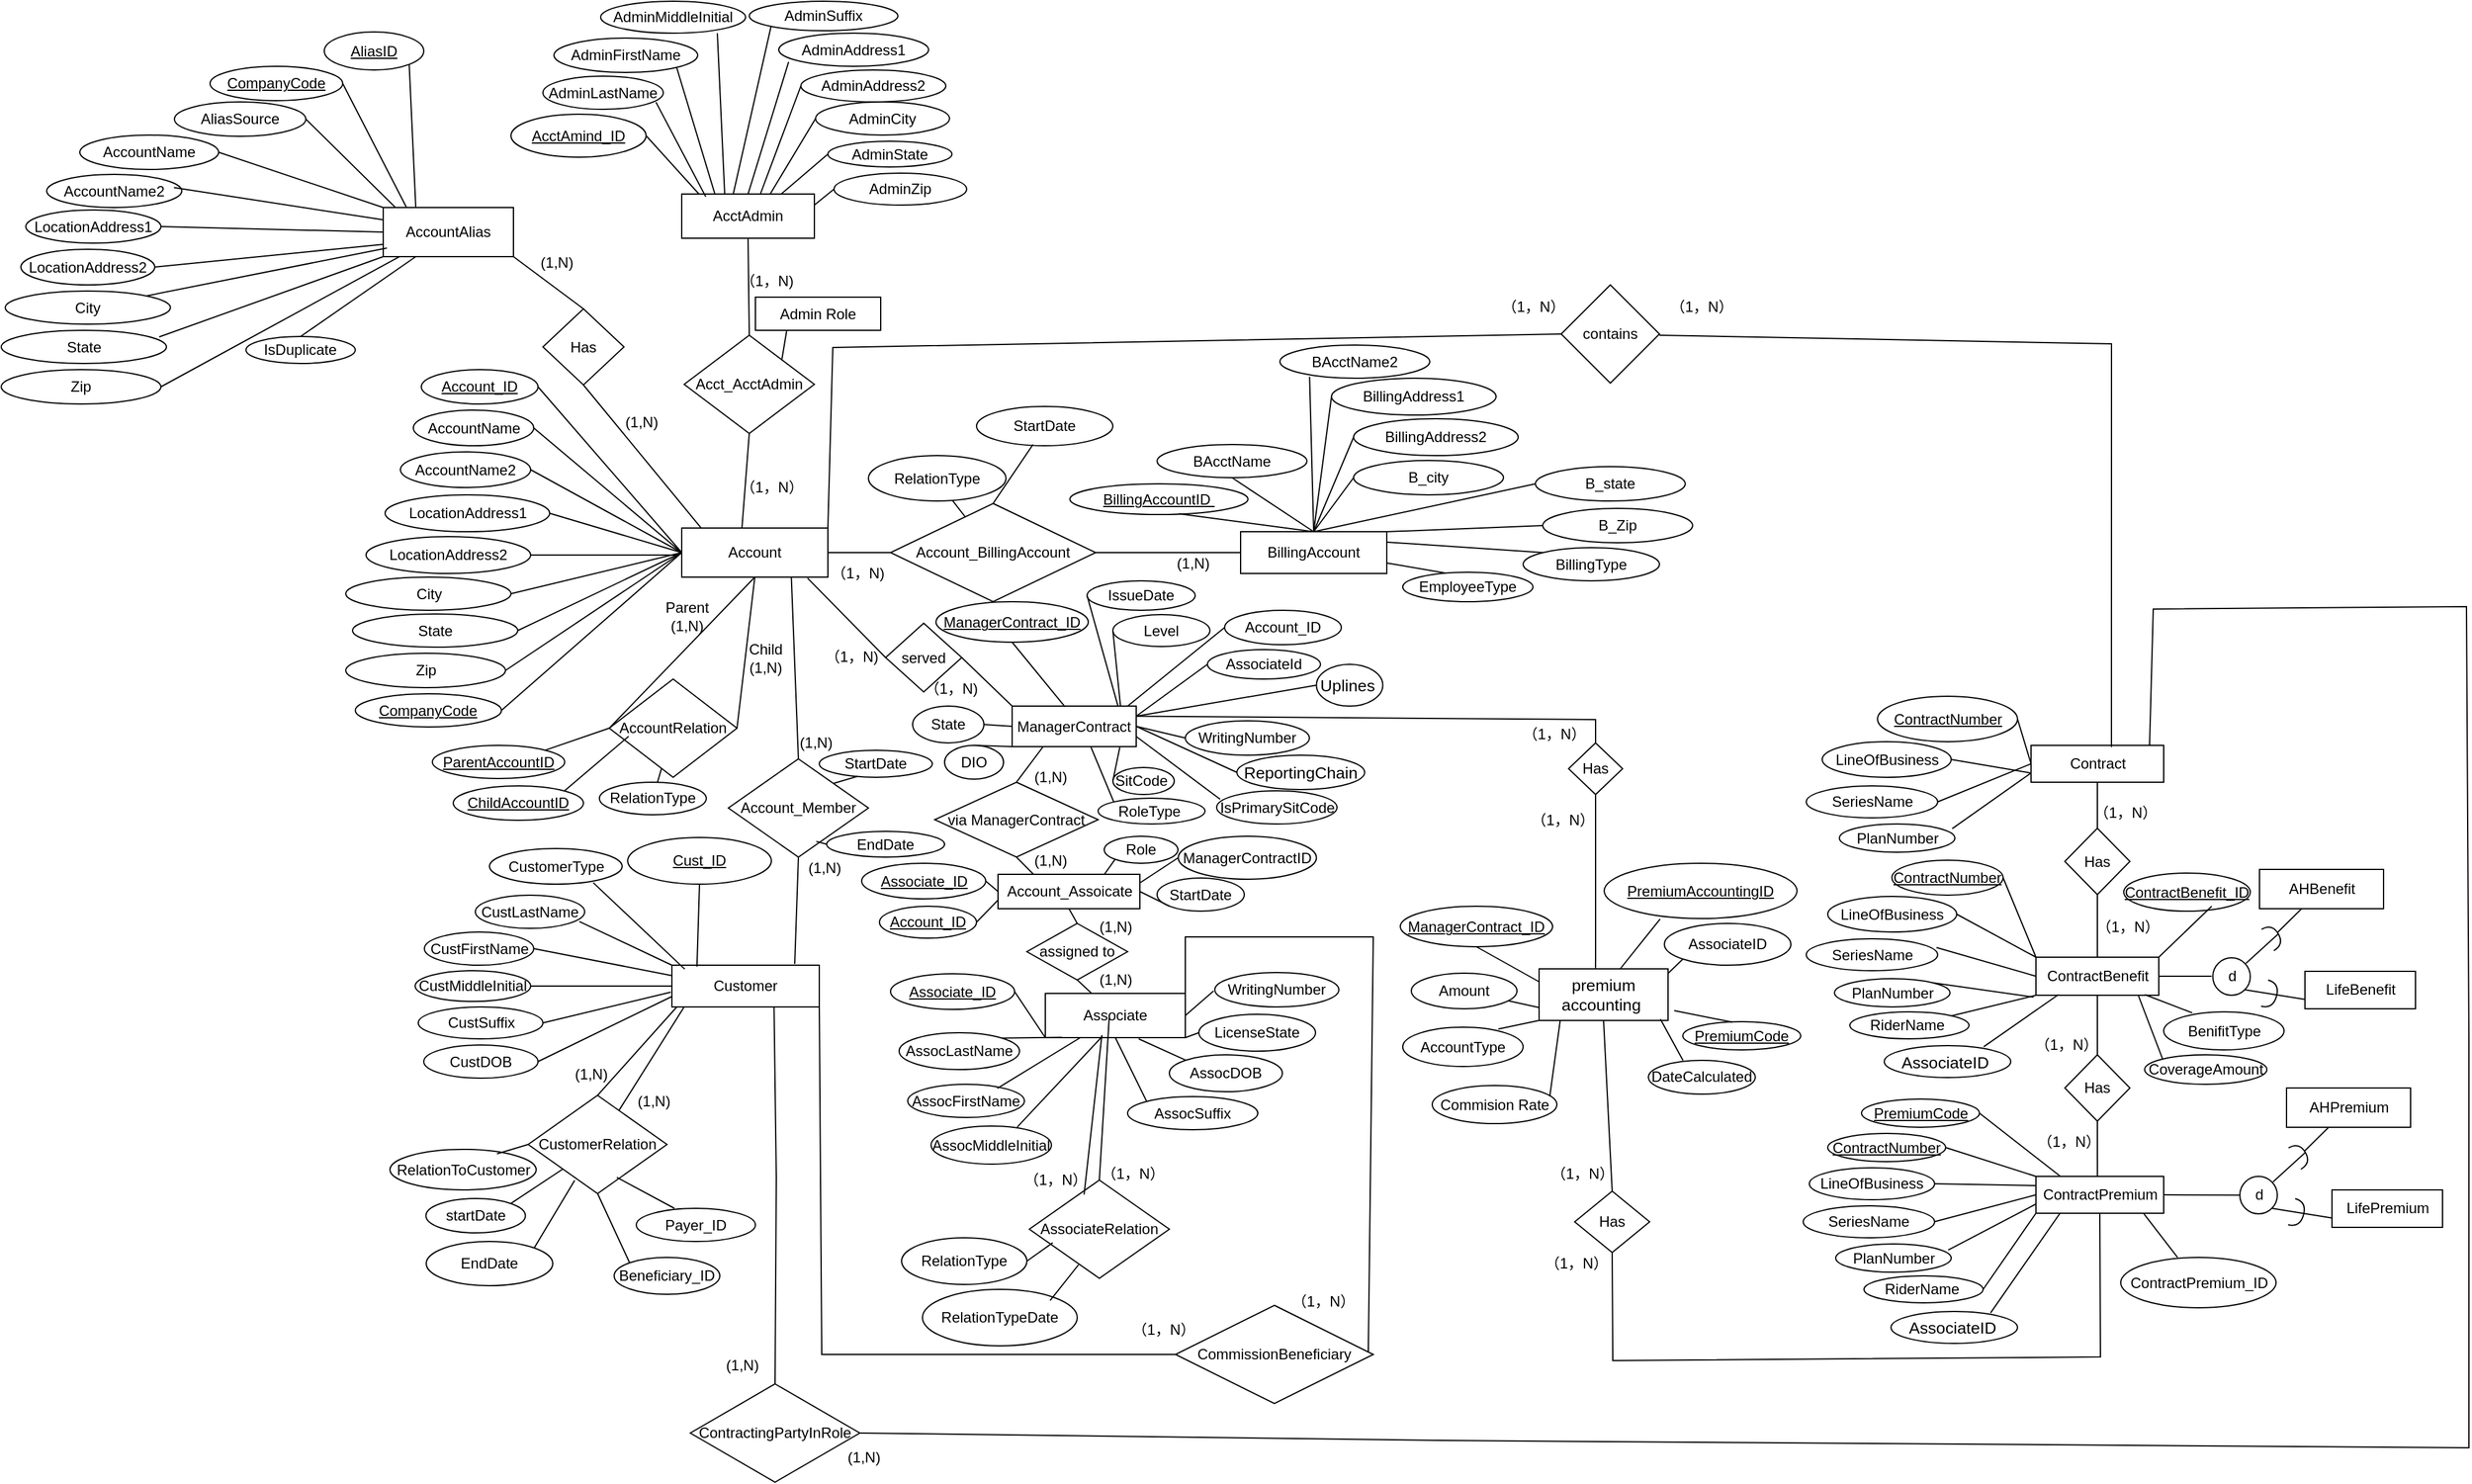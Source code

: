 <mxfile version="28.0.5" pages="2">
  <diagram name="Page-1" id="0BsEjYrFoc-LyxbfNglH">
    <mxGraphModel dx="2404" dy="896" grid="0" gridSize="10" guides="1" tooltips="1" connect="1" arrows="1" fold="1" page="1" pageScale="1" pageWidth="850" pageHeight="1100" math="0" shadow="0">
      <root>
        <mxCell id="0" />
        <mxCell id="1" parent="0" />
        <mxCell id="CDXDt_5q-iTcnvtRpfWK-1" value="Account" style="rounded=0;whiteSpace=wrap;html=1;" parent="1" vertex="1">
          <mxGeometry x="256" y="955" width="119" height="40" as="geometry" />
        </mxCell>
        <mxCell id="CDXDt_5q-iTcnvtRpfWK-2" value="&lt;u&gt;Account_ID&lt;/u&gt;" style="ellipse;whiteSpace=wrap;html=1;" parent="1" vertex="1">
          <mxGeometry x="44" y="826" width="95" height="28" as="geometry" />
        </mxCell>
        <mxCell id="CDXDt_5q-iTcnvtRpfWK-3" value="AccountName" style="ellipse;whiteSpace=wrap;html=1;" parent="1" vertex="1">
          <mxGeometry x="37.5" y="859" width="98" height="29" as="geometry" />
        </mxCell>
        <mxCell id="CDXDt_5q-iTcnvtRpfWK-4" value="AccountName2" style="ellipse;whiteSpace=wrap;html=1;" parent="1" vertex="1">
          <mxGeometry x="27" y="893" width="106" height="29" as="geometry" />
        </mxCell>
        <mxCell id="CDXDt_5q-iTcnvtRpfWK-5" value="LocationAddress1" style="ellipse;whiteSpace=wrap;html=1;" parent="1" vertex="1">
          <mxGeometry x="14.5" y="928" width="134" height="30" as="geometry" />
        </mxCell>
        <mxCell id="CDXDt_5q-iTcnvtRpfWK-6" value="LocationAddress2" style="ellipse;whiteSpace=wrap;html=1;" parent="1" vertex="1">
          <mxGeometry x="-1" y="962" width="134" height="30" as="geometry" />
        </mxCell>
        <mxCell id="CDXDt_5q-iTcnvtRpfWK-7" value="City" style="ellipse;whiteSpace=wrap;html=1;" parent="1" vertex="1">
          <mxGeometry x="-17.5" y="995" width="134.5" height="27" as="geometry" />
        </mxCell>
        <mxCell id="CDXDt_5q-iTcnvtRpfWK-8" value="State" style="ellipse;whiteSpace=wrap;html=1;" parent="1" vertex="1">
          <mxGeometry x="-12" y="1025" width="134.5" height="27" as="geometry" />
        </mxCell>
        <mxCell id="CDXDt_5q-iTcnvtRpfWK-9" value="Zip" style="ellipse;whiteSpace=wrap;html=1;" parent="1" vertex="1">
          <mxGeometry x="-17.5" y="1057" width="130" height="28" as="geometry" />
        </mxCell>
        <mxCell id="CDXDt_5q-iTcnvtRpfWK-10" value="&lt;u&gt;CompanyCode&lt;/u&gt;" style="ellipse;whiteSpace=wrap;html=1;" parent="1" vertex="1">
          <mxGeometry x="-9.75" y="1090" width="119" height="27" as="geometry" />
        </mxCell>
        <mxCell id="CDXDt_5q-iTcnvtRpfWK-11" value="" style="endArrow=none;html=1;rounded=0;entryX=1;entryY=0.5;entryDx=0;entryDy=0;exitX=0;exitY=0.5;exitDx=0;exitDy=0;" parent="1" source="CDXDt_5q-iTcnvtRpfWK-1" target="CDXDt_5q-iTcnvtRpfWK-2" edge="1">
          <mxGeometry width="50" height="50" relative="1" as="geometry">
            <mxPoint x="177" y="1086" as="sourcePoint" />
            <mxPoint x="227" y="1036" as="targetPoint" />
          </mxGeometry>
        </mxCell>
        <mxCell id="CDXDt_5q-iTcnvtRpfWK-12" value="" style="endArrow=none;html=1;rounded=0;entryX=1;entryY=0.5;entryDx=0;entryDy=0;exitX=0;exitY=0.5;exitDx=0;exitDy=0;" parent="1" source="CDXDt_5q-iTcnvtRpfWK-1" target="CDXDt_5q-iTcnvtRpfWK-3" edge="1">
          <mxGeometry width="50" height="50" relative="1" as="geometry">
            <mxPoint x="177" y="1086" as="sourcePoint" />
            <mxPoint x="227" y="1036" as="targetPoint" />
          </mxGeometry>
        </mxCell>
        <mxCell id="CDXDt_5q-iTcnvtRpfWK-13" value="" style="endArrow=none;html=1;rounded=0;entryX=1;entryY=0.5;entryDx=0;entryDy=0;exitX=0;exitY=0.5;exitDx=0;exitDy=0;" parent="1" source="CDXDt_5q-iTcnvtRpfWK-1" target="CDXDt_5q-iTcnvtRpfWK-4" edge="1">
          <mxGeometry width="50" height="50" relative="1" as="geometry">
            <mxPoint x="177" y="1086" as="sourcePoint" />
            <mxPoint x="227" y="1036" as="targetPoint" />
          </mxGeometry>
        </mxCell>
        <mxCell id="CDXDt_5q-iTcnvtRpfWK-14" value="" style="endArrow=none;html=1;rounded=0;entryX=1;entryY=0.5;entryDx=0;entryDy=0;exitX=0;exitY=0.5;exitDx=0;exitDy=0;" parent="1" source="CDXDt_5q-iTcnvtRpfWK-1" target="CDXDt_5q-iTcnvtRpfWK-5" edge="1">
          <mxGeometry width="50" height="50" relative="1" as="geometry">
            <mxPoint x="177" y="1086" as="sourcePoint" />
            <mxPoint x="227" y="1036" as="targetPoint" />
          </mxGeometry>
        </mxCell>
        <mxCell id="CDXDt_5q-iTcnvtRpfWK-15" value="" style="endArrow=none;html=1;rounded=0;entryX=1;entryY=0.5;entryDx=0;entryDy=0;" parent="1" target="CDXDt_5q-iTcnvtRpfWK-6" edge="1">
          <mxGeometry width="50" height="50" relative="1" as="geometry">
            <mxPoint x="252" y="977" as="sourcePoint" />
            <mxPoint x="227" y="1036" as="targetPoint" />
          </mxGeometry>
        </mxCell>
        <mxCell id="CDXDt_5q-iTcnvtRpfWK-16" value="" style="endArrow=none;html=1;rounded=0;entryX=0;entryY=0.5;entryDx=0;entryDy=0;exitX=1;exitY=0.5;exitDx=0;exitDy=0;" parent="1" source="CDXDt_5q-iTcnvtRpfWK-7" target="CDXDt_5q-iTcnvtRpfWK-1" edge="1">
          <mxGeometry width="50" height="50" relative="1" as="geometry">
            <mxPoint x="177" y="1086" as="sourcePoint" />
            <mxPoint x="227" y="1036" as="targetPoint" />
          </mxGeometry>
        </mxCell>
        <mxCell id="CDXDt_5q-iTcnvtRpfWK-17" value="" style="endArrow=none;html=1;rounded=0;exitX=1;exitY=0.5;exitDx=0;exitDy=0;entryX=0;entryY=0.5;entryDx=0;entryDy=0;" parent="1" source="CDXDt_5q-iTcnvtRpfWK-8" target="CDXDt_5q-iTcnvtRpfWK-1" edge="1">
          <mxGeometry width="50" height="50" relative="1" as="geometry">
            <mxPoint x="177" y="1086" as="sourcePoint" />
            <mxPoint x="227" y="1036" as="targetPoint" />
          </mxGeometry>
        </mxCell>
        <mxCell id="CDXDt_5q-iTcnvtRpfWK-18" value="" style="endArrow=none;html=1;rounded=0;exitX=1;exitY=0.5;exitDx=0;exitDy=0;entryX=0;entryY=0.5;entryDx=0;entryDy=0;" parent="1" source="CDXDt_5q-iTcnvtRpfWK-9" target="CDXDt_5q-iTcnvtRpfWK-1" edge="1">
          <mxGeometry width="50" height="50" relative="1" as="geometry">
            <mxPoint x="177" y="1086" as="sourcePoint" />
            <mxPoint x="227" y="1036" as="targetPoint" />
          </mxGeometry>
        </mxCell>
        <mxCell id="CDXDt_5q-iTcnvtRpfWK-19" value="" style="endArrow=none;html=1;rounded=0;exitX=1;exitY=0.5;exitDx=0;exitDy=0;entryX=0;entryY=0.5;entryDx=0;entryDy=0;" parent="1" source="CDXDt_5q-iTcnvtRpfWK-10" target="CDXDt_5q-iTcnvtRpfWK-1" edge="1">
          <mxGeometry width="50" height="50" relative="1" as="geometry">
            <mxPoint x="177" y="1086" as="sourcePoint" />
            <mxPoint x="227" y="1036" as="targetPoint" />
          </mxGeometry>
        </mxCell>
        <mxCell id="CDXDt_5q-iTcnvtRpfWK-20" value="Account_BillingAccount" style="rhombus;whiteSpace=wrap;html=1;" parent="1" vertex="1">
          <mxGeometry x="426" y="935" width="167" height="80" as="geometry" />
        </mxCell>
        <mxCell id="CDXDt_5q-iTcnvtRpfWK-39" value="" style="endArrow=none;html=1;rounded=0;exitX=1;exitY=0.5;exitDx=0;exitDy=0;entryX=0;entryY=0.5;entryDx=0;entryDy=0;" parent="1" source="CDXDt_5q-iTcnvtRpfWK-1" target="CDXDt_5q-iTcnvtRpfWK-20" edge="1">
          <mxGeometry width="50" height="50" relative="1" as="geometry">
            <mxPoint x="461" y="888" as="sourcePoint" />
            <mxPoint x="511" y="838" as="targetPoint" />
          </mxGeometry>
        </mxCell>
        <mxCell id="CDXDt_5q-iTcnvtRpfWK-40" value="（1，N)" style="text;html=1;align=center;verticalAlign=middle;resizable=0;points=[];autosize=1;strokeColor=none;fillColor=none;" parent="1" vertex="1">
          <mxGeometry x="368" y="979" width="61" height="26" as="geometry" />
        </mxCell>
        <mxCell id="CDXDt_5q-iTcnvtRpfWK-41" value="BillingAccount" style="rounded=0;whiteSpace=wrap;html=1;" parent="1" vertex="1">
          <mxGeometry x="711" y="958" width="119" height="34" as="geometry" />
        </mxCell>
        <mxCell id="CDXDt_5q-iTcnvtRpfWK-42" value="&lt;u&gt;BillingAccountID&amp;nbsp;&lt;/u&gt;" style="ellipse;whiteSpace=wrap;html=1;" parent="1" vertex="1">
          <mxGeometry x="572" y="919" width="145" height="25" as="geometry" />
        </mxCell>
        <mxCell id="CDXDt_5q-iTcnvtRpfWK-43" value="BAcctName" style="ellipse;whiteSpace=wrap;html=1;" parent="1" vertex="1">
          <mxGeometry x="643" y="887" width="122" height="27" as="geometry" />
        </mxCell>
        <mxCell id="CDXDt_5q-iTcnvtRpfWK-44" value="BAcctName2" style="ellipse;whiteSpace=wrap;html=1;" parent="1" vertex="1">
          <mxGeometry x="743" y="806" width="122" height="27" as="geometry" />
        </mxCell>
        <mxCell id="CDXDt_5q-iTcnvtRpfWK-45" value="BillingAddress1" style="ellipse;whiteSpace=wrap;html=1;" parent="1" vertex="1">
          <mxGeometry x="785" y="833" width="134" height="30" as="geometry" />
        </mxCell>
        <mxCell id="CDXDt_5q-iTcnvtRpfWK-46" value="BillingAddress2" style="ellipse;whiteSpace=wrap;html=1;" parent="1" vertex="1">
          <mxGeometry x="803" y="866" width="134" height="30" as="geometry" />
        </mxCell>
        <mxCell id="CDXDt_5q-iTcnvtRpfWK-47" value="B_city" style="ellipse;whiteSpace=wrap;html=1;" parent="1" vertex="1">
          <mxGeometry x="803" y="900" width="122" height="28" as="geometry" />
        </mxCell>
        <mxCell id="CDXDt_5q-iTcnvtRpfWK-48" value="B_state" style="ellipse;whiteSpace=wrap;html=1;" parent="1" vertex="1">
          <mxGeometry x="951" y="905" width="122" height="28" as="geometry" />
        </mxCell>
        <mxCell id="CDXDt_5q-iTcnvtRpfWK-49" value="B_Zip" style="ellipse;whiteSpace=wrap;html=1;" parent="1" vertex="1">
          <mxGeometry x="957" y="939" width="122" height="28" as="geometry" />
        </mxCell>
        <mxCell id="CDXDt_5q-iTcnvtRpfWK-50" value="" style="endArrow=none;html=1;rounded=0;entryX=0.612;entryY=0.976;entryDx=0;entryDy=0;entryPerimeter=0;exitX=0.5;exitY=0;exitDx=0;exitDy=0;" parent="1" source="CDXDt_5q-iTcnvtRpfWK-41" target="CDXDt_5q-iTcnvtRpfWK-42" edge="1">
          <mxGeometry width="50" height="50" relative="1" as="geometry">
            <mxPoint x="919" y="888" as="sourcePoint" />
            <mxPoint x="969" y="838" as="targetPoint" />
          </mxGeometry>
        </mxCell>
        <mxCell id="CDXDt_5q-iTcnvtRpfWK-51" value="" style="endArrow=none;html=1;rounded=0;entryX=0.5;entryY=1;entryDx=0;entryDy=0;exitX=0.5;exitY=0;exitDx=0;exitDy=0;" parent="1" source="CDXDt_5q-iTcnvtRpfWK-41" target="CDXDt_5q-iTcnvtRpfWK-43" edge="1">
          <mxGeometry width="50" height="50" relative="1" as="geometry">
            <mxPoint x="919" y="888" as="sourcePoint" />
            <mxPoint x="969" y="838" as="targetPoint" />
          </mxGeometry>
        </mxCell>
        <mxCell id="CDXDt_5q-iTcnvtRpfWK-52" value="" style="endArrow=none;html=1;rounded=0;entryX=0.198;entryY=0.956;entryDx=0;entryDy=0;entryPerimeter=0;exitX=0.5;exitY=0;exitDx=0;exitDy=0;" parent="1" source="CDXDt_5q-iTcnvtRpfWK-41" target="CDXDt_5q-iTcnvtRpfWK-44" edge="1">
          <mxGeometry width="50" height="50" relative="1" as="geometry">
            <mxPoint x="919" y="888" as="sourcePoint" />
            <mxPoint x="969" y="838" as="targetPoint" />
          </mxGeometry>
        </mxCell>
        <mxCell id="CDXDt_5q-iTcnvtRpfWK-53" value="" style="endArrow=none;html=1;rounded=0;entryX=0;entryY=0.5;entryDx=0;entryDy=0;exitX=0.5;exitY=0;exitDx=0;exitDy=0;" parent="1" source="CDXDt_5q-iTcnvtRpfWK-41" target="CDXDt_5q-iTcnvtRpfWK-45" edge="1">
          <mxGeometry width="50" height="50" relative="1" as="geometry">
            <mxPoint x="919" y="888" as="sourcePoint" />
            <mxPoint x="969" y="838" as="targetPoint" />
          </mxGeometry>
        </mxCell>
        <mxCell id="CDXDt_5q-iTcnvtRpfWK-54" value="" style="endArrow=none;html=1;rounded=0;entryX=0;entryY=0.5;entryDx=0;entryDy=0;exitX=0.5;exitY=0;exitDx=0;exitDy=0;" parent="1" source="CDXDt_5q-iTcnvtRpfWK-41" target="CDXDt_5q-iTcnvtRpfWK-46" edge="1">
          <mxGeometry width="50" height="50" relative="1" as="geometry">
            <mxPoint x="919" y="888" as="sourcePoint" />
            <mxPoint x="969" y="838" as="targetPoint" />
          </mxGeometry>
        </mxCell>
        <mxCell id="CDXDt_5q-iTcnvtRpfWK-55" value="" style="endArrow=none;html=1;rounded=0;entryX=0;entryY=0.5;entryDx=0;entryDy=0;exitX=0.5;exitY=0;exitDx=0;exitDy=0;" parent="1" source="CDXDt_5q-iTcnvtRpfWK-41" target="CDXDt_5q-iTcnvtRpfWK-47" edge="1">
          <mxGeometry width="50" height="50" relative="1" as="geometry">
            <mxPoint x="919" y="888" as="sourcePoint" />
            <mxPoint x="969" y="838" as="targetPoint" />
          </mxGeometry>
        </mxCell>
        <mxCell id="CDXDt_5q-iTcnvtRpfWK-56" value="" style="endArrow=none;html=1;rounded=0;entryX=0;entryY=0.5;entryDx=0;entryDy=0;exitX=0.5;exitY=0;exitDx=0;exitDy=0;" parent="1" source="CDXDt_5q-iTcnvtRpfWK-41" target="CDXDt_5q-iTcnvtRpfWK-48" edge="1">
          <mxGeometry width="50" height="50" relative="1" as="geometry">
            <mxPoint x="919" y="888" as="sourcePoint" />
            <mxPoint x="969" y="838" as="targetPoint" />
          </mxGeometry>
        </mxCell>
        <mxCell id="CDXDt_5q-iTcnvtRpfWK-57" value="" style="endArrow=none;html=1;rounded=0;entryX=0;entryY=0.5;entryDx=0;entryDy=0;exitX=1;exitY=0;exitDx=0;exitDy=0;" parent="1" source="CDXDt_5q-iTcnvtRpfWK-41" target="CDXDt_5q-iTcnvtRpfWK-49" edge="1">
          <mxGeometry width="50" height="50" relative="1" as="geometry">
            <mxPoint x="919" y="888" as="sourcePoint" />
            <mxPoint x="969" y="838" as="targetPoint" />
          </mxGeometry>
        </mxCell>
        <mxCell id="CDXDt_5q-iTcnvtRpfWK-58" value="" style="endArrow=none;html=1;rounded=0;exitX=1;exitY=0.5;exitDx=0;exitDy=0;entryX=0;entryY=0.5;entryDx=0;entryDy=0;" parent="1" source="CDXDt_5q-iTcnvtRpfWK-20" target="CDXDt_5q-iTcnvtRpfWK-41" edge="1">
          <mxGeometry width="50" height="50" relative="1" as="geometry">
            <mxPoint x="676" y="888" as="sourcePoint" />
            <mxPoint x="726" y="838" as="targetPoint" />
          </mxGeometry>
        </mxCell>
        <mxCell id="CDXDt_5q-iTcnvtRpfWK-59" value="(1,N)" style="text;html=1;align=center;verticalAlign=middle;resizable=0;points=[];autosize=1;strokeColor=none;fillColor=none;" parent="1" vertex="1">
          <mxGeometry x="649" y="971" width="45" height="26" as="geometry" />
        </mxCell>
        <mxCell id="CDXDt_5q-iTcnvtRpfWK-60" value="AccountRelation" style="rhombus;whiteSpace=wrap;html=1;" parent="1" vertex="1">
          <mxGeometry x="197" y="1078" width="104" height="80" as="geometry" />
        </mxCell>
        <mxCell id="CDXDt_5q-iTcnvtRpfWK-61" value="RelationType" style="ellipse;whiteSpace=wrap;html=1;" parent="1" vertex="1">
          <mxGeometry x="408" y="896" width="112" height="37" as="geometry" />
        </mxCell>
        <mxCell id="CDXDt_5q-iTcnvtRpfWK-62" value="" style="endArrow=none;html=1;rounded=0;exitX=0.611;exitY=0.989;exitDx=0;exitDy=0;exitPerimeter=0;" parent="1" source="CDXDt_5q-iTcnvtRpfWK-61" target="CDXDt_5q-iTcnvtRpfWK-20" edge="1">
          <mxGeometry width="50" height="50" relative="1" as="geometry">
            <mxPoint x="437" y="888" as="sourcePoint" />
            <mxPoint x="487" y="838" as="targetPoint" />
          </mxGeometry>
        </mxCell>
        <mxCell id="CDXDt_5q-iTcnvtRpfWK-63" value="StartDate" style="ellipse;whiteSpace=wrap;html=1;" parent="1" vertex="1">
          <mxGeometry x="496" y="856" width="111" height="32" as="geometry" />
        </mxCell>
        <mxCell id="CDXDt_5q-iTcnvtRpfWK-64" value="" style="endArrow=none;html=1;rounded=0;exitX=0.5;exitY=0;exitDx=0;exitDy=0;entryX=0.414;entryY=0.969;entryDx=0;entryDy=0;entryPerimeter=0;" parent="1" source="CDXDt_5q-iTcnvtRpfWK-20" target="CDXDt_5q-iTcnvtRpfWK-63" edge="1">
          <mxGeometry width="50" height="50" relative="1" as="geometry">
            <mxPoint x="437" y="888" as="sourcePoint" />
            <mxPoint x="498" y="887" as="targetPoint" />
          </mxGeometry>
        </mxCell>
        <mxCell id="CDXDt_5q-iTcnvtRpfWK-66" value="RelationType" style="ellipse;whiteSpace=wrap;html=1;" parent="1" vertex="1">
          <mxGeometry x="189" y="1162" width="87" height="26.5" as="geometry" />
        </mxCell>
        <mxCell id="CDXDt_5q-iTcnvtRpfWK-67" value="" style="endArrow=none;html=1;rounded=0;" parent="1" source="CDXDt_5q-iTcnvtRpfWK-66" target="CDXDt_5q-iTcnvtRpfWK-60" edge="1">
          <mxGeometry width="50" height="50" relative="1" as="geometry">
            <mxPoint x="353" y="888" as="sourcePoint" />
            <mxPoint x="403" y="838" as="targetPoint" />
          </mxGeometry>
        </mxCell>
        <mxCell id="CDXDt_5q-iTcnvtRpfWK-68" value="" style="endArrow=none;html=1;rounded=0;exitX=0;exitY=0.5;exitDx=0;exitDy=0;entryX=0.5;entryY=1;entryDx=0;entryDy=0;" parent="1" source="CDXDt_5q-iTcnvtRpfWK-60" target="CDXDt_5q-iTcnvtRpfWK-1" edge="1">
          <mxGeometry width="50" height="50" relative="1" as="geometry">
            <mxPoint x="353" y="888" as="sourcePoint" />
            <mxPoint x="313" y="999" as="targetPoint" />
          </mxGeometry>
        </mxCell>
        <mxCell id="CDXDt_5q-iTcnvtRpfWK-69" value="" style="endArrow=none;html=1;rounded=0;exitX=1;exitY=0.5;exitDx=0;exitDy=0;entryX=0.5;entryY=1;entryDx=0;entryDy=0;" parent="1" source="CDXDt_5q-iTcnvtRpfWK-60" target="CDXDt_5q-iTcnvtRpfWK-1" edge="1">
          <mxGeometry width="50" height="50" relative="1" as="geometry">
            <mxPoint x="353" y="888" as="sourcePoint" />
            <mxPoint x="316" y="1000" as="targetPoint" />
          </mxGeometry>
        </mxCell>
        <mxCell id="CDXDt_5q-iTcnvtRpfWK-70" value="Parent&lt;br&gt;&lt;div&gt;(1,N)&lt;/div&gt;" style="text;html=1;align=center;verticalAlign=middle;resizable=0;points=[];autosize=1;strokeColor=none;fillColor=none;" parent="1" vertex="1">
          <mxGeometry x="233" y="1006" width="53" height="41" as="geometry" />
        </mxCell>
        <mxCell id="CDXDt_5q-iTcnvtRpfWK-71" value="Child&lt;div&gt;(1,N)&lt;/div&gt;" style="text;html=1;align=center;verticalAlign=middle;resizable=0;points=[];autosize=1;strokeColor=none;fillColor=none;" parent="1" vertex="1">
          <mxGeometry x="301" y="1040" width="45" height="41" as="geometry" />
        </mxCell>
        <mxCell id="CDXDt_5q-iTcnvtRpfWK-72" value="AcctAdmin" style="rounded=0;whiteSpace=wrap;html=1;" parent="1" vertex="1">
          <mxGeometry x="256" y="683" width="108" height="36" as="geometry" />
        </mxCell>
        <mxCell id="CDXDt_5q-iTcnvtRpfWK-73" value="&lt;u&gt;AcctAmind_ID&lt;/u&gt;" style="ellipse;whiteSpace=wrap;html=1;" parent="1" vertex="1">
          <mxGeometry x="117" y="618" width="110" height="35" as="geometry" />
        </mxCell>
        <mxCell id="CDXDt_5q-iTcnvtRpfWK-74" value="AdminLastName" style="ellipse;whiteSpace=wrap;html=1;" parent="1" vertex="1">
          <mxGeometry x="143" y="587" width="98" height="27" as="geometry" />
        </mxCell>
        <mxCell id="CDXDt_5q-iTcnvtRpfWK-75" value="AdminFirstName" style="ellipse;whiteSpace=wrap;html=1;" parent="1" vertex="1">
          <mxGeometry x="152" y="556" width="117" height="28" as="geometry" />
        </mxCell>
        <mxCell id="CDXDt_5q-iTcnvtRpfWK-76" value="AdminMiddleInitial" style="ellipse;whiteSpace=wrap;html=1;" parent="1" vertex="1">
          <mxGeometry x="190" y="526" width="118" height="26" as="geometry" />
        </mxCell>
        <mxCell id="CDXDt_5q-iTcnvtRpfWK-77" value="AdminSuffix" style="ellipse;whiteSpace=wrap;html=1;" parent="1" vertex="1">
          <mxGeometry x="311" y="526" width="121" height="24" as="geometry" />
        </mxCell>
        <mxCell id="CDXDt_5q-iTcnvtRpfWK-78" value="AdminAddress1" style="ellipse;whiteSpace=wrap;html=1;" parent="1" vertex="1">
          <mxGeometry x="335" y="552" width="122" height="27" as="geometry" />
        </mxCell>
        <mxCell id="CDXDt_5q-iTcnvtRpfWK-79" value="AdminAddress2" style="ellipse;whiteSpace=wrap;html=1;" parent="1" vertex="1">
          <mxGeometry x="353" y="582" width="118" height="26" as="geometry" />
        </mxCell>
        <mxCell id="CDXDt_5q-iTcnvtRpfWK-80" value="AdminCity" style="ellipse;whiteSpace=wrap;html=1;" parent="1" vertex="1">
          <mxGeometry x="365" y="608" width="109" height="27" as="geometry" />
        </mxCell>
        <mxCell id="CDXDt_5q-iTcnvtRpfWK-81" value="AdminState" style="ellipse;whiteSpace=wrap;html=1;" parent="1" vertex="1">
          <mxGeometry x="375" y="640" width="101" height="21" as="geometry" />
        </mxCell>
        <mxCell id="CDXDt_5q-iTcnvtRpfWK-82" value="AdminZip" style="ellipse;whiteSpace=wrap;html=1;" parent="1" vertex="1">
          <mxGeometry x="380" y="666" width="108" height="26" as="geometry" />
        </mxCell>
        <mxCell id="CDXDt_5q-iTcnvtRpfWK-84" value="" style="endArrow=none;html=1;rounded=0;entryX=1;entryY=0.5;entryDx=0;entryDy=0;exitX=0.13;exitY=0;exitDx=0;exitDy=0;exitPerimeter=0;" parent="1" source="CDXDt_5q-iTcnvtRpfWK-72" target="CDXDt_5q-iTcnvtRpfWK-73" edge="1">
          <mxGeometry width="50" height="50" relative="1" as="geometry">
            <mxPoint x="245" y="689" as="sourcePoint" />
            <mxPoint x="295" y="639" as="targetPoint" />
          </mxGeometry>
        </mxCell>
        <mxCell id="CDXDt_5q-iTcnvtRpfWK-85" value="" style="endArrow=none;html=1;rounded=0;entryX=0.939;entryY=0.785;entryDx=0;entryDy=0;entryPerimeter=0;exitX=0.181;exitY=0.061;exitDx=0;exitDy=0;exitPerimeter=0;" parent="1" source="CDXDt_5q-iTcnvtRpfWK-72" target="CDXDt_5q-iTcnvtRpfWK-74" edge="1">
          <mxGeometry width="50" height="50" relative="1" as="geometry">
            <mxPoint x="245" y="689" as="sourcePoint" />
            <mxPoint x="295" y="639" as="targetPoint" />
          </mxGeometry>
        </mxCell>
        <mxCell id="CDXDt_5q-iTcnvtRpfWK-86" value="" style="endArrow=none;html=1;rounded=0;entryX=1;entryY=1;entryDx=0;entryDy=0;exitX=0.25;exitY=0;exitDx=0;exitDy=0;" parent="1" source="CDXDt_5q-iTcnvtRpfWK-72" target="CDXDt_5q-iTcnvtRpfWK-75" edge="1">
          <mxGeometry width="50" height="50" relative="1" as="geometry">
            <mxPoint x="245" y="689" as="sourcePoint" />
            <mxPoint x="295" y="639" as="targetPoint" />
          </mxGeometry>
        </mxCell>
        <mxCell id="CDXDt_5q-iTcnvtRpfWK-87" value="" style="endArrow=none;html=1;rounded=0;entryX=0.805;entryY=1;entryDx=0;entryDy=0;entryPerimeter=0;exitX=0.324;exitY=0;exitDx=0;exitDy=0;exitPerimeter=0;" parent="1" source="CDXDt_5q-iTcnvtRpfWK-72" target="CDXDt_5q-iTcnvtRpfWK-76" edge="1">
          <mxGeometry width="50" height="50" relative="1" as="geometry">
            <mxPoint x="245" y="689" as="sourcePoint" />
            <mxPoint x="295" y="639" as="targetPoint" />
          </mxGeometry>
        </mxCell>
        <mxCell id="CDXDt_5q-iTcnvtRpfWK-88" value="" style="endArrow=none;html=1;rounded=0;entryX=0;entryY=1;entryDx=0;entryDy=0;exitX=0.389;exitY=-0.006;exitDx=0;exitDy=0;exitPerimeter=0;" parent="1" source="CDXDt_5q-iTcnvtRpfWK-72" target="CDXDt_5q-iTcnvtRpfWK-77" edge="1">
          <mxGeometry width="50" height="50" relative="1" as="geometry">
            <mxPoint x="245" y="689" as="sourcePoint" />
            <mxPoint x="295" y="639" as="targetPoint" />
          </mxGeometry>
        </mxCell>
        <mxCell id="CDXDt_5q-iTcnvtRpfWK-89" value="" style="endArrow=none;html=1;rounded=0;entryX=0.066;entryY=0.867;entryDx=0;entryDy=0;entryPerimeter=0;exitX=0.5;exitY=0;exitDx=0;exitDy=0;" parent="1" source="CDXDt_5q-iTcnvtRpfWK-72" target="CDXDt_5q-iTcnvtRpfWK-78" edge="1">
          <mxGeometry width="50" height="50" relative="1" as="geometry">
            <mxPoint x="245" y="689" as="sourcePoint" />
            <mxPoint x="295" y="639" as="targetPoint" />
          </mxGeometry>
        </mxCell>
        <mxCell id="CDXDt_5q-iTcnvtRpfWK-90" value="" style="endArrow=none;html=1;rounded=0;entryX=0;entryY=0.5;entryDx=0;entryDy=0;exitX=0.593;exitY=0;exitDx=0;exitDy=0;exitPerimeter=0;" parent="1" source="CDXDt_5q-iTcnvtRpfWK-72" target="CDXDt_5q-iTcnvtRpfWK-79" edge="1">
          <mxGeometry width="50" height="50" relative="1" as="geometry">
            <mxPoint x="245" y="689" as="sourcePoint" />
            <mxPoint x="295" y="639" as="targetPoint" />
          </mxGeometry>
        </mxCell>
        <mxCell id="CDXDt_5q-iTcnvtRpfWK-91" value="" style="endArrow=none;html=1;rounded=0;entryX=0;entryY=0.5;entryDx=0;entryDy=0;exitX=0.667;exitY=0;exitDx=0;exitDy=0;exitPerimeter=0;" parent="1" source="CDXDt_5q-iTcnvtRpfWK-72" target="CDXDt_5q-iTcnvtRpfWK-80" edge="1">
          <mxGeometry width="50" height="50" relative="1" as="geometry">
            <mxPoint x="245" y="689" as="sourcePoint" />
            <mxPoint x="295" y="639" as="targetPoint" />
          </mxGeometry>
        </mxCell>
        <mxCell id="CDXDt_5q-iTcnvtRpfWK-92" value="" style="endArrow=none;html=1;rounded=0;entryX=0;entryY=0.5;entryDx=0;entryDy=0;exitX=0.75;exitY=0;exitDx=0;exitDy=0;" parent="1" source="CDXDt_5q-iTcnvtRpfWK-72" target="CDXDt_5q-iTcnvtRpfWK-81" edge="1">
          <mxGeometry width="50" height="50" relative="1" as="geometry">
            <mxPoint x="245" y="689" as="sourcePoint" />
            <mxPoint x="295" y="639" as="targetPoint" />
          </mxGeometry>
        </mxCell>
        <mxCell id="CDXDt_5q-iTcnvtRpfWK-93" value="" style="endArrow=none;html=1;rounded=0;entryX=0;entryY=0.5;entryDx=0;entryDy=0;exitX=1;exitY=0.25;exitDx=0;exitDy=0;" parent="1" source="CDXDt_5q-iTcnvtRpfWK-72" target="CDXDt_5q-iTcnvtRpfWK-82" edge="1">
          <mxGeometry width="50" height="50" relative="1" as="geometry">
            <mxPoint x="245" y="689" as="sourcePoint" />
            <mxPoint x="295" y="639" as="targetPoint" />
          </mxGeometry>
        </mxCell>
        <mxCell id="CDXDt_5q-iTcnvtRpfWK-94" value="Acct_AcctAdmin" style="rhombus;whiteSpace=wrap;html=1;" parent="1" vertex="1">
          <mxGeometry x="258" y="798" width="106" height="80" as="geometry" />
        </mxCell>
        <mxCell id="CDXDt_5q-iTcnvtRpfWK-95" value="" style="endArrow=none;html=1;rounded=0;entryX=0.5;entryY=0;entryDx=0;entryDy=0;exitX=0.5;exitY=1;exitDx=0;exitDy=0;" parent="1" source="CDXDt_5q-iTcnvtRpfWK-72" target="CDXDt_5q-iTcnvtRpfWK-94" edge="1">
          <mxGeometry width="50" height="50" relative="1" as="geometry">
            <mxPoint x="245" y="689" as="sourcePoint" />
            <mxPoint x="295" y="639" as="targetPoint" />
          </mxGeometry>
        </mxCell>
        <mxCell id="CDXDt_5q-iTcnvtRpfWK-96" value="" style="endArrow=none;html=1;rounded=0;entryX=0.5;entryY=1;entryDx=0;entryDy=0;exitX=0.412;exitY=0;exitDx=0;exitDy=0;exitPerimeter=0;" parent="1" source="CDXDt_5q-iTcnvtRpfWK-1" target="CDXDt_5q-iTcnvtRpfWK-94" edge="1">
          <mxGeometry width="50" height="50" relative="1" as="geometry">
            <mxPoint x="245" y="689" as="sourcePoint" />
            <mxPoint x="295" y="639" as="targetPoint" />
          </mxGeometry>
        </mxCell>
        <mxCell id="CDXDt_5q-iTcnvtRpfWK-97" value="Admin Role" style="rounded=0;whiteSpace=wrap;html=1;" parent="1" vertex="1">
          <mxGeometry x="316" y="767" width="102" height="27" as="geometry" />
        </mxCell>
        <mxCell id="CDXDt_5q-iTcnvtRpfWK-99" value="" style="endArrow=none;html=1;rounded=0;entryX=0.25;entryY=1;entryDx=0;entryDy=0;exitX=1;exitY=0;exitDx=0;exitDy=0;" parent="1" source="CDXDt_5q-iTcnvtRpfWK-94" target="CDXDt_5q-iTcnvtRpfWK-97" edge="1">
          <mxGeometry width="50" height="50" relative="1" as="geometry">
            <mxPoint x="245" y="689" as="sourcePoint" />
            <mxPoint x="295" y="639" as="targetPoint" />
          </mxGeometry>
        </mxCell>
        <mxCell id="CDXDt_5q-iTcnvtRpfWK-100" value="（1，N)" style="text;html=1;align=center;verticalAlign=middle;resizable=0;points=[];autosize=1;strokeColor=none;fillColor=none;" parent="1" vertex="1">
          <mxGeometry x="294" y="741" width="61" height="26" as="geometry" />
        </mxCell>
        <mxCell id="CDXDt_5q-iTcnvtRpfWK-101" value="（1，N）" style="text;html=1;align=center;verticalAlign=middle;resizable=0;points=[];autosize=1;strokeColor=none;fillColor=none;" parent="1" vertex="1">
          <mxGeometry x="294" y="909" width="69" height="26" as="geometry" />
        </mxCell>
        <mxCell id="CDXDt_5q-iTcnvtRpfWK-102" value="Customer" style="rounded=0;whiteSpace=wrap;html=1;" parent="1" vertex="1">
          <mxGeometry x="248" y="1311" width="120" height="34" as="geometry" />
        </mxCell>
        <mxCell id="CDXDt_5q-iTcnvtRpfWK-103" value="&lt;u&gt;Cust_ID&lt;/u&gt;" style="ellipse;whiteSpace=wrap;html=1;" parent="1" vertex="1">
          <mxGeometry x="212" y="1207" width="117" height="38" as="geometry" />
        </mxCell>
        <mxCell id="CDXDt_5q-iTcnvtRpfWK-104" value="CustLastName" style="ellipse;whiteSpace=wrap;html=1;" parent="1" vertex="1">
          <mxGeometry x="88" y="1254" width="89" height="27" as="geometry" />
        </mxCell>
        <mxCell id="CDXDt_5q-iTcnvtRpfWK-105" value="CustFirstName" style="ellipse;whiteSpace=wrap;html=1;" parent="1" vertex="1">
          <mxGeometry x="46.5" y="1284" width="89" height="27" as="geometry" />
        </mxCell>
        <mxCell id="CDXDt_5q-iTcnvtRpfWK-106" value="CustMiddleInitial" style="ellipse;whiteSpace=wrap;html=1;" parent="1" vertex="1">
          <mxGeometry x="39" y="1315.5" width="94" height="25" as="geometry" />
        </mxCell>
        <mxCell id="CDXDt_5q-iTcnvtRpfWK-107" value="CustSuffix" style="ellipse;whiteSpace=wrap;html=1;" parent="1" vertex="1">
          <mxGeometry x="41.5" y="1345" width="101.5" height="26" as="geometry" />
        </mxCell>
        <mxCell id="CDXDt_5q-iTcnvtRpfWK-108" value="CustDOB" style="ellipse;whiteSpace=wrap;html=1;" parent="1" vertex="1">
          <mxGeometry x="46" y="1376" width="93" height="27" as="geometry" />
        </mxCell>
        <mxCell id="CDXDt_5q-iTcnvtRpfWK-109" value="" style="endArrow=none;html=1;rounded=0;exitX=0.5;exitY=1;exitDx=0;exitDy=0;entryX=0.17;entryY=0.035;entryDx=0;entryDy=0;entryPerimeter=0;" parent="1" source="CDXDt_5q-iTcnvtRpfWK-103" target="CDXDt_5q-iTcnvtRpfWK-102" edge="1">
          <mxGeometry width="50" height="50" relative="1" as="geometry">
            <mxPoint x="245" y="1222" as="sourcePoint" />
            <mxPoint x="295" y="1172" as="targetPoint" />
          </mxGeometry>
        </mxCell>
        <mxCell id="CDXDt_5q-iTcnvtRpfWK-110" value="" style="endArrow=none;html=1;rounded=0;entryX=0.951;entryY=0.793;entryDx=0;entryDy=0;entryPerimeter=0;exitX=0;exitY=0;exitDx=0;exitDy=0;" parent="1" source="CDXDt_5q-iTcnvtRpfWK-102" target="CDXDt_5q-iTcnvtRpfWK-104" edge="1">
          <mxGeometry width="50" height="50" relative="1" as="geometry">
            <mxPoint x="245" y="1222" as="sourcePoint" />
            <mxPoint x="295" y="1172" as="targetPoint" />
          </mxGeometry>
        </mxCell>
        <mxCell id="CDXDt_5q-iTcnvtRpfWK-111" value="" style="endArrow=none;html=1;rounded=0;exitX=1;exitY=0.5;exitDx=0;exitDy=0;entryX=0;entryY=0.25;entryDx=0;entryDy=0;" parent="1" source="CDXDt_5q-iTcnvtRpfWK-105" target="CDXDt_5q-iTcnvtRpfWK-102" edge="1">
          <mxGeometry width="50" height="50" relative="1" as="geometry">
            <mxPoint x="245" y="1222" as="sourcePoint" />
            <mxPoint x="295" y="1172" as="targetPoint" />
          </mxGeometry>
        </mxCell>
        <mxCell id="CDXDt_5q-iTcnvtRpfWK-112" value="" style="endArrow=none;html=1;rounded=0;exitX=1;exitY=0.5;exitDx=0;exitDy=0;entryX=0;entryY=0.5;entryDx=0;entryDy=0;" parent="1" source="CDXDt_5q-iTcnvtRpfWK-106" target="CDXDt_5q-iTcnvtRpfWK-102" edge="1">
          <mxGeometry width="50" height="50" relative="1" as="geometry">
            <mxPoint x="245" y="1222" as="sourcePoint" />
            <mxPoint x="295" y="1172" as="targetPoint" />
          </mxGeometry>
        </mxCell>
        <mxCell id="CDXDt_5q-iTcnvtRpfWK-113" value="" style="endArrow=none;html=1;rounded=0;exitX=1;exitY=0.5;exitDx=0;exitDy=0;" parent="1" source="CDXDt_5q-iTcnvtRpfWK-107" edge="1">
          <mxGeometry width="50" height="50" relative="1" as="geometry">
            <mxPoint x="245" y="1222" as="sourcePoint" />
            <mxPoint x="247" y="1333" as="targetPoint" />
          </mxGeometry>
        </mxCell>
        <mxCell id="CDXDt_5q-iTcnvtRpfWK-114" value="" style="endArrow=none;html=1;rounded=0;exitX=1;exitY=0.5;exitDx=0;exitDy=0;entryX=0;entryY=0.75;entryDx=0;entryDy=0;" parent="1" source="CDXDt_5q-iTcnvtRpfWK-108" target="CDXDt_5q-iTcnvtRpfWK-102" edge="1">
          <mxGeometry width="50" height="50" relative="1" as="geometry">
            <mxPoint x="245" y="1222" as="sourcePoint" />
            <mxPoint x="295" y="1172" as="targetPoint" />
          </mxGeometry>
        </mxCell>
        <mxCell id="CDXDt_5q-iTcnvtRpfWK-115" value="Account_Member" style="rhombus;whiteSpace=wrap;html=1;" parent="1" vertex="1">
          <mxGeometry x="294" y="1143" width="114" height="80" as="geometry" />
        </mxCell>
        <mxCell id="CDXDt_5q-iTcnvtRpfWK-116" value="" style="endArrow=none;html=1;rounded=0;entryX=0.5;entryY=0;entryDx=0;entryDy=0;exitX=0.75;exitY=1;exitDx=0;exitDy=0;" parent="1" source="CDXDt_5q-iTcnvtRpfWK-1" target="CDXDt_5q-iTcnvtRpfWK-115" edge="1">
          <mxGeometry width="50" height="50" relative="1" as="geometry">
            <mxPoint x="245" y="1222" as="sourcePoint" />
            <mxPoint x="295" y="1172" as="targetPoint" />
          </mxGeometry>
        </mxCell>
        <mxCell id="CDXDt_5q-iTcnvtRpfWK-117" value="" style="endArrow=none;html=1;rounded=0;exitX=0.5;exitY=1;exitDx=0;exitDy=0;" parent="1" source="CDXDt_5q-iTcnvtRpfWK-115" edge="1">
          <mxGeometry width="50" height="50" relative="1" as="geometry">
            <mxPoint x="245" y="1222" as="sourcePoint" />
            <mxPoint x="348" y="1310" as="targetPoint" />
          </mxGeometry>
        </mxCell>
        <mxCell id="CDXDt_5q-iTcnvtRpfWK-118" value="StartDate" style="ellipse;whiteSpace=wrap;html=1;" parent="1" vertex="1">
          <mxGeometry x="368" y="1136" width="92" height="22" as="geometry" />
        </mxCell>
        <mxCell id="CDXDt_5q-iTcnvtRpfWK-119" value="" style="endArrow=none;html=1;rounded=0;entryX=0.337;entryY=0.964;entryDx=0;entryDy=0;entryPerimeter=0;exitX=1;exitY=0;exitDx=0;exitDy=0;" parent="1" source="CDXDt_5q-iTcnvtRpfWK-115" target="CDXDt_5q-iTcnvtRpfWK-118" edge="1">
          <mxGeometry width="50" height="50" relative="1" as="geometry">
            <mxPoint x="245" y="1222" as="sourcePoint" />
            <mxPoint x="295" y="1172" as="targetPoint" />
          </mxGeometry>
        </mxCell>
        <mxCell id="CDXDt_5q-iTcnvtRpfWK-120" value="(1,N)" style="text;html=1;align=center;verticalAlign=middle;resizable=0;points=[];autosize=1;strokeColor=none;fillColor=none;" parent="1" vertex="1">
          <mxGeometry x="342" y="1117" width="45" height="26" as="geometry" />
        </mxCell>
        <mxCell id="CDXDt_5q-iTcnvtRpfWK-121" value="(1,N)" style="text;html=1;align=center;verticalAlign=middle;resizable=0;points=[];autosize=1;strokeColor=none;fillColor=none;" parent="1" vertex="1">
          <mxGeometry x="349" y="1219" width="45" height="26" as="geometry" />
        </mxCell>
        <mxCell id="CDXDt_5q-iTcnvtRpfWK-122" value="AccountAlias" style="rounded=0;whiteSpace=wrap;html=1;" parent="1" vertex="1">
          <mxGeometry x="13" y="694" width="106" height="40" as="geometry" />
        </mxCell>
        <mxCell id="CDXDt_5q-iTcnvtRpfWK-123" value="&lt;u&gt;AliasID&lt;/u&gt;" style="ellipse;whiteSpace=wrap;html=1;" parent="1" vertex="1">
          <mxGeometry x="-35" y="551" width="81" height="31" as="geometry" />
        </mxCell>
        <mxCell id="CDXDt_5q-iTcnvtRpfWK-124" value="&lt;u&gt;CompanyCode&lt;/u&gt;" style="ellipse;whiteSpace=wrap;html=1;" parent="1" vertex="1">
          <mxGeometry x="-128" y="579" width="108" height="28" as="geometry" />
        </mxCell>
        <mxCell id="CDXDt_5q-iTcnvtRpfWK-125" value="AliasSource" style="ellipse;whiteSpace=wrap;html=1;" parent="1" vertex="1">
          <mxGeometry x="-157" y="608" width="107" height="28" as="geometry" />
        </mxCell>
        <mxCell id="CDXDt_5q-iTcnvtRpfWK-126" value="AccountName" style="ellipse;whiteSpace=wrap;html=1;" parent="1" vertex="1">
          <mxGeometry x="-234" y="635" width="113" height="28" as="geometry" />
        </mxCell>
        <mxCell id="CDXDt_5q-iTcnvtRpfWK-127" value="AccountName2" style="ellipse;whiteSpace=wrap;html=1;" parent="1" vertex="1">
          <mxGeometry x="-261" y="667" width="110" height="27" as="geometry" />
        </mxCell>
        <mxCell id="CDXDt_5q-iTcnvtRpfWK-128" value="LocationAddress1" style="ellipse;whiteSpace=wrap;html=1;" parent="1" vertex="1">
          <mxGeometry x="-278" y="696" width="110" height="27" as="geometry" />
        </mxCell>
        <mxCell id="CDXDt_5q-iTcnvtRpfWK-129" value="LocationAddress2" style="ellipse;whiteSpace=wrap;html=1;" parent="1" vertex="1">
          <mxGeometry x="-282" y="728" width="109" height="29" as="geometry" />
        </mxCell>
        <mxCell id="CDXDt_5q-iTcnvtRpfWK-130" value="City" style="ellipse;whiteSpace=wrap;html=1;" parent="1" vertex="1">
          <mxGeometry x="-294.75" y="762" width="134.5" height="27" as="geometry" />
        </mxCell>
        <mxCell id="CDXDt_5q-iTcnvtRpfWK-131" value="State" style="ellipse;whiteSpace=wrap;html=1;" parent="1" vertex="1">
          <mxGeometry x="-298" y="794" width="134.5" height="27" as="geometry" />
        </mxCell>
        <mxCell id="CDXDt_5q-iTcnvtRpfWK-132" value="Zip" style="ellipse;whiteSpace=wrap;html=1;" parent="1" vertex="1">
          <mxGeometry x="-298" y="826" width="130" height="28" as="geometry" />
        </mxCell>
        <mxCell id="CDXDt_5q-iTcnvtRpfWK-133" value="" style="endArrow=none;html=1;rounded=0;entryX=1;entryY=1;entryDx=0;entryDy=0;exitX=0.25;exitY=0;exitDx=0;exitDy=0;" parent="1" source="CDXDt_5q-iTcnvtRpfWK-122" target="CDXDt_5q-iTcnvtRpfWK-123" edge="1">
          <mxGeometry width="50" height="50" relative="1" as="geometry">
            <mxPoint x="-116" y="922" as="sourcePoint" />
            <mxPoint x="-66" y="872" as="targetPoint" />
          </mxGeometry>
        </mxCell>
        <mxCell id="CDXDt_5q-iTcnvtRpfWK-134" value="" style="endArrow=none;html=1;rounded=0;entryX=1;entryY=0.5;entryDx=0;entryDy=0;exitX=0.179;exitY=0;exitDx=0;exitDy=0;exitPerimeter=0;" parent="1" source="CDXDt_5q-iTcnvtRpfWK-122" target="CDXDt_5q-iTcnvtRpfWK-124" edge="1">
          <mxGeometry width="50" height="50" relative="1" as="geometry">
            <mxPoint x="-116" y="922" as="sourcePoint" />
            <mxPoint x="-66" y="872" as="targetPoint" />
          </mxGeometry>
        </mxCell>
        <mxCell id="CDXDt_5q-iTcnvtRpfWK-135" value="" style="endArrow=none;html=1;rounded=0;entryX=1;entryY=0.5;entryDx=0;entryDy=0;exitX=0.094;exitY=0;exitDx=0;exitDy=0;exitPerimeter=0;" parent="1" source="CDXDt_5q-iTcnvtRpfWK-122" target="CDXDt_5q-iTcnvtRpfWK-125" edge="1">
          <mxGeometry width="50" height="50" relative="1" as="geometry">
            <mxPoint x="-116" y="922" as="sourcePoint" />
            <mxPoint x="-66" y="872" as="targetPoint" />
          </mxGeometry>
        </mxCell>
        <mxCell id="CDXDt_5q-iTcnvtRpfWK-136" value="" style="endArrow=none;html=1;rounded=0;entryX=1;entryY=0.5;entryDx=0;entryDy=0;exitX=0;exitY=0;exitDx=0;exitDy=0;" parent="1" source="CDXDt_5q-iTcnvtRpfWK-122" target="CDXDt_5q-iTcnvtRpfWK-126" edge="1">
          <mxGeometry width="50" height="50" relative="1" as="geometry">
            <mxPoint x="-116" y="922" as="sourcePoint" />
            <mxPoint x="-66" y="872" as="targetPoint" />
          </mxGeometry>
        </mxCell>
        <mxCell id="CDXDt_5q-iTcnvtRpfWK-137" value="" style="endArrow=none;html=1;rounded=0;entryX=0.942;entryY=0.4;entryDx=0;entryDy=0;entryPerimeter=0;exitX=0;exitY=0.25;exitDx=0;exitDy=0;" parent="1" source="CDXDt_5q-iTcnvtRpfWK-122" target="CDXDt_5q-iTcnvtRpfWK-127" edge="1">
          <mxGeometry width="50" height="50" relative="1" as="geometry">
            <mxPoint x="-116" y="922" as="sourcePoint" />
            <mxPoint x="-66" y="872" as="targetPoint" />
          </mxGeometry>
        </mxCell>
        <mxCell id="CDXDt_5q-iTcnvtRpfWK-138" value="" style="endArrow=none;html=1;rounded=0;entryX=1;entryY=0.5;entryDx=0;entryDy=0;exitX=0;exitY=0.5;exitDx=0;exitDy=0;" parent="1" source="CDXDt_5q-iTcnvtRpfWK-122" target="CDXDt_5q-iTcnvtRpfWK-128" edge="1">
          <mxGeometry width="50" height="50" relative="1" as="geometry">
            <mxPoint x="-116" y="922" as="sourcePoint" />
            <mxPoint x="-66" y="872" as="targetPoint" />
          </mxGeometry>
        </mxCell>
        <mxCell id="CDXDt_5q-iTcnvtRpfWK-139" value="" style="endArrow=none;html=1;rounded=0;entryX=1;entryY=0.5;entryDx=0;entryDy=0;exitX=0;exitY=0.75;exitDx=0;exitDy=0;" parent="1" source="CDXDt_5q-iTcnvtRpfWK-122" target="CDXDt_5q-iTcnvtRpfWK-129" edge="1">
          <mxGeometry width="50" height="50" relative="1" as="geometry">
            <mxPoint x="-116" y="922" as="sourcePoint" />
            <mxPoint x="-66" y="872" as="targetPoint" />
          </mxGeometry>
        </mxCell>
        <mxCell id="CDXDt_5q-iTcnvtRpfWK-140" value="" style="endArrow=none;html=1;rounded=0;entryX=0.028;entryY=0.825;entryDx=0;entryDy=0;entryPerimeter=0;" parent="1" source="CDXDt_5q-iTcnvtRpfWK-130" target="CDXDt_5q-iTcnvtRpfWK-122" edge="1">
          <mxGeometry width="50" height="50" relative="1" as="geometry">
            <mxPoint x="-116" y="922" as="sourcePoint" />
            <mxPoint x="11" y="730" as="targetPoint" />
          </mxGeometry>
        </mxCell>
        <mxCell id="CDXDt_5q-iTcnvtRpfWK-141" value="" style="endArrow=none;html=1;rounded=0;exitX=0.956;exitY=0.2;exitDx=0;exitDy=0;exitPerimeter=0;entryX=0;entryY=1;entryDx=0;entryDy=0;" parent="1" source="CDXDt_5q-iTcnvtRpfWK-131" target="CDXDt_5q-iTcnvtRpfWK-122" edge="1">
          <mxGeometry width="50" height="50" relative="1" as="geometry">
            <mxPoint x="-116" y="922" as="sourcePoint" />
            <mxPoint x="-66" y="872" as="targetPoint" />
          </mxGeometry>
        </mxCell>
        <mxCell id="CDXDt_5q-iTcnvtRpfWK-142" value="" style="endArrow=none;html=1;rounded=0;exitX=1;exitY=0.5;exitDx=0;exitDy=0;entryX=0.128;entryY=0.995;entryDx=0;entryDy=0;entryPerimeter=0;" parent="1" source="CDXDt_5q-iTcnvtRpfWK-132" target="CDXDt_5q-iTcnvtRpfWK-122" edge="1">
          <mxGeometry width="50" height="50" relative="1" as="geometry">
            <mxPoint x="-116" y="922" as="sourcePoint" />
            <mxPoint x="-66" y="872" as="targetPoint" />
          </mxGeometry>
        </mxCell>
        <mxCell id="CDXDt_5q-iTcnvtRpfWK-144" value="Has" style="rhombus;whiteSpace=wrap;html=1;" parent="1" vertex="1">
          <mxGeometry x="143" y="776.5" width="66" height="62" as="geometry" />
        </mxCell>
        <mxCell id="CDXDt_5q-iTcnvtRpfWK-145" value="" style="endArrow=none;html=1;rounded=0;entryX=0.5;entryY=1;entryDx=0;entryDy=0;exitX=0.136;exitY=0.01;exitDx=0;exitDy=0;exitPerimeter=0;" parent="1" source="CDXDt_5q-iTcnvtRpfWK-1" target="CDXDt_5q-iTcnvtRpfWK-144" edge="1">
          <mxGeometry width="50" height="50" relative="1" as="geometry">
            <mxPoint x="123" y="922" as="sourcePoint" />
            <mxPoint x="173" y="872" as="targetPoint" />
          </mxGeometry>
        </mxCell>
        <mxCell id="CDXDt_5q-iTcnvtRpfWK-146" value="" style="endArrow=none;html=1;rounded=0;entryX=0.5;entryY=0;entryDx=0;entryDy=0;exitX=1;exitY=1;exitDx=0;exitDy=0;" parent="1" source="CDXDt_5q-iTcnvtRpfWK-122" target="CDXDt_5q-iTcnvtRpfWK-144" edge="1">
          <mxGeometry width="50" height="50" relative="1" as="geometry">
            <mxPoint x="123" y="922" as="sourcePoint" />
            <mxPoint x="173" y="872" as="targetPoint" />
          </mxGeometry>
        </mxCell>
        <mxCell id="CDXDt_5q-iTcnvtRpfWK-147" value="(1,N)" style="text;html=1;align=center;verticalAlign=middle;resizable=0;points=[];autosize=1;strokeColor=none;fillColor=none;" parent="1" vertex="1">
          <mxGeometry x="131" y="726" width="45" height="26" as="geometry" />
        </mxCell>
        <mxCell id="CDXDt_5q-iTcnvtRpfWK-148" value="(1,N)" style="text;html=1;align=center;verticalAlign=middle;resizable=0;points=[];autosize=1;strokeColor=none;fillColor=none;" parent="1" vertex="1">
          <mxGeometry x="200" y="856" width="45" height="26" as="geometry" />
        </mxCell>
        <mxCell id="CDXDt_5q-iTcnvtRpfWK-149" value="Associate" style="rounded=0;whiteSpace=wrap;html=1;" parent="1" vertex="1">
          <mxGeometry x="552" y="1334" width="114" height="36" as="geometry" />
        </mxCell>
        <mxCell id="CDXDt_5q-iTcnvtRpfWK-150" value="&lt;u&gt;Associate_ID&lt;/u&gt;" style="ellipse;whiteSpace=wrap;html=1;" parent="1" vertex="1">
          <mxGeometry x="426" y="1318" width="101" height="29" as="geometry" />
        </mxCell>
        <mxCell id="CDXDt_5q-iTcnvtRpfWK-151" value="AssocLastName" style="ellipse;whiteSpace=wrap;html=1;" parent="1" vertex="1">
          <mxGeometry x="433" y="1366" width="98" height="30" as="geometry" />
        </mxCell>
        <mxCell id="CDXDt_5q-iTcnvtRpfWK-152" value="AssocFirstName" style="ellipse;whiteSpace=wrap;html=1;" parent="1" vertex="1">
          <mxGeometry x="440" y="1408" width="95" height="27" as="geometry" />
        </mxCell>
        <mxCell id="CDXDt_5q-iTcnvtRpfWK-153" value="AssocMiddleInitial" style="ellipse;whiteSpace=wrap;html=1;" parent="1" vertex="1">
          <mxGeometry x="459" y="1442" width="98" height="31" as="geometry" />
        </mxCell>
        <mxCell id="CDXDt_5q-iTcnvtRpfWK-154" value="AssocSuffix" style="ellipse;whiteSpace=wrap;html=1;" parent="1" vertex="1">
          <mxGeometry x="619" y="1418" width="106" height="27" as="geometry" />
        </mxCell>
        <mxCell id="CDXDt_5q-iTcnvtRpfWK-155" value="AssocDOB" style="ellipse;whiteSpace=wrap;html=1;" parent="1" vertex="1">
          <mxGeometry x="653" y="1384" width="92" height="30" as="geometry" />
        </mxCell>
        <mxCell id="CDXDt_5q-iTcnvtRpfWK-156" value="" style="endArrow=none;html=1;rounded=0;entryX=1;entryY=0.5;entryDx=0;entryDy=0;exitX=0;exitY=1;exitDx=0;exitDy=0;" parent="1" source="CDXDt_5q-iTcnvtRpfWK-149" target="CDXDt_5q-iTcnvtRpfWK-150" edge="1">
          <mxGeometry width="50" height="50" relative="1" as="geometry">
            <mxPoint x="586" y="1523" as="sourcePoint" />
            <mxPoint x="636" y="1473" as="targetPoint" />
          </mxGeometry>
        </mxCell>
        <mxCell id="CDXDt_5q-iTcnvtRpfWK-157" value="" style="endArrow=none;html=1;rounded=0;exitX=1;exitY=0;exitDx=0;exitDy=0;entryX=0.119;entryY=0.994;entryDx=0;entryDy=0;entryPerimeter=0;" parent="1" source="CDXDt_5q-iTcnvtRpfWK-151" target="CDXDt_5q-iTcnvtRpfWK-149" edge="1">
          <mxGeometry width="50" height="50" relative="1" as="geometry">
            <mxPoint x="586" y="1523" as="sourcePoint" />
            <mxPoint x="636" y="1473" as="targetPoint" />
          </mxGeometry>
        </mxCell>
        <mxCell id="CDXDt_5q-iTcnvtRpfWK-158" value="" style="endArrow=none;html=1;rounded=0;exitX=0.768;exitY=0.122;exitDx=0;exitDy=0;exitPerimeter=0;entryX=0.25;entryY=1;entryDx=0;entryDy=0;" parent="1" source="CDXDt_5q-iTcnvtRpfWK-152" target="CDXDt_5q-iTcnvtRpfWK-149" edge="1">
          <mxGeometry width="50" height="50" relative="1" as="geometry">
            <mxPoint x="586" y="1523" as="sourcePoint" />
            <mxPoint x="636" y="1473" as="targetPoint" />
          </mxGeometry>
        </mxCell>
        <mxCell id="CDXDt_5q-iTcnvtRpfWK-159" value="" style="endArrow=none;html=1;rounded=0;exitX=0.716;exitY=0.026;exitDx=0;exitDy=0;exitPerimeter=0;entryX=0.407;entryY=0.972;entryDx=0;entryDy=0;entryPerimeter=0;" parent="1" source="CDXDt_5q-iTcnvtRpfWK-153" target="CDXDt_5q-iTcnvtRpfWK-149" edge="1">
          <mxGeometry width="50" height="50" relative="1" as="geometry">
            <mxPoint x="586" y="1523" as="sourcePoint" />
            <mxPoint x="636" y="1473" as="targetPoint" />
          </mxGeometry>
        </mxCell>
        <mxCell id="CDXDt_5q-iTcnvtRpfWK-160" value="" style="endArrow=none;html=1;rounded=0;entryX=0;entryY=0;entryDx=0;entryDy=0;exitX=0.5;exitY=1;exitDx=0;exitDy=0;" parent="1" source="CDXDt_5q-iTcnvtRpfWK-149" target="CDXDt_5q-iTcnvtRpfWK-154" edge="1">
          <mxGeometry width="50" height="50" relative="1" as="geometry">
            <mxPoint x="586" y="1523" as="sourcePoint" />
            <mxPoint x="636" y="1473" as="targetPoint" />
          </mxGeometry>
        </mxCell>
        <mxCell id="CDXDt_5q-iTcnvtRpfWK-161" value="" style="endArrow=none;html=1;rounded=0;entryX=0;entryY=0;entryDx=0;entryDy=0;exitX=0.667;exitY=1.028;exitDx=0;exitDy=0;exitPerimeter=0;" parent="1" source="CDXDt_5q-iTcnvtRpfWK-149" target="CDXDt_5q-iTcnvtRpfWK-155" edge="1">
          <mxGeometry width="50" height="50" relative="1" as="geometry">
            <mxPoint x="586" y="1523" as="sourcePoint" />
            <mxPoint x="636" y="1473" as="targetPoint" />
          </mxGeometry>
        </mxCell>
        <mxCell id="CDXDt_5q-iTcnvtRpfWK-162" value="EndDate" style="ellipse;whiteSpace=wrap;html=1;" parent="1" vertex="1">
          <mxGeometry x="374" y="1202" width="96" height="21" as="geometry" />
        </mxCell>
        <mxCell id="CDXDt_5q-iTcnvtRpfWK-163" value="" style="endArrow=none;html=1;rounded=0;entryX=0;entryY=0.5;entryDx=0;entryDy=0;exitX=0.628;exitY=0.84;exitDx=0;exitDy=0;exitPerimeter=0;" parent="1" source="CDXDt_5q-iTcnvtRpfWK-115" target="CDXDt_5q-iTcnvtRpfWK-162" edge="1">
          <mxGeometry width="50" height="50" relative="1" as="geometry">
            <mxPoint x="322" y="1123" as="sourcePoint" />
            <mxPoint x="372" y="1073" as="targetPoint" />
          </mxGeometry>
        </mxCell>
        <mxCell id="CDXDt_5q-iTcnvtRpfWK-164" value="LicenseState" style="ellipse;whiteSpace=wrap;html=1;" parent="1" vertex="1">
          <mxGeometry x="677" y="1351" width="95" height="30" as="geometry" />
        </mxCell>
        <mxCell id="CDXDt_5q-iTcnvtRpfWK-165" value="" style="endArrow=none;html=1;rounded=0;exitX=1;exitY=1;exitDx=0;exitDy=0;entryX=0;entryY=0.5;entryDx=0;entryDy=0;" parent="1" source="CDXDt_5q-iTcnvtRpfWK-149" target="CDXDt_5q-iTcnvtRpfWK-164" edge="1">
          <mxGeometry width="50" height="50" relative="1" as="geometry">
            <mxPoint x="654" y="1223" as="sourcePoint" />
            <mxPoint x="704" y="1173" as="targetPoint" />
          </mxGeometry>
        </mxCell>
        <mxCell id="CDXDt_5q-iTcnvtRpfWK-166" value="WritingNumber" style="ellipse;whiteSpace=wrap;html=1;" parent="1" vertex="1">
          <mxGeometry x="690" y="1317" width="101" height="28" as="geometry" />
        </mxCell>
        <mxCell id="CDXDt_5q-iTcnvtRpfWK-167" value="" style="endArrow=none;html=1;rounded=0;entryX=0;entryY=0.5;entryDx=0;entryDy=0;exitX=1;exitY=0.5;exitDx=0;exitDy=0;" parent="1" source="CDXDt_5q-iTcnvtRpfWK-149" edge="1">
          <mxGeometry width="50" height="50" relative="1" as="geometry">
            <mxPoint x="654" y="1223" as="sourcePoint" />
            <mxPoint x="689" y="1332" as="targetPoint" />
          </mxGeometry>
        </mxCell>
        <mxCell id="CDXDt_5q-iTcnvtRpfWK-171" value="SitCode&amp;nbsp;" style="ellipse;whiteSpace=wrap;html=1;" parent="1" vertex="1">
          <mxGeometry x="607" y="1150" width="50" height="22" as="geometry" />
        </mxCell>
        <mxCell id="CDXDt_5q-iTcnvtRpfWK-172" value="" style="endArrow=none;html=1;rounded=0;entryX=0;entryY=0.5;entryDx=0;entryDy=0;" parent="1" target="CDXDt_5q-iTcnvtRpfWK-171" edge="1">
          <mxGeometry width="50" height="50" relative="1" as="geometry">
            <mxPoint x="612.657" y="1133.562" as="sourcePoint" />
            <mxPoint x="524" y="1073" as="targetPoint" />
          </mxGeometry>
        </mxCell>
        <mxCell id="CDXDt_5q-iTcnvtRpfWK-173" value="Level" style="ellipse;whiteSpace=wrap;html=1;" parent="1" vertex="1">
          <mxGeometry x="607" y="1025.5" width="79" height="26" as="geometry" />
        </mxCell>
        <mxCell id="CDXDt_5q-iTcnvtRpfWK-174" value="" style="endArrow=none;html=1;rounded=0;exitX=0.815;exitY=0.347;exitDx=0;exitDy=0;exitPerimeter=0;entryX=0;entryY=0.5;entryDx=0;entryDy=0;" parent="1" target="CDXDt_5q-iTcnvtRpfWK-173" edge="1">
          <mxGeometry width="50" height="50" relative="1" as="geometry">
            <mxPoint x="613.8" y="1105.76" as="sourcePoint" />
            <mxPoint x="727" y="1073" as="targetPoint" />
          </mxGeometry>
        </mxCell>
        <mxCell id="CDXDt_5q-iTcnvtRpfWK-175" value="IssueDate" style="ellipse;whiteSpace=wrap;html=1;" parent="1" vertex="1">
          <mxGeometry x="586" y="998" width="88" height="24" as="geometry" />
        </mxCell>
        <mxCell id="CDXDt_5q-iTcnvtRpfWK-176" value="" style="endArrow=none;html=1;rounded=0;entryX=0;entryY=0.5;entryDx=0;entryDy=0;" parent="1" target="CDXDt_5q-iTcnvtRpfWK-175" edge="1">
          <mxGeometry width="50" height="50" relative="1" as="geometry">
            <mxPoint x="612" y="1103" as="sourcePoint" />
            <mxPoint x="727" y="1073" as="targetPoint" />
          </mxGeometry>
        </mxCell>
        <mxCell id="CDXDt_5q-iTcnvtRpfWK-177" value="RoleType&amp;nbsp;" style="ellipse;whiteSpace=wrap;html=1;" parent="1" vertex="1">
          <mxGeometry x="595" y="1175" width="87" height="21" as="geometry" />
        </mxCell>
        <mxCell id="CDXDt_5q-iTcnvtRpfWK-178" value="" style="endArrow=none;html=1;rounded=0;entryX=0;entryY=0;entryDx=0;entryDy=0;exitX=0.632;exitY=0.988;exitDx=0;exitDy=0;exitPerimeter=0;" parent="1" source="rCSDiTuOE8pszWjgs_2Y-1" target="CDXDt_5q-iTcnvtRpfWK-177" edge="1">
          <mxGeometry width="50" height="50" relative="1" as="geometry">
            <mxPoint x="592.2" y="1148.16" as="sourcePoint" />
            <mxPoint x="575" y="1073" as="targetPoint" />
          </mxGeometry>
        </mxCell>
        <mxCell id="CDXDt_5q-iTcnvtRpfWK-182" value="AssociateRelation" style="rhombus;whiteSpace=wrap;html=1;" parent="1" vertex="1">
          <mxGeometry x="539" y="1486" width="114" height="80" as="geometry" />
        </mxCell>
        <mxCell id="CDXDt_5q-iTcnvtRpfWK-183" value="" style="endArrow=none;html=1;rounded=0;entryX=0.404;entryY=0.944;entryDx=0;entryDy=0;entryPerimeter=0;exitX=0.391;exitY=0.147;exitDx=0;exitDy=0;exitPerimeter=0;" parent="1" source="CDXDt_5q-iTcnvtRpfWK-182" target="CDXDt_5q-iTcnvtRpfWK-149" edge="1">
          <mxGeometry width="50" height="50" relative="1" as="geometry">
            <mxPoint x="559" y="1485" as="sourcePoint" />
            <mxPoint x="609" y="1435" as="targetPoint" />
          </mxGeometry>
        </mxCell>
        <mxCell id="CDXDt_5q-iTcnvtRpfWK-184" value="" style="endArrow=none;html=1;rounded=0;exitX=0.5;exitY=0;exitDx=0;exitDy=0;" parent="1" source="CDXDt_5q-iTcnvtRpfWK-182" edge="1">
          <mxGeometry width="50" height="50" relative="1" as="geometry">
            <mxPoint x="653" y="1515" as="sourcePoint" />
            <mxPoint x="604" y="1354" as="targetPoint" />
          </mxGeometry>
        </mxCell>
        <mxCell id="CDXDt_5q-iTcnvtRpfWK-185" value="RelationType" style="ellipse;whiteSpace=wrap;html=1;" parent="1" vertex="1">
          <mxGeometry x="435" y="1533" width="102" height="38" as="geometry" />
        </mxCell>
        <mxCell id="CDXDt_5q-iTcnvtRpfWK-186" value="RelationTypeDate" style="ellipse;whiteSpace=wrap;html=1;" parent="1" vertex="1">
          <mxGeometry x="452" y="1575" width="126" height="46" as="geometry" />
        </mxCell>
        <mxCell id="CDXDt_5q-iTcnvtRpfWK-187" value="" style="endArrow=none;html=1;rounded=0;exitX=0.825;exitY=0.196;exitDx=0;exitDy=0;exitPerimeter=0;" parent="1" source="CDXDt_5q-iTcnvtRpfWK-186" edge="1">
          <mxGeometry width="50" height="50" relative="1" as="geometry">
            <mxPoint x="529" y="1605" as="sourcePoint" />
            <mxPoint x="579" y="1555" as="targetPoint" />
          </mxGeometry>
        </mxCell>
        <mxCell id="CDXDt_5q-iTcnvtRpfWK-188" value="" style="endArrow=none;html=1;rounded=0;exitX=1;exitY=0.5;exitDx=0;exitDy=0;entryX=0.167;entryY=0.638;entryDx=0;entryDy=0;entryPerimeter=0;" parent="1" source="CDXDt_5q-iTcnvtRpfWK-185" target="CDXDt_5q-iTcnvtRpfWK-182" edge="1">
          <mxGeometry width="50" height="50" relative="1" as="geometry">
            <mxPoint x="512" y="1265" as="sourcePoint" />
            <mxPoint x="562" y="1215" as="targetPoint" />
          </mxGeometry>
        </mxCell>
        <mxCell id="CDXDt_5q-iTcnvtRpfWK-189" value="（1，N）" style="text;html=1;align=center;verticalAlign=middle;resizable=0;points=[];autosize=1;strokeColor=none;fillColor=none;" parent="1" vertex="1">
          <mxGeometry x="588" y="1468" width="69" height="26" as="geometry" />
        </mxCell>
        <mxCell id="CDXDt_5q-iTcnvtRpfWK-190" value="（1，N）" style="text;html=1;align=center;verticalAlign=middle;resizable=0;points=[];autosize=1;strokeColor=none;fillColor=none;" parent="1" vertex="1">
          <mxGeometry x="525" y="1473" width="69" height="26" as="geometry" />
        </mxCell>
        <mxCell id="TavAD8cOBivdjPi0DQ1C-2" value="Contract" style="rounded=0;whiteSpace=wrap;html=1;" parent="1" vertex="1">
          <mxGeometry x="1354.5" y="1132" width="108" height="30" as="geometry" />
        </mxCell>
        <mxCell id="iRvem8nbbVJ7mDAtKbmy-1" value="&lt;u&gt;ContractNumber&lt;/u&gt;" style="ellipse;whiteSpace=wrap;html=1;" parent="1" vertex="1">
          <mxGeometry x="1229.5" y="1092" width="114" height="37" as="geometry" />
        </mxCell>
        <mxCell id="iRvem8nbbVJ7mDAtKbmy-2" value="" style="endArrow=none;html=1;rounded=0;entryX=0;entryY=0.5;entryDx=0;entryDy=0;exitX=1;exitY=0.5;exitDx=0;exitDy=0;" parent="1" source="iRvem8nbbVJ7mDAtKbmy-1" target="TavAD8cOBivdjPi0DQ1C-2" edge="1">
          <mxGeometry width="50" height="50" relative="1" as="geometry">
            <mxPoint x="1152.5" y="1171" as="sourcePoint" />
            <mxPoint x="1202.5" y="1121" as="targetPoint" />
          </mxGeometry>
        </mxCell>
        <mxCell id="iRvem8nbbVJ7mDAtKbmy-5" value="LineOfBusiness" style="ellipse;whiteSpace=wrap;html=1;" parent="1" vertex="1">
          <mxGeometry x="1184.5" y="1129" width="105" height="29" as="geometry" />
        </mxCell>
        <mxCell id="iRvem8nbbVJ7mDAtKbmy-6" value="SeriesName" style="ellipse;whiteSpace=wrap;html=1;" parent="1" vertex="1">
          <mxGeometry x="1171.5" y="1165" width="107" height="26" as="geometry" />
        </mxCell>
        <mxCell id="iRvem8nbbVJ7mDAtKbmy-7" value="PlanNumber" style="ellipse;whiteSpace=wrap;html=1;" parent="1" vertex="1">
          <mxGeometry x="1198.5" y="1196" width="94" height="23" as="geometry" />
        </mxCell>
        <mxCell id="iRvem8nbbVJ7mDAtKbmy-8" value="" style="endArrow=none;html=1;rounded=0;exitX=1;exitY=0.5;exitDx=0;exitDy=0;entryX=0;entryY=0.75;entryDx=0;entryDy=0;" parent="1" source="iRvem8nbbVJ7mDAtKbmy-5" target="TavAD8cOBivdjPi0DQ1C-2" edge="1">
          <mxGeometry width="50" height="50" relative="1" as="geometry">
            <mxPoint x="1152.5" y="1171" as="sourcePoint" />
            <mxPoint x="1350.5" y="1144" as="targetPoint" />
          </mxGeometry>
        </mxCell>
        <mxCell id="iRvem8nbbVJ7mDAtKbmy-9" value="" style="endArrow=none;html=1;rounded=0;entryX=0;entryY=0.5;entryDx=0;entryDy=0;exitX=1;exitY=0.5;exitDx=0;exitDy=0;" parent="1" source="iRvem8nbbVJ7mDAtKbmy-6" target="TavAD8cOBivdjPi0DQ1C-2" edge="1">
          <mxGeometry width="50" height="50" relative="1" as="geometry">
            <mxPoint x="1152.5" y="1171" as="sourcePoint" />
            <mxPoint x="1202.5" y="1121" as="targetPoint" />
          </mxGeometry>
        </mxCell>
        <mxCell id="iRvem8nbbVJ7mDAtKbmy-10" value="" style="endArrow=none;html=1;rounded=0;entryX=0;entryY=0.75;entryDx=0;entryDy=0;exitX=0.977;exitY=0.165;exitDx=0;exitDy=0;exitPerimeter=0;" parent="1" source="iRvem8nbbVJ7mDAtKbmy-7" target="TavAD8cOBivdjPi0DQ1C-2" edge="1">
          <mxGeometry width="50" height="50" relative="1" as="geometry">
            <mxPoint x="1152.5" y="1171" as="sourcePoint" />
            <mxPoint x="1202.5" y="1121" as="targetPoint" />
          </mxGeometry>
        </mxCell>
        <mxCell id="iRvem8nbbVJ7mDAtKbmy-11" value="Has" style="rhombus;whiteSpace=wrap;html=1;" parent="1" vertex="1">
          <mxGeometry x="1382" y="1199.5" width="53" height="54" as="geometry" />
        </mxCell>
        <mxCell id="iRvem8nbbVJ7mDAtKbmy-12" value="" style="endArrow=none;html=1;rounded=0;exitX=0.5;exitY=0;exitDx=0;exitDy=0;entryX=0.5;entryY=1;entryDx=0;entryDy=0;" parent="1" source="iRvem8nbbVJ7mDAtKbmy-11" target="TavAD8cOBivdjPi0DQ1C-2" edge="1">
          <mxGeometry width="50" height="50" relative="1" as="geometry">
            <mxPoint x="1152.5" y="1171" as="sourcePoint" />
            <mxPoint x="1202.5" y="1121" as="targetPoint" />
          </mxGeometry>
        </mxCell>
        <mxCell id="iRvem8nbbVJ7mDAtKbmy-13" value="ContractBenefit" style="rounded=0;whiteSpace=wrap;html=1;" parent="1" vertex="1">
          <mxGeometry x="1358.5" y="1304.5" width="100" height="31" as="geometry" />
        </mxCell>
        <mxCell id="iRvem8nbbVJ7mDAtKbmy-14" value="" style="endArrow=none;html=1;rounded=0;exitX=0.5;exitY=0;exitDx=0;exitDy=0;entryX=0.5;entryY=1;entryDx=0;entryDy=0;" parent="1" source="iRvem8nbbVJ7mDAtKbmy-13" target="iRvem8nbbVJ7mDAtKbmy-11" edge="1">
          <mxGeometry width="50" height="50" relative="1" as="geometry">
            <mxPoint x="1152.5" y="1171" as="sourcePoint" />
            <mxPoint x="1202.5" y="1121" as="targetPoint" />
          </mxGeometry>
        </mxCell>
        <mxCell id="iRvem8nbbVJ7mDAtKbmy-15" value="RiderName&amp;nbsp;" style="ellipse;whiteSpace=wrap;html=1;" parent="1" vertex="1">
          <mxGeometry x="1207" y="1349" width="97" height="22" as="geometry" />
        </mxCell>
        <mxCell id="iRvem8nbbVJ7mDAtKbmy-16" value="&lt;u&gt;ContractNumber&lt;/u&gt;" style="ellipse;whiteSpace=wrap;html=1;" parent="1" vertex="1">
          <mxGeometry x="1241.25" y="1225.5" width="90.5" height="28.5" as="geometry" />
        </mxCell>
        <mxCell id="iRvem8nbbVJ7mDAtKbmy-17" value="LineOfBusiness" style="ellipse;whiteSpace=wrap;html=1;" parent="1" vertex="1">
          <mxGeometry x="1189" y="1255" width="105" height="29" as="geometry" />
        </mxCell>
        <mxCell id="iRvem8nbbVJ7mDAtKbmy-18" value="SeriesName" style="ellipse;whiteSpace=wrap;html=1;" parent="1" vertex="1">
          <mxGeometry x="1171.5" y="1289.5" width="107" height="26" as="geometry" />
        </mxCell>
        <mxCell id="iRvem8nbbVJ7mDAtKbmy-19" value="PlanNumber" style="ellipse;whiteSpace=wrap;html=1;" parent="1" vertex="1">
          <mxGeometry x="1194.5" y="1322" width="94" height="23" as="geometry" />
        </mxCell>
        <mxCell id="iRvem8nbbVJ7mDAtKbmy-20" value="" style="endArrow=none;html=1;rounded=0;entryX=1;entryY=0.5;entryDx=0;entryDy=0;exitX=0;exitY=0;exitDx=0;exitDy=0;" parent="1" source="iRvem8nbbVJ7mDAtKbmy-13" target="iRvem8nbbVJ7mDAtKbmy-16" edge="1">
          <mxGeometry width="50" height="50" relative="1" as="geometry">
            <mxPoint x="1152.5" y="1171" as="sourcePoint" />
            <mxPoint x="1202.5" y="1121" as="targetPoint" />
          </mxGeometry>
        </mxCell>
        <mxCell id="iRvem8nbbVJ7mDAtKbmy-21" value="" style="endArrow=none;html=1;rounded=0;entryX=0;entryY=0;entryDx=0;entryDy=0;exitX=1;exitY=0.5;exitDx=0;exitDy=0;" parent="1" source="iRvem8nbbVJ7mDAtKbmy-17" target="iRvem8nbbVJ7mDAtKbmy-13" edge="1">
          <mxGeometry width="50" height="50" relative="1" as="geometry">
            <mxPoint x="1152.5" y="1171" as="sourcePoint" />
            <mxPoint x="1202.5" y="1121" as="targetPoint" />
          </mxGeometry>
        </mxCell>
        <mxCell id="iRvem8nbbVJ7mDAtKbmy-22" value="" style="endArrow=none;html=1;rounded=0;entryX=0;entryY=0.5;entryDx=0;entryDy=0;exitX=0.991;exitY=0.273;exitDx=0;exitDy=0;exitPerimeter=0;" parent="1" source="iRvem8nbbVJ7mDAtKbmy-18" target="iRvem8nbbVJ7mDAtKbmy-13" edge="1">
          <mxGeometry width="50" height="50" relative="1" as="geometry">
            <mxPoint x="1152.5" y="1171" as="sourcePoint" />
            <mxPoint x="1202.5" y="1121" as="targetPoint" />
          </mxGeometry>
        </mxCell>
        <mxCell id="iRvem8nbbVJ7mDAtKbmy-23" value="" style="endArrow=none;html=1;rounded=0;exitX=1;exitY=0;exitDx=0;exitDy=0;" parent="1" source="iRvem8nbbVJ7mDAtKbmy-19" edge="1">
          <mxGeometry width="50" height="50" relative="1" as="geometry">
            <mxPoint x="1152.5" y="1171" as="sourcePoint" />
            <mxPoint x="1356.5" y="1337" as="targetPoint" />
          </mxGeometry>
        </mxCell>
        <mxCell id="iRvem8nbbVJ7mDAtKbmy-25" value="" style="endArrow=none;html=1;rounded=0;entryX=0;entryY=1;entryDx=0;entryDy=0;exitX=1;exitY=0;exitDx=0;exitDy=0;" parent="1" source="iRvem8nbbVJ7mDAtKbmy-15" target="iRvem8nbbVJ7mDAtKbmy-13" edge="1">
          <mxGeometry width="50" height="50" relative="1" as="geometry">
            <mxPoint x="1152.5" y="1171" as="sourcePoint" />
            <mxPoint x="1202.5" y="1121" as="targetPoint" />
          </mxGeometry>
        </mxCell>
        <mxCell id="iRvem8nbbVJ7mDAtKbmy-26" value="（1，N）" style="text;html=1;align=center;verticalAlign=middle;resizable=0;points=[];autosize=1;strokeColor=none;fillColor=none;" parent="1" vertex="1">
          <mxGeometry x="1396.5" y="1173.5" width="69" height="26" as="geometry" />
        </mxCell>
        <mxCell id="iRvem8nbbVJ7mDAtKbmy-27" value="（1，N）" style="text;html=1;align=center;verticalAlign=middle;resizable=0;points=[];autosize=1;strokeColor=none;fillColor=none;" parent="1" vertex="1">
          <mxGeometry x="1398.5" y="1267" width="69" height="26" as="geometry" />
        </mxCell>
        <mxCell id="iRvem8nbbVJ7mDAtKbmy-28" value="" style="endArrow=none;html=1;rounded=0;entryX=1;entryY=0.5;entryDx=0;entryDy=0;" parent="1" target="iRvem8nbbVJ7mDAtKbmy-13" edge="1">
          <mxGeometry width="50" height="50" relative="1" as="geometry">
            <mxPoint x="1501.5" y="1320" as="sourcePoint" />
            <mxPoint x="1202.5" y="1121" as="targetPoint" />
          </mxGeometry>
        </mxCell>
        <mxCell id="iRvem8nbbVJ7mDAtKbmy-29" value="d" style="ellipse;whiteSpace=wrap;html=1;aspect=fixed;" parent="1" vertex="1">
          <mxGeometry x="1502.5" y="1305" width="30.5" height="30.5" as="geometry" />
        </mxCell>
        <mxCell id="iRvem8nbbVJ7mDAtKbmy-31" value="" style="endArrow=none;html=1;rounded=0;" parent="1" source="iRvem8nbbVJ7mDAtKbmy-36" target="iRvem8nbbVJ7mDAtKbmy-32" edge="1">
          <mxGeometry width="50" height="50" relative="1" as="geometry">
            <mxPoint x="1529.5" y="1309.5" as="sourcePoint" />
            <mxPoint x="1585.5" y="1267" as="targetPoint" />
          </mxGeometry>
        </mxCell>
        <mxCell id="iRvem8nbbVJ7mDAtKbmy-32" value="AHBenefit" style="rounded=0;whiteSpace=wrap;html=1;" parent="1" vertex="1">
          <mxGeometry x="1540.5" y="1233" width="101" height="32" as="geometry" />
        </mxCell>
        <mxCell id="iRvem8nbbVJ7mDAtKbmy-34" value="LifeBenefit" style="rounded=0;whiteSpace=wrap;html=1;" parent="1" vertex="1">
          <mxGeometry x="1577.5" y="1316" width="90" height="30.5" as="geometry" />
        </mxCell>
        <mxCell id="iRvem8nbbVJ7mDAtKbmy-35" value="" style="endArrow=none;html=1;rounded=0;entryX=0;entryY=0.75;entryDx=0;entryDy=0;exitX=1;exitY=1;exitDx=0;exitDy=0;" parent="1" source="iRvem8nbbVJ7mDAtKbmy-29" target="iRvem8nbbVJ7mDAtKbmy-34" edge="1">
          <mxGeometry width="50" height="50" relative="1" as="geometry">
            <mxPoint x="1152.5" y="1171" as="sourcePoint" />
            <mxPoint x="1202.5" y="1121" as="targetPoint" />
          </mxGeometry>
        </mxCell>
        <mxCell id="iRvem8nbbVJ7mDAtKbmy-37" value="" style="endArrow=none;html=1;rounded=0;entryX=1;entryY=0.5;entryDx=0;entryDy=0;entryPerimeter=0;" parent="1" target="iRvem8nbbVJ7mDAtKbmy-36" edge="1">
          <mxGeometry width="50" height="50" relative="1" as="geometry">
            <mxPoint x="1529.5" y="1309.5" as="sourcePoint" />
            <mxPoint x="1574.5" y="1265" as="targetPoint" />
          </mxGeometry>
        </mxCell>
        <mxCell id="iRvem8nbbVJ7mDAtKbmy-36" value="" style="shape=requiredInterface;html=1;verticalLabelPosition=bottom;sketch=0;rotation=-30;" parent="1" vertex="1">
          <mxGeometry x="1546.5" y="1278" width="10" height="20" as="geometry" />
        </mxCell>
        <mxCell id="iRvem8nbbVJ7mDAtKbmy-41" value="" style="shape=requiredInterface;html=1;verticalLabelPosition=bottom;sketch=0;rotation=15;" parent="1" vertex="1">
          <mxGeometry x="1544.5" y="1324" width="10" height="22" as="geometry" />
        </mxCell>
        <mxCell id="iRvem8nbbVJ7mDAtKbmy-42" value="Has" style="rhombus;whiteSpace=wrap;html=1;" parent="1" vertex="1">
          <mxGeometry x="1382" y="1384" width="53" height="54" as="geometry" />
        </mxCell>
        <mxCell id="iRvem8nbbVJ7mDAtKbmy-43" value="" style="endArrow=none;html=1;rounded=0;entryX=0.5;entryY=1;entryDx=0;entryDy=0;exitX=0.5;exitY=0;exitDx=0;exitDy=0;" parent="1" source="iRvem8nbbVJ7mDAtKbmy-42" target="iRvem8nbbVJ7mDAtKbmy-13" edge="1">
          <mxGeometry width="50" height="50" relative="1" as="geometry">
            <mxPoint x="1152.5" y="1071" as="sourcePoint" />
            <mxPoint x="1202.5" y="1021" as="targetPoint" />
          </mxGeometry>
        </mxCell>
        <mxCell id="iRvem8nbbVJ7mDAtKbmy-44" value="" style="endArrow=none;html=1;rounded=0;entryX=0.5;entryY=1;entryDx=0;entryDy=0;exitX=0.481;exitY=0.067;exitDx=0;exitDy=0;exitPerimeter=0;" parent="1" source="iRvem8nbbVJ7mDAtKbmy-45" target="iRvem8nbbVJ7mDAtKbmy-42" edge="1">
          <mxGeometry width="50" height="50" relative="1" as="geometry">
            <mxPoint x="1408.5" y="1481" as="sourcePoint" />
            <mxPoint x="1202.5" y="1421" as="targetPoint" />
          </mxGeometry>
        </mxCell>
        <mxCell id="iRvem8nbbVJ7mDAtKbmy-45" value="ContractPremium" style="rounded=0;whiteSpace=wrap;html=1;" parent="1" vertex="1">
          <mxGeometry x="1358.5" y="1483" width="104" height="30" as="geometry" />
        </mxCell>
        <mxCell id="iRvem8nbbVJ7mDAtKbmy-47" value="&lt;u&gt;PremiumCode&lt;/u&gt;" style="ellipse;whiteSpace=wrap;html=1;" parent="1" vertex="1">
          <mxGeometry x="1216.5" y="1420" width="96" height="23" as="geometry" />
        </mxCell>
        <mxCell id="iRvem8nbbVJ7mDAtKbmy-48" value="&lt;u&gt;ContractNumber&lt;/u&gt;" style="ellipse;whiteSpace=wrap;html=1;" parent="1" vertex="1">
          <mxGeometry x="1189" y="1448" width="96" height="23" as="geometry" />
        </mxCell>
        <mxCell id="iRvem8nbbVJ7mDAtKbmy-49" value="LineOfBusiness" style="ellipse;whiteSpace=wrap;html=1;" parent="1" vertex="1">
          <mxGeometry x="1174" y="1476" width="102" height="26" as="geometry" />
        </mxCell>
        <mxCell id="iRvem8nbbVJ7mDAtKbmy-50" value="RiderName&amp;nbsp;" style="ellipse;whiteSpace=wrap;html=1;" parent="1" vertex="1">
          <mxGeometry x="1218.5" y="1564" width="97" height="22" as="geometry" />
        </mxCell>
        <mxCell id="iRvem8nbbVJ7mDAtKbmy-51" value="SeriesName" style="ellipse;whiteSpace=wrap;html=1;" parent="1" vertex="1">
          <mxGeometry x="1169" y="1507" width="107" height="26" as="geometry" />
        </mxCell>
        <mxCell id="iRvem8nbbVJ7mDAtKbmy-52" value="PlanNumber" style="ellipse;whiteSpace=wrap;html=1;" parent="1" vertex="1">
          <mxGeometry x="1195.5" y="1538" width="94" height="23" as="geometry" />
        </mxCell>
        <mxCell id="iRvem8nbbVJ7mDAtKbmy-53" value="" style="endArrow=none;html=1;rounded=0;entryX=1;entryY=0.5;entryDx=0;entryDy=0;exitX=0.192;exitY=0;exitDx=0;exitDy=0;exitPerimeter=0;" parent="1" source="iRvem8nbbVJ7mDAtKbmy-45" target="iRvem8nbbVJ7mDAtKbmy-47" edge="1">
          <mxGeometry width="50" height="50" relative="1" as="geometry">
            <mxPoint x="1044.5" y="1471" as="sourcePoint" />
            <mxPoint x="1094.5" y="1421" as="targetPoint" />
          </mxGeometry>
        </mxCell>
        <mxCell id="iRvem8nbbVJ7mDAtKbmy-54" value="" style="endArrow=none;html=1;rounded=0;entryX=1;entryY=0.5;entryDx=0;entryDy=0;exitX=0;exitY=0;exitDx=0;exitDy=0;" parent="1" source="iRvem8nbbVJ7mDAtKbmy-45" target="iRvem8nbbVJ7mDAtKbmy-48" edge="1">
          <mxGeometry width="50" height="50" relative="1" as="geometry">
            <mxPoint x="1044.5" y="1471" as="sourcePoint" />
            <mxPoint x="1094.5" y="1421" as="targetPoint" />
          </mxGeometry>
        </mxCell>
        <mxCell id="iRvem8nbbVJ7mDAtKbmy-55" value="" style="endArrow=none;html=1;rounded=0;entryX=1;entryY=0.5;entryDx=0;entryDy=0;exitX=0;exitY=0.25;exitDx=0;exitDy=0;" parent="1" source="iRvem8nbbVJ7mDAtKbmy-45" target="iRvem8nbbVJ7mDAtKbmy-49" edge="1">
          <mxGeometry width="50" height="50" relative="1" as="geometry">
            <mxPoint x="1044.5" y="1471" as="sourcePoint" />
            <mxPoint x="1094.5" y="1421" as="targetPoint" />
          </mxGeometry>
        </mxCell>
        <mxCell id="iRvem8nbbVJ7mDAtKbmy-56" value="" style="endArrow=none;html=1;rounded=0;entryX=1;entryY=0.5;entryDx=0;entryDy=0;exitX=0;exitY=0.5;exitDx=0;exitDy=0;" parent="1" source="iRvem8nbbVJ7mDAtKbmy-45" edge="1">
          <mxGeometry width="50" height="50" relative="1" as="geometry">
            <mxPoint x="1044.5" y="1471" as="sourcePoint" />
            <mxPoint x="1275.5" y="1520" as="targetPoint" />
          </mxGeometry>
        </mxCell>
        <mxCell id="iRvem8nbbVJ7mDAtKbmy-57" value="" style="endArrow=none;html=1;rounded=0;entryX=0.974;entryY=0.217;entryDx=0;entryDy=0;entryPerimeter=0;exitX=0;exitY=0.75;exitDx=0;exitDy=0;" parent="1" source="iRvem8nbbVJ7mDAtKbmy-45" target="iRvem8nbbVJ7mDAtKbmy-52" edge="1">
          <mxGeometry width="50" height="50" relative="1" as="geometry">
            <mxPoint x="1044.5" y="1471" as="sourcePoint" />
            <mxPoint x="1094.5" y="1421" as="targetPoint" />
          </mxGeometry>
        </mxCell>
        <mxCell id="iRvem8nbbVJ7mDAtKbmy-58" value="" style="endArrow=none;html=1;rounded=0;entryX=1;entryY=0.5;entryDx=0;entryDy=0;exitX=0;exitY=1;exitDx=0;exitDy=0;" parent="1" source="iRvem8nbbVJ7mDAtKbmy-45" target="iRvem8nbbVJ7mDAtKbmy-50" edge="1">
          <mxGeometry width="50" height="50" relative="1" as="geometry">
            <mxPoint x="1044.5" y="1471" as="sourcePoint" />
            <mxPoint x="1094.5" y="1421" as="targetPoint" />
          </mxGeometry>
        </mxCell>
        <mxCell id="iRvem8nbbVJ7mDAtKbmy-59" value="d" style="ellipse;whiteSpace=wrap;html=1;aspect=fixed;" parent="1" vertex="1">
          <mxGeometry x="1524.5" y="1483" width="30.5" height="30.5" as="geometry" />
        </mxCell>
        <mxCell id="iRvem8nbbVJ7mDAtKbmy-60" value="" style="endArrow=none;html=1;rounded=0;" parent="1" source="iRvem8nbbVJ7mDAtKbmy-65" target="iRvem8nbbVJ7mDAtKbmy-61" edge="1">
          <mxGeometry width="50" height="50" relative="1" as="geometry">
            <mxPoint x="1551.5" y="1487.5" as="sourcePoint" />
            <mxPoint x="1607.5" y="1445" as="targetPoint" />
          </mxGeometry>
        </mxCell>
        <mxCell id="iRvem8nbbVJ7mDAtKbmy-61" value="AHPremium" style="rounded=0;whiteSpace=wrap;html=1;" parent="1" vertex="1">
          <mxGeometry x="1562.5" y="1411" width="101" height="32" as="geometry" />
        </mxCell>
        <mxCell id="iRvem8nbbVJ7mDAtKbmy-62" value="LifePremium" style="rounded=0;whiteSpace=wrap;html=1;" parent="1" vertex="1">
          <mxGeometry x="1599.5" y="1494" width="90" height="30.5" as="geometry" />
        </mxCell>
        <mxCell id="iRvem8nbbVJ7mDAtKbmy-63" value="" style="endArrow=none;html=1;rounded=0;entryX=0;entryY=0.75;entryDx=0;entryDy=0;exitX=1;exitY=1;exitDx=0;exitDy=0;" parent="1" source="iRvem8nbbVJ7mDAtKbmy-59" target="iRvem8nbbVJ7mDAtKbmy-62" edge="1">
          <mxGeometry width="50" height="50" relative="1" as="geometry">
            <mxPoint x="1174.5" y="1349" as="sourcePoint" />
            <mxPoint x="1224.5" y="1299" as="targetPoint" />
          </mxGeometry>
        </mxCell>
        <mxCell id="iRvem8nbbVJ7mDAtKbmy-64" value="" style="endArrow=none;html=1;rounded=0;entryX=1;entryY=0.5;entryDx=0;entryDy=0;entryPerimeter=0;" parent="1" target="iRvem8nbbVJ7mDAtKbmy-65" edge="1">
          <mxGeometry width="50" height="50" relative="1" as="geometry">
            <mxPoint x="1551.5" y="1487.5" as="sourcePoint" />
            <mxPoint x="1596.5" y="1443" as="targetPoint" />
          </mxGeometry>
        </mxCell>
        <mxCell id="iRvem8nbbVJ7mDAtKbmy-65" value="" style="shape=requiredInterface;html=1;verticalLabelPosition=bottom;sketch=0;rotation=-30;" parent="1" vertex="1">
          <mxGeometry x="1568.5" y="1456" width="10" height="20" as="geometry" />
        </mxCell>
        <mxCell id="iRvem8nbbVJ7mDAtKbmy-66" value="" style="shape=requiredInterface;html=1;verticalLabelPosition=bottom;sketch=0;rotation=15;" parent="1" vertex="1">
          <mxGeometry x="1566.5" y="1502" width="10" height="22" as="geometry" />
        </mxCell>
        <mxCell id="iRvem8nbbVJ7mDAtKbmy-67" value="" style="endArrow=none;html=1;rounded=0;entryX=1;entryY=0.5;entryDx=0;entryDy=0;exitX=0;exitY=0.5;exitDx=0;exitDy=0;" parent="1" source="iRvem8nbbVJ7mDAtKbmy-59" target="iRvem8nbbVJ7mDAtKbmy-45" edge="1">
          <mxGeometry width="50" height="50" relative="1" as="geometry">
            <mxPoint x="1044.5" y="1471" as="sourcePoint" />
            <mxPoint x="1094.5" y="1421" as="targetPoint" />
          </mxGeometry>
        </mxCell>
        <mxCell id="tJD12QtvyiSeRKDeTImt-2" value="（1，N）" style="text;html=1;align=center;verticalAlign=middle;resizable=0;points=[];autosize=1;strokeColor=none;fillColor=none;" parent="1" vertex="1">
          <mxGeometry x="1348" y="1362.5" width="69" height="26" as="geometry" />
        </mxCell>
        <mxCell id="tJD12QtvyiSeRKDeTImt-3" value="（1，N）" style="text;html=1;align=center;verticalAlign=middle;resizable=0;points=[];autosize=1;strokeColor=none;fillColor=none;" parent="1" vertex="1">
          <mxGeometry x="1350" y="1442" width="69" height="26" as="geometry" />
        </mxCell>
        <mxCell id="tJD12QtvyiSeRKDeTImt-4" value="CustomerRelation" style="rhombus;whiteSpace=wrap;html=1;" parent="1" vertex="1">
          <mxGeometry x="131" y="1417" width="113" height="80" as="geometry" />
        </mxCell>
        <mxCell id="tJD12QtvyiSeRKDeTImt-5" value="RelationToCustomer" style="ellipse;whiteSpace=wrap;html=1;" parent="1" vertex="1">
          <mxGeometry x="18.5" y="1461" width="119" height="33" as="geometry" />
        </mxCell>
        <mxCell id="tJD12QtvyiSeRKDeTImt-6" value="startDate" style="ellipse;whiteSpace=wrap;html=1;" parent="1" vertex="1">
          <mxGeometry x="47.75" y="1501" width="81" height="28" as="geometry" />
        </mxCell>
        <mxCell id="tJD12QtvyiSeRKDeTImt-7" value="EndDate" style="ellipse;whiteSpace=wrap;html=1;" parent="1" vertex="1">
          <mxGeometry x="48" y="1536" width="103" height="36" as="geometry" />
        </mxCell>
        <mxCell id="tJD12QtvyiSeRKDeTImt-8" value="" style="endArrow=none;html=1;rounded=0;exitX=0.732;exitY=0.109;exitDx=0;exitDy=0;exitPerimeter=0;entryX=0;entryY=0.5;entryDx=0;entryDy=0;" parent="1" source="tJD12QtvyiSeRKDeTImt-5" target="tJD12QtvyiSeRKDeTImt-4" edge="1">
          <mxGeometry width="50" height="50" relative="1" as="geometry">
            <mxPoint x="305" y="1457" as="sourcePoint" />
            <mxPoint x="355" y="1407" as="targetPoint" />
          </mxGeometry>
        </mxCell>
        <mxCell id="tJD12QtvyiSeRKDeTImt-9" value="" style="endArrow=none;html=1;rounded=0;exitX=1;exitY=0;exitDx=0;exitDy=0;entryX=0;entryY=1;entryDx=0;entryDy=0;" parent="1" source="tJD12QtvyiSeRKDeTImt-6" target="tJD12QtvyiSeRKDeTImt-4" edge="1">
          <mxGeometry width="50" height="50" relative="1" as="geometry">
            <mxPoint x="462" y="1423" as="sourcePoint" />
            <mxPoint x="512" y="1373" as="targetPoint" />
          </mxGeometry>
        </mxCell>
        <mxCell id="tJD12QtvyiSeRKDeTImt-10" value="" style="endArrow=none;html=1;rounded=0;exitX=1;exitY=0;exitDx=0;exitDy=0;entryX=0.335;entryY=0.865;entryDx=0;entryDy=0;entryPerimeter=0;" parent="1" source="tJD12QtvyiSeRKDeTImt-7" target="tJD12QtvyiSeRKDeTImt-4" edge="1">
          <mxGeometry width="50" height="50" relative="1" as="geometry">
            <mxPoint x="462" y="1423" as="sourcePoint" />
            <mxPoint x="512" y="1373" as="targetPoint" />
          </mxGeometry>
        </mxCell>
        <mxCell id="tJD12QtvyiSeRKDeTImt-11" value="" style="endArrow=none;html=1;rounded=0;exitX=0.5;exitY=0;exitDx=0;exitDy=0;" parent="1" source="tJD12QtvyiSeRKDeTImt-4" edge="1">
          <mxGeometry width="50" height="50" relative="1" as="geometry">
            <mxPoint x="202" y="1395" as="sourcePoint" />
            <mxPoint x="252" y="1345" as="targetPoint" />
          </mxGeometry>
        </mxCell>
        <mxCell id="tJD12QtvyiSeRKDeTImt-12" value="" style="endArrow=none;html=1;rounded=0;entryX=0.083;entryY=1;entryDx=0;entryDy=0;entryPerimeter=0;" parent="1" source="tJD12QtvyiSeRKDeTImt-4" target="CDXDt_5q-iTcnvtRpfWK-102" edge="1">
          <mxGeometry width="50" height="50" relative="1" as="geometry">
            <mxPoint x="232" y="1421" as="sourcePoint" />
            <mxPoint x="282" y="1371" as="targetPoint" />
          </mxGeometry>
        </mxCell>
        <mxCell id="tJD12QtvyiSeRKDeTImt-14" value="(1,N)" style="text;html=1;align=center;verticalAlign=middle;resizable=0;points=[];autosize=1;strokeColor=none;fillColor=none;" parent="1" vertex="1">
          <mxGeometry x="159" y="1387" width="45" height="26" as="geometry" />
        </mxCell>
        <mxCell id="tJD12QtvyiSeRKDeTImt-15" value="(1,N)" style="text;html=1;align=center;verticalAlign=middle;resizable=0;points=[];autosize=1;strokeColor=none;fillColor=none;" parent="1" vertex="1">
          <mxGeometry x="210" y="1409" width="45" height="26" as="geometry" />
        </mxCell>
        <mxCell id="tJD12QtvyiSeRKDeTImt-16" value="CustomerType" style="ellipse;whiteSpace=wrap;html=1;" parent="1" vertex="1">
          <mxGeometry x="99.5" y="1216" width="108" height="29" as="geometry" />
        </mxCell>
        <mxCell id="tJD12QtvyiSeRKDeTImt-17" value="" style="endArrow=none;html=1;rounded=0;entryX=0.782;entryY=0.959;entryDx=0;entryDy=0;entryPerimeter=0;exitX=0.087;exitY=0.094;exitDx=0;exitDy=0;exitPerimeter=0;" parent="1" source="CDXDt_5q-iTcnvtRpfWK-102" target="tJD12QtvyiSeRKDeTImt-16" edge="1">
          <mxGeometry width="50" height="50" relative="1" as="geometry">
            <mxPoint x="462" y="1423" as="sourcePoint" />
            <mxPoint x="512" y="1373" as="targetPoint" />
          </mxGeometry>
        </mxCell>
        <mxCell id="tJD12QtvyiSeRKDeTImt-18" value="Payer_ID" style="ellipse;whiteSpace=wrap;html=1;" parent="1" vertex="1">
          <mxGeometry x="219" y="1509" width="97" height="27" as="geometry" />
        </mxCell>
        <mxCell id="tJD12QtvyiSeRKDeTImt-19" value="" style="endArrow=none;html=1;rounded=0;exitX=0.32;exitY=0;exitDx=0;exitDy=0;exitPerimeter=0;entryX=0.639;entryY=0.835;entryDx=0;entryDy=0;entryPerimeter=0;" parent="1" source="tJD12QtvyiSeRKDeTImt-18" target="tJD12QtvyiSeRKDeTImt-4" edge="1">
          <mxGeometry width="50" height="50" relative="1" as="geometry">
            <mxPoint x="462" y="1423" as="sourcePoint" />
            <mxPoint x="512" y="1373" as="targetPoint" />
          </mxGeometry>
        </mxCell>
        <mxCell id="tJD12QtvyiSeRKDeTImt-21" value="Beneficiary_ID" style="ellipse;whiteSpace=wrap;html=1;" parent="1" vertex="1">
          <mxGeometry x="201" y="1549" width="86" height="30" as="geometry" />
        </mxCell>
        <mxCell id="tJD12QtvyiSeRKDeTImt-22" value="" style="endArrow=none;html=1;rounded=0;exitX=0;exitY=0;exitDx=0;exitDy=0;entryX=0.5;entryY=1;entryDx=0;entryDy=0;" parent="1" source="tJD12QtvyiSeRKDeTImt-21" target="tJD12QtvyiSeRKDeTImt-4" edge="1">
          <mxGeometry width="50" height="50" relative="1" as="geometry">
            <mxPoint x="462" y="1423" as="sourcePoint" />
            <mxPoint x="512" y="1373" as="targetPoint" />
          </mxGeometry>
        </mxCell>
        <mxCell id="tJD12QtvyiSeRKDeTImt-23" value="ContractingPartyInRole" style="rhombus;whiteSpace=wrap;html=1;" parent="1" vertex="1">
          <mxGeometry x="263" y="1652" width="138" height="80" as="geometry" />
        </mxCell>
        <mxCell id="tJD12QtvyiSeRKDeTImt-24" value="" style="endArrow=none;html=1;rounded=0;entryX=0.5;entryY=0;entryDx=0;entryDy=0;exitX=0.693;exitY=0.988;exitDx=0;exitDy=0;exitPerimeter=0;" parent="1" source="CDXDt_5q-iTcnvtRpfWK-102" target="tJD12QtvyiSeRKDeTImt-23" edge="1">
          <mxGeometry width="50" height="50" relative="1" as="geometry">
            <mxPoint x="333" y="1396" as="sourcePoint" />
            <mxPoint x="512" y="1373" as="targetPoint" />
            <Array as="points">
              <mxPoint x="333" y="1484" />
            </Array>
          </mxGeometry>
        </mxCell>
        <mxCell id="tJD12QtvyiSeRKDeTImt-25" value="" style="endArrow=none;html=1;rounded=0;exitX=1;exitY=0.5;exitDx=0;exitDy=0;" parent="1" source="tJD12QtvyiSeRKDeTImt-23" edge="1">
          <mxGeometry width="50" height="50" relative="1" as="geometry">
            <mxPoint x="492" y="1681" as="sourcePoint" />
            <mxPoint x="1451" y="1132" as="targetPoint" />
            <Array as="points">
              <mxPoint x="875" y="1698" />
              <mxPoint x="1711" y="1704" />
              <mxPoint x="1711" y="1372" />
              <mxPoint x="1709" y="1019" />
              <mxPoint x="1454" y="1021" />
            </Array>
          </mxGeometry>
        </mxCell>
        <mxCell id="tJD12QtvyiSeRKDeTImt-26" value="(1,N)" style="text;html=1;align=center;verticalAlign=middle;resizable=0;points=[];autosize=1;strokeColor=none;fillColor=none;" parent="1" vertex="1">
          <mxGeometry x="282" y="1624" width="45" height="26" as="geometry" />
        </mxCell>
        <mxCell id="tJD12QtvyiSeRKDeTImt-27" value="(1,N)" style="text;html=1;align=center;verticalAlign=middle;resizable=0;points=[];autosize=1;strokeColor=none;fillColor=none;" parent="1" vertex="1">
          <mxGeometry x="381" y="1699" width="45" height="26" as="geometry" />
        </mxCell>
        <mxCell id="Q7uodelYyM7G1XkVVGER-1" value="CommissionBeneficiary" style="rhombus;whiteSpace=wrap;html=1;" parent="1" vertex="1">
          <mxGeometry x="658" y="1588" width="161" height="80" as="geometry" />
        </mxCell>
        <mxCell id="Q7uodelYyM7G1XkVVGER-2" value="" style="endArrow=none;html=1;rounded=0;exitX=0.975;exitY=0.475;exitDx=0;exitDy=0;exitPerimeter=0;entryX=1;entryY=0;entryDx=0;entryDy=0;" parent="1" source="Q7uodelYyM7G1XkVVGER-1" target="CDXDt_5q-iTcnvtRpfWK-149" edge="1">
          <mxGeometry width="50" height="50" relative="1" as="geometry">
            <mxPoint x="819" y="1629" as="sourcePoint" />
            <mxPoint x="666" y="1318" as="targetPoint" />
            <Array as="points">
              <mxPoint x="819" y="1288" />
              <mxPoint x="666" y="1288" />
            </Array>
          </mxGeometry>
        </mxCell>
        <mxCell id="Q7uodelYyM7G1XkVVGER-3" value="" style="endArrow=none;html=1;rounded=0;entryX=0;entryY=0.5;entryDx=0;entryDy=0;exitX=1;exitY=1;exitDx=0;exitDy=0;" parent="1" source="CDXDt_5q-iTcnvtRpfWK-102" target="Q7uodelYyM7G1XkVVGER-1" edge="1">
          <mxGeometry width="50" height="50" relative="1" as="geometry">
            <mxPoint x="553" y="1661" as="sourcePoint" />
            <mxPoint x="603" y="1611" as="targetPoint" />
            <Array as="points">
              <mxPoint x="370" y="1628" />
            </Array>
          </mxGeometry>
        </mxCell>
        <mxCell id="Q7uodelYyM7G1XkVVGER-4" value="（1，N）" style="text;html=1;align=center;verticalAlign=middle;resizable=0;points=[];autosize=1;strokeColor=none;fillColor=none;" parent="1" vertex="1">
          <mxGeometry x="613" y="1595" width="69" height="26" as="geometry" />
        </mxCell>
        <mxCell id="Q7uodelYyM7G1XkVVGER-5" value="（1，N）" style="text;html=1;align=center;verticalAlign=middle;resizable=0;points=[];autosize=1;strokeColor=none;fillColor=none;" parent="1" vertex="1">
          <mxGeometry x="743" y="1572" width="69" height="26" as="geometry" />
        </mxCell>
        <mxCell id="rCSDiTuOE8pszWjgs_2Y-1" value="ManagerContract" style="rounded=0;whiteSpace=wrap;html=1;" parent="1" vertex="1">
          <mxGeometry x="525" y="1100" width="101" height="33" as="geometry" />
        </mxCell>
        <mxCell id="rCSDiTuOE8pszWjgs_2Y-2" value="served " style="rhombus;whiteSpace=wrap;html=1;" parent="1" vertex="1">
          <mxGeometry x="422" y="1032.5" width="62" height="56" as="geometry" />
        </mxCell>
        <mxCell id="rCSDiTuOE8pszWjgs_2Y-3" value="" style="endArrow=none;html=1;rounded=0;entryX=1;entryY=0.5;entryDx=0;entryDy=0;exitX=0;exitY=0;exitDx=0;exitDy=0;" parent="1" source="rCSDiTuOE8pszWjgs_2Y-1" target="rCSDiTuOE8pszWjgs_2Y-2" edge="1">
          <mxGeometry width="50" height="50" relative="1" as="geometry">
            <mxPoint x="731" y="1123" as="sourcePoint" />
            <mxPoint x="781" y="1073" as="targetPoint" />
          </mxGeometry>
        </mxCell>
        <mxCell id="rCSDiTuOE8pszWjgs_2Y-4" value="" style="endArrow=none;html=1;rounded=0;entryX=0.861;entryY=1.02;entryDx=0;entryDy=0;entryPerimeter=0;exitX=0;exitY=0.5;exitDx=0;exitDy=0;" parent="1" source="rCSDiTuOE8pszWjgs_2Y-2" target="CDXDt_5q-iTcnvtRpfWK-1" edge="1">
          <mxGeometry width="50" height="50" relative="1" as="geometry">
            <mxPoint x="731" y="1123" as="sourcePoint" />
            <mxPoint x="781" y="1073" as="targetPoint" />
          </mxGeometry>
        </mxCell>
        <mxCell id="rCSDiTuOE8pszWjgs_2Y-5" value="（1，N)" style="text;html=1;align=center;verticalAlign=middle;resizable=0;points=[];autosize=1;strokeColor=none;fillColor=none;" parent="1" vertex="1">
          <mxGeometry x="363" y="1047" width="61" height="26" as="geometry" />
        </mxCell>
        <mxCell id="rCSDiTuOE8pszWjgs_2Y-6" value="（1，N)" style="text;html=1;align=center;verticalAlign=middle;resizable=0;points=[];autosize=1;strokeColor=none;fillColor=none;" parent="1" vertex="1">
          <mxGeometry x="444" y="1073" width="61" height="26" as="geometry" />
        </mxCell>
        <mxCell id="RvFgmQ1B4kdSFuXw6jbR-1" value="&lt;u&gt;ManagerContract_ID&lt;/u&gt;" style="ellipse;whiteSpace=wrap;html=1;" parent="1" vertex="1">
          <mxGeometry x="463" y="1015" width="124" height="33" as="geometry" />
        </mxCell>
        <mxCell id="RvFgmQ1B4kdSFuXw6jbR-2" value="" style="endArrow=none;html=1;rounded=0;entryX=0.5;entryY=1;entryDx=0;entryDy=0;exitX=0.426;exitY=0.018;exitDx=0;exitDy=0;exitPerimeter=0;" parent="1" source="rCSDiTuOE8pszWjgs_2Y-1" target="RvFgmQ1B4kdSFuXw6jbR-1" edge="1">
          <mxGeometry width="50" height="50" relative="1" as="geometry">
            <mxPoint x="731" y="1123" as="sourcePoint" />
            <mxPoint x="781" y="1073" as="targetPoint" />
          </mxGeometry>
        </mxCell>
        <mxCell id="FbaPnOprSANkF02Ukq6s-1" value="WritingNumber" style="ellipse;whiteSpace=wrap;html=1;" parent="1" vertex="1">
          <mxGeometry x="666" y="1112" width="101" height="28" as="geometry" />
        </mxCell>
        <mxCell id="FbaPnOprSANkF02Ukq6s-2" value="" style="endArrow=none;html=1;rounded=0;exitX=1;exitY=0.5;exitDx=0;exitDy=0;entryX=0;entryY=0.5;entryDx=0;entryDy=0;" parent="1" source="rCSDiTuOE8pszWjgs_2Y-1" target="FbaPnOprSANkF02Ukq6s-1" edge="1">
          <mxGeometry width="50" height="50" relative="1" as="geometry">
            <mxPoint x="731" y="1123" as="sourcePoint" />
            <mxPoint x="781" y="1073" as="targetPoint" />
          </mxGeometry>
        </mxCell>
        <mxCell id="FbaPnOprSANkF02Ukq6s-3" value="Account_ID" style="ellipse;whiteSpace=wrap;html=1;" parent="1" vertex="1">
          <mxGeometry x="698" y="1022" width="95" height="28" as="geometry" />
        </mxCell>
        <mxCell id="FbaPnOprSANkF02Ukq6s-4" value="" style="endArrow=none;html=1;rounded=0;entryX=0;entryY=0.5;entryDx=0;entryDy=0;exitX=0.931;exitY=0;exitDx=0;exitDy=0;exitPerimeter=0;" parent="1" source="rCSDiTuOE8pszWjgs_2Y-1" target="FbaPnOprSANkF02Ukq6s-3" edge="1">
          <mxGeometry width="50" height="50" relative="1" as="geometry">
            <mxPoint x="731" y="1123" as="sourcePoint" />
            <mxPoint x="781" y="1073" as="targetPoint" />
          </mxGeometry>
        </mxCell>
        <mxCell id="_jxdVBmr6YjmjDqar-sD-1" value="&lt;span style=&quot;text-align: left; text-decoration-line: underline;&quot;&gt;PremiumAccountingID&lt;/span&gt;" style="ellipse;whiteSpace=wrap;html=1;" parent="1" vertex="1">
          <mxGeometry x="1007" y="1228" width="157" height="45" as="geometry" />
        </mxCell>
        <mxCell id="_jxdVBmr6YjmjDqar-sD-2" value="" style="endArrow=none;html=1;rounded=0;entryX=0.29;entryY=1.009;entryDx=0;entryDy=0;entryPerimeter=0;exitX=0.629;exitY=0;exitDx=0;exitDy=0;exitPerimeter=0;" parent="1" source="qi109I49UzMtI44Et56I-1" target="_jxdVBmr6YjmjDqar-sD-1" edge="1">
          <mxGeometry width="50" height="50" relative="1" as="geometry">
            <mxPoint x="1023.769" y="1307.354" as="sourcePoint" />
            <mxPoint x="888" y="1173" as="targetPoint" />
          </mxGeometry>
        </mxCell>
        <mxCell id="ITewfSBysB_wtjH-1IHV-1" value="&lt;u&gt;ManagerContract_ID&lt;/u&gt;" style="ellipse;whiteSpace=wrap;html=1;" parent="1" vertex="1">
          <mxGeometry x="841" y="1263" width="124" height="33" as="geometry" />
        </mxCell>
        <mxCell id="ITewfSBysB_wtjH-1IHV-2" value="" style="endArrow=none;html=1;rounded=0;entryX=0.5;entryY=1;entryDx=0;entryDy=0;exitX=0;exitY=0.25;exitDx=0;exitDy=0;" parent="1" source="qi109I49UzMtI44Et56I-1" target="ITewfSBysB_wtjH-1IHV-1" edge="1">
          <mxGeometry width="50" height="50" relative="1" as="geometry">
            <mxPoint x="941.531" y="1323.04" as="sourcePoint" />
            <mxPoint x="888" y="1173" as="targetPoint" />
          </mxGeometry>
        </mxCell>
        <mxCell id="rpP9cM8K-BJo0vVZqU7y-2" value="" style="endArrow=none;html=1;rounded=0;entryX=0;entryY=0.75;entryDx=0;entryDy=0;" parent="1" source="rpP9cM8K-BJo0vVZqU7y-1" target="qi109I49UzMtI44Et56I-1" edge="1">
          <mxGeometry width="50" height="50" relative="1" as="geometry">
            <mxPoint x="900" y="1404" as="sourcePoint" />
            <mxPoint x="950" y="1354" as="targetPoint" />
          </mxGeometry>
        </mxCell>
        <mxCell id="rpP9cM8K-BJo0vVZqU7y-1" value="&lt;span style=&quot;text-align: left;&quot;&gt;Amount&lt;/span&gt;" style="ellipse;whiteSpace=wrap;html=1;" parent="1" vertex="1">
          <mxGeometry x="850" y="1317.5" width="86" height="29" as="geometry" />
        </mxCell>
        <mxCell id="rDMNeGmTiLo4NmcsFjKg-1" value="Commision Rate" style="ellipse;whiteSpace=wrap;html=1;" parent="1" vertex="1">
          <mxGeometry x="867" y="1409" width="101.5" height="31" as="geometry" />
        </mxCell>
        <mxCell id="rDMNeGmTiLo4NmcsFjKg-2" value="" style="endArrow=none;html=1;rounded=0;entryX=0.164;entryY=0.995;entryDx=0;entryDy=0;entryPerimeter=0;exitX=0.943;exitY=0.284;exitDx=0;exitDy=0;exitPerimeter=0;" parent="1" source="rDMNeGmTiLo4NmcsFjKg-1" target="qi109I49UzMtI44Et56I-1" edge="1">
          <mxGeometry width="50" height="50" relative="1" as="geometry">
            <mxPoint x="838" y="1223" as="sourcePoint" />
            <mxPoint x="989.582" y="1373.36" as="targetPoint" />
          </mxGeometry>
        </mxCell>
        <mxCell id="YmXzygg24dmULmW9QkNI-1" value="&lt;span style=&quot;text-align: left;&quot;&gt;AssociateID&lt;/span&gt;" style="ellipse;whiteSpace=wrap;html=1;" parent="1" vertex="1">
          <mxGeometry x="1056" y="1277" width="103" height="34" as="geometry" />
        </mxCell>
        <mxCell id="YmXzygg24dmULmW9QkNI-2" value="" style="endArrow=none;html=1;rounded=0;entryX=0;entryY=1;entryDx=0;entryDy=0;exitX=0.84;exitY=0.288;exitDx=0;exitDy=0;exitPerimeter=0;" parent="1" target="YmXzygg24dmULmW9QkNI-1" edge="1">
          <mxGeometry width="50" height="50" relative="1" as="geometry">
            <mxPoint x="1057.64" y="1319.04" as="sourcePoint" />
            <mxPoint x="888" y="1173" as="targetPoint" />
          </mxGeometry>
        </mxCell>
        <mxCell id="YmXzygg24dmULmW9QkNI-3" value="&lt;u&gt;PremiumCode&lt;/u&gt;" style="ellipse;whiteSpace=wrap;html=1;" parent="1" vertex="1">
          <mxGeometry x="1071" y="1357" width="96" height="23" as="geometry" />
        </mxCell>
        <mxCell id="YmXzygg24dmULmW9QkNI-4" value="" style="endArrow=none;html=1;rounded=0;entryX=0.419;entryY=0.017;entryDx=0;entryDy=0;entryPerimeter=0;" parent="1" target="YmXzygg24dmULmW9QkNI-3" edge="1">
          <mxGeometry width="50" height="50" relative="1" as="geometry">
            <mxPoint x="1064" y="1348" as="sourcePoint" />
            <mxPoint x="888" y="1173" as="targetPoint" />
          </mxGeometry>
        </mxCell>
        <mxCell id="YmXzygg24dmULmW9QkNI-5" value="" style="endArrow=none;html=1;rounded=0;entryX=0.5;entryY=0;entryDx=0;entryDy=0;exitX=1;exitY=0.25;exitDx=0;exitDy=0;" parent="1" source="rCSDiTuOE8pszWjgs_2Y-1" target="N94w_jliJVoEAYbod9nn-1" edge="1">
          <mxGeometry width="50" height="50" relative="1" as="geometry">
            <mxPoint x="838" y="1223" as="sourcePoint" />
            <mxPoint x="999.5" y="1296" as="targetPoint" />
            <Array as="points">
              <mxPoint x="1000" y="1111" />
            </Array>
          </mxGeometry>
        </mxCell>
        <mxCell id="YmXzygg24dmULmW9QkNI-7" value="contains" style="rhombus;whiteSpace=wrap;html=1;" parent="1" vertex="1">
          <mxGeometry x="972" y="757" width="80" height="80" as="geometry" />
        </mxCell>
        <mxCell id="lTp0rOdfsjRxna9L9fSb-2" value="（1，N）" style="text;html=1;align=center;verticalAlign=middle;resizable=0;points=[];autosize=1;strokeColor=none;fillColor=none;" parent="1" vertex="1">
          <mxGeometry x="931.5" y="1110" width="69" height="26" as="geometry" />
        </mxCell>
        <mxCell id="lTp0rOdfsjRxna9L9fSb-3" value="（1，N）" style="text;html=1;align=center;verticalAlign=middle;resizable=0;points=[];autosize=1;strokeColor=none;fillColor=none;" parent="1" vertex="1">
          <mxGeometry x="954" y="1468" width="69" height="26" as="geometry" />
        </mxCell>
        <mxCell id="lTp0rOdfsjRxna9L9fSb-4" value="" style="endArrow=none;html=1;rounded=0;entryX=0;entryY=0.5;entryDx=0;entryDy=0;exitX=1;exitY=0;exitDx=0;exitDy=0;" parent="1" source="CDXDt_5q-iTcnvtRpfWK-1" target="YmXzygg24dmULmW9QkNI-7" edge="1">
          <mxGeometry width="50" height="50" relative="1" as="geometry">
            <mxPoint x="838" y="823" as="sourcePoint" />
            <mxPoint x="888" y="773" as="targetPoint" />
            <Array as="points">
              <mxPoint x="379" y="808" />
            </Array>
          </mxGeometry>
        </mxCell>
        <mxCell id="lTp0rOdfsjRxna9L9fSb-5" value="" style="endArrow=none;html=1;rounded=0;entryX=0.606;entryY=0.047;entryDx=0;entryDy=0;entryPerimeter=0;" parent="1" target="TavAD8cOBivdjPi0DQ1C-2" edge="1">
          <mxGeometry width="50" height="50" relative="1" as="geometry">
            <mxPoint x="1052" y="798" as="sourcePoint" />
            <mxPoint x="1102" y="748" as="targetPoint" />
            <Array as="points">
              <mxPoint x="1420" y="805" />
            </Array>
          </mxGeometry>
        </mxCell>
        <mxCell id="lTp0rOdfsjRxna9L9fSb-6" value="（1，N）" style="text;html=1;align=center;verticalAlign=middle;resizable=0;points=[];autosize=1;strokeColor=none;fillColor=none;" parent="1" vertex="1">
          <mxGeometry x="914" y="762" width="69" height="26" as="geometry" />
        </mxCell>
        <mxCell id="lTp0rOdfsjRxna9L9fSb-7" value="（1，N）" style="text;html=1;align=center;verticalAlign=middle;resizable=0;points=[];autosize=1;strokeColor=none;fillColor=none;" parent="1" vertex="1">
          <mxGeometry x="1051" y="762" width="69" height="26" as="geometry" />
        </mxCell>
        <mxCell id="RorD0sKnBalh5y9iyN_1-1" value="&lt;span style=&quot;text-align: left;&quot;&gt;BillingType&lt;/span&gt;" style="ellipse;whiteSpace=wrap;html=1;" parent="1" vertex="1">
          <mxGeometry x="941" y="971" width="111" height="27" as="geometry" />
        </mxCell>
        <mxCell id="RorD0sKnBalh5y9iyN_1-2" value="" style="endArrow=none;html=1;rounded=0;entryX=0;entryY=0;entryDx=0;entryDy=0;exitX=1;exitY=0.25;exitDx=0;exitDy=0;" parent="1" source="CDXDt_5q-iTcnvtRpfWK-41" target="RorD0sKnBalh5y9iyN_1-1" edge="1">
          <mxGeometry width="50" height="50" relative="1" as="geometry">
            <mxPoint x="726" y="1023" as="sourcePoint" />
            <mxPoint x="776" y="973" as="targetPoint" />
          </mxGeometry>
        </mxCell>
        <mxCell id="cUcu-__Ietz5gTIY66d3-1" value="&lt;span style=&quot;text-align: left;&quot;&gt;EmployeeType&lt;/span&gt;" style="ellipse;whiteSpace=wrap;html=1;" parent="1" vertex="1">
          <mxGeometry x="843" y="991" width="106" height="24" as="geometry" />
        </mxCell>
        <mxCell id="08RMhpi7ZjNifJfnUQl--1" value="" style="endArrow=none;html=1;rounded=0;entryX=0.326;entryY=0.025;entryDx=0;entryDy=0;entryPerimeter=0;exitX=1;exitY=0.75;exitDx=0;exitDy=0;" parent="1" source="CDXDt_5q-iTcnvtRpfWK-41" target="cUcu-__Ietz5gTIY66d3-1" edge="1">
          <mxGeometry width="50" height="50" relative="1" as="geometry">
            <mxPoint x="726" y="1023" as="sourcePoint" />
            <mxPoint x="776" y="973" as="targetPoint" />
          </mxGeometry>
        </mxCell>
        <mxCell id="RwA0M9BLAzOmZnpTF3q9-1" value="&lt;span style=&quot;text-align: left; text-decoration-line: underline;&quot;&gt;ParentAccountID&lt;/span&gt;" style="ellipse;whiteSpace=wrap;html=1;" parent="1" vertex="1">
          <mxGeometry x="53" y="1132" width="107.75" height="27" as="geometry" />
        </mxCell>
        <mxCell id="wGM_BwhAZET0YsoaOF21-1" value="&lt;span style=&quot;text-align: left;&quot;&gt;&lt;u&gt;ChildAccountID&lt;/u&gt;&lt;/span&gt;" style="ellipse;whiteSpace=wrap;html=1;" parent="1" vertex="1">
          <mxGeometry x="70" y="1165" width="106" height="28" as="geometry" />
        </mxCell>
        <mxCell id="wGM_BwhAZET0YsoaOF21-2" value="" style="endArrow=none;html=1;rounded=0;entryX=0;entryY=0.5;entryDx=0;entryDy=0;exitX=1;exitY=0;exitDx=0;exitDy=0;" parent="1" source="RwA0M9BLAzOmZnpTF3q9-1" target="CDXDt_5q-iTcnvtRpfWK-60" edge="1">
          <mxGeometry width="50" height="50" relative="1" as="geometry">
            <mxPoint x="147" y="1137" as="sourcePoint" />
            <mxPoint x="197" y="1087" as="targetPoint" />
          </mxGeometry>
        </mxCell>
        <mxCell id="wGM_BwhAZET0YsoaOF21-3" value="" style="endArrow=none;html=1;rounded=0;entryX=0.152;entryY=0.583;entryDx=0;entryDy=0;entryPerimeter=0;exitX=1;exitY=0;exitDx=0;exitDy=0;" parent="1" source="wGM_BwhAZET0YsoaOF21-1" target="CDXDt_5q-iTcnvtRpfWK-60" edge="1">
          <mxGeometry width="50" height="50" relative="1" as="geometry">
            <mxPoint x="143" y="1184" as="sourcePoint" />
            <mxPoint x="193" y="1134" as="targetPoint" />
          </mxGeometry>
        </mxCell>
        <mxCell id="cIDqaKUVJxVRvt9ebGaL-1" value="&lt;span style=&quot;text-align: left;&quot;&gt;IsDuplicate&lt;/span&gt;" style="ellipse;whiteSpace=wrap;html=1;" parent="1" vertex="1">
          <mxGeometry x="-98.75" y="799" width="89" height="22" as="geometry" />
        </mxCell>
        <mxCell id="cIDqaKUVJxVRvt9ebGaL-2" value="" style="endArrow=none;html=1;rounded=0;entryX=0.25;entryY=1;entryDx=0;entryDy=0;exitX=0.5;exitY=0;exitDx=0;exitDy=0;" parent="1" source="cIDqaKUVJxVRvt9ebGaL-1" target="CDXDt_5q-iTcnvtRpfWK-122" edge="1">
          <mxGeometry width="50" height="50" relative="1" as="geometry">
            <mxPoint x="-6" y="794" as="sourcePoint" />
            <mxPoint x="44" y="744" as="targetPoint" />
          </mxGeometry>
        </mxCell>
        <mxCell id="6D0Ed2JWi1309x0wyvB7-2" value="&lt;span style=&quot;text-align: left;&quot;&gt;AssociateId&lt;/span&gt;" style="ellipse;whiteSpace=wrap;html=1;" parent="1" vertex="1">
          <mxGeometry x="684" y="1054" width="92" height="24" as="geometry" />
        </mxCell>
        <mxCell id="6D0Ed2JWi1309x0wyvB7-3" value="" style="endArrow=none;html=1;rounded=0;entryX=0;entryY=0.5;entryDx=0;entryDy=0;exitX=1;exitY=0.25;exitDx=0;exitDy=0;" parent="1" source="rCSDiTuOE8pszWjgs_2Y-1" target="6D0Ed2JWi1309x0wyvB7-2" edge="1">
          <mxGeometry width="50" height="50" relative="1" as="geometry">
            <mxPoint x="402" y="923" as="sourcePoint" />
            <mxPoint x="452" y="873" as="targetPoint" />
          </mxGeometry>
        </mxCell>
        <mxCell id="0LKW076J5xRjULU0Rn9N-1" value="&lt;span style=&quot;text-align: left;&quot;&gt;DIO&lt;/span&gt;" style="ellipse;whiteSpace=wrap;html=1;" parent="1" vertex="1">
          <mxGeometry x="470" y="1132" width="48" height="27.5" as="geometry" />
        </mxCell>
        <mxCell id="0LKW076J5xRjULU0Rn9N-2" value="" style="endArrow=none;html=1;rounded=0;entryX=0;entryY=1;entryDx=0;entryDy=0;exitX=0.5;exitY=0;exitDx=0;exitDy=0;" parent="1" source="0LKW076J5xRjULU0Rn9N-1" target="rCSDiTuOE8pszWjgs_2Y-1" edge="1">
          <mxGeometry width="50" height="50" relative="1" as="geometry">
            <mxPoint x="457" y="1223" as="sourcePoint" />
            <mxPoint x="507" y="1173" as="targetPoint" />
          </mxGeometry>
        </mxCell>
        <mxCell id="XGQPz3wM2B9jbR3PZYlY-1" value="&lt;span style=&quot;text-align: left;&quot;&gt;IsPrimarySitCode&lt;/span&gt;" style="ellipse;whiteSpace=wrap;html=1;" parent="1" vertex="1">
          <mxGeometry x="691.5" y="1169" width="98" height="27" as="geometry" />
        </mxCell>
        <mxCell id="XGQPz3wM2B9jbR3PZYlY-2" value="" style="endArrow=none;html=1;rounded=0;entryX=0.029;entryY=0.256;entryDx=0;entryDy=0;entryPerimeter=0;exitX=1;exitY=0.75;exitDx=0;exitDy=0;" parent="1" source="rCSDiTuOE8pszWjgs_2Y-1" target="XGQPz3wM2B9jbR3PZYlY-1" edge="1">
          <mxGeometry width="50" height="50" relative="1" as="geometry">
            <mxPoint x="402" y="923" as="sourcePoint" />
            <mxPoint x="452" y="873" as="targetPoint" />
          </mxGeometry>
        </mxCell>
        <mxCell id="XV-izS9FTBQO4d3qo3u8-1" value="&lt;span style=&quot;text-wrap-mode: nowrap;&quot;&gt;Account_Assoicate&lt;/span&gt;" style="rounded=0;whiteSpace=wrap;html=1;" parent="1" vertex="1">
          <mxGeometry x="513.5" y="1237" width="115.5" height="28" as="geometry" />
        </mxCell>
        <mxCell id="V6jbMe_6mQUvaO3o2h37-1" value="&lt;u&gt;Associate_ID&lt;/u&gt;" style="ellipse;whiteSpace=wrap;html=1;" parent="1" vertex="1">
          <mxGeometry x="402.5" y="1228" width="101" height="29" as="geometry" />
        </mxCell>
        <mxCell id="V6jbMe_6mQUvaO3o2h37-2" value="" style="endArrow=none;html=1;rounded=0;entryX=0;entryY=0.5;entryDx=0;entryDy=0;exitX=1;exitY=0.5;exitDx=0;exitDy=0;" parent="1" source="V6jbMe_6mQUvaO3o2h37-1" target="XV-izS9FTBQO4d3qo3u8-1" edge="1">
          <mxGeometry width="50" height="50" relative="1" as="geometry">
            <mxPoint x="402" y="1223" as="sourcePoint" />
            <mxPoint x="452" y="1173" as="targetPoint" />
          </mxGeometry>
        </mxCell>
        <mxCell id="XrZg2cK4Q_H2MMdtFg8K-1" value="&lt;u&gt;Account_ID&lt;/u&gt;" style="ellipse;whiteSpace=wrap;html=1;" parent="1" vertex="1">
          <mxGeometry x="417" y="1263" width="79" height="26" as="geometry" />
        </mxCell>
        <mxCell id="XrZg2cK4Q_H2MMdtFg8K-2" value="" style="endArrow=none;html=1;rounded=0;entryX=0;entryY=0.75;entryDx=0;entryDy=0;exitX=1;exitY=0.5;exitDx=0;exitDy=0;" parent="1" source="XrZg2cK4Q_H2MMdtFg8K-1" target="XV-izS9FTBQO4d3qo3u8-1" edge="1">
          <mxGeometry width="50" height="50" relative="1" as="geometry">
            <mxPoint x="402" y="1223" as="sourcePoint" />
            <mxPoint x="452" y="1173" as="targetPoint" />
          </mxGeometry>
        </mxCell>
        <mxCell id="VRU2_kRkim1pfWAjQuL_-1" value="&lt;span style=&quot;text-align: left;&quot;&gt;ManagerContractID&lt;/span&gt;" style="ellipse;whiteSpace=wrap;html=1;" parent="1" vertex="1">
          <mxGeometry x="660.25" y="1206" width="112.5" height="35" as="geometry" />
        </mxCell>
        <mxCell id="VRU2_kRkim1pfWAjQuL_-2" value="" style="endArrow=none;html=1;rounded=0;entryX=0;entryY=0.5;entryDx=0;entryDy=0;exitX=1;exitY=0.25;exitDx=0;exitDy=0;" parent="1" source="XV-izS9FTBQO4d3qo3u8-1" target="VRU2_kRkim1pfWAjQuL_-1" edge="1">
          <mxGeometry width="50" height="50" relative="1" as="geometry">
            <mxPoint x="402" y="1223" as="sourcePoint" />
            <mxPoint x="452" y="1173" as="targetPoint" />
          </mxGeometry>
        </mxCell>
        <mxCell id="TGiuYbvGvPEwWQrtqk0T-1" value="&lt;span style=&quot;text-align: left;&quot;&gt;Role&lt;/span&gt;" style="ellipse;whiteSpace=wrap;html=1;" parent="1" vertex="1">
          <mxGeometry x="600" y="1206" width="60" height="22" as="geometry" />
        </mxCell>
        <mxCell id="TGiuYbvGvPEwWQrtqk0T-2" value="" style="endArrow=none;html=1;rounded=0;entryX=0;entryY=1;entryDx=0;entryDy=0;exitX=0.75;exitY=0;exitDx=0;exitDy=0;" parent="1" source="XV-izS9FTBQO4d3qo3u8-1" target="TGiuYbvGvPEwWQrtqk0T-1" edge="1">
          <mxGeometry width="50" height="50" relative="1" as="geometry">
            <mxPoint x="402" y="1223" as="sourcePoint" />
            <mxPoint x="452" y="1173" as="targetPoint" />
          </mxGeometry>
        </mxCell>
        <mxCell id="Sq0QPTr8D3YZzNXrO13W-1" value="&lt;span style=&quot;text-align: left;&quot;&gt;StartDate&lt;/span&gt;" style="ellipse;whiteSpace=wrap;html=1;" parent="1" vertex="1">
          <mxGeometry x="643" y="1240" width="71" height="27" as="geometry" />
        </mxCell>
        <mxCell id="Sq0QPTr8D3YZzNXrO13W-2" value="" style="endArrow=none;html=1;rounded=0;entryX=0;entryY=1;entryDx=0;entryDy=0;exitX=1;exitY=0.5;exitDx=0;exitDy=0;" parent="1" source="XV-izS9FTBQO4d3qo3u8-1" target="Sq0QPTr8D3YZzNXrO13W-1" edge="1">
          <mxGeometry width="50" height="50" relative="1" as="geometry">
            <mxPoint x="402" y="1223" as="sourcePoint" />
            <mxPoint x="452" y="1173" as="targetPoint" />
          </mxGeometry>
        </mxCell>
        <mxCell id="Sq0QPTr8D3YZzNXrO13W-3" value="via ManagerContract" style="rhombus;whiteSpace=wrap;html=1;" parent="1" vertex="1">
          <mxGeometry x="462" y="1162" width="133" height="61" as="geometry" />
        </mxCell>
        <mxCell id="_DEbyPKm-fvNxTRH7HFG-1" value="" style="endArrow=none;html=1;rounded=0;entryX=0.25;entryY=1;entryDx=0;entryDy=0;exitX=0.5;exitY=0;exitDx=0;exitDy=0;" parent="1" source="Sq0QPTr8D3YZzNXrO13W-3" target="rCSDiTuOE8pszWjgs_2Y-1" edge="1">
          <mxGeometry width="50" height="50" relative="1" as="geometry">
            <mxPoint x="402" y="1223" as="sourcePoint" />
            <mxPoint x="452" y="1173" as="targetPoint" />
          </mxGeometry>
        </mxCell>
        <mxCell id="_DEbyPKm-fvNxTRH7HFG-2" value="(1,N)" style="text;html=1;align=center;verticalAlign=middle;resizable=0;points=[];autosize=1;strokeColor=none;fillColor=none;" parent="1" vertex="1">
          <mxGeometry x="533" y="1144.5" width="45" height="26" as="geometry" />
        </mxCell>
        <mxCell id="_DEbyPKm-fvNxTRH7HFG-4" value="" style="endArrow=none;html=1;rounded=0;entryX=0.5;entryY=1;entryDx=0;entryDy=0;exitX=0.25;exitY=0;exitDx=0;exitDy=0;" parent="1" source="XV-izS9FTBQO4d3qo3u8-1" target="Sq0QPTr8D3YZzNXrO13W-3" edge="1">
          <mxGeometry width="50" height="50" relative="1" as="geometry">
            <mxPoint x="402" y="1223" as="sourcePoint" />
            <mxPoint x="452" y="1173" as="targetPoint" />
          </mxGeometry>
        </mxCell>
        <mxCell id="_DEbyPKm-fvNxTRH7HFG-5" value="(1,N)" style="text;html=1;align=center;verticalAlign=middle;resizable=0;points=[];autosize=1;strokeColor=none;fillColor=none;" parent="1" vertex="1">
          <mxGeometry x="533" y="1213" width="45" height="26" as="geometry" />
        </mxCell>
        <mxCell id="dKyB4W-j2OmndpNW1Ciu-1" value="assigned to" style="rhombus;whiteSpace=wrap;html=1;" parent="1" vertex="1">
          <mxGeometry x="537" y="1277" width="82" height="46" as="geometry" />
        </mxCell>
        <mxCell id="dKyB4W-j2OmndpNW1Ciu-3" value="" style="endArrow=none;html=1;rounded=0;entryX=0.5;entryY=1;entryDx=0;entryDy=0;exitX=0.5;exitY=0;exitDx=0;exitDy=0;" parent="1" source="dKyB4W-j2OmndpNW1Ciu-1" target="XV-izS9FTBQO4d3qo3u8-1" edge="1">
          <mxGeometry width="50" height="50" relative="1" as="geometry">
            <mxPoint x="402" y="1223" as="sourcePoint" />
            <mxPoint x="452" y="1173" as="targetPoint" />
          </mxGeometry>
        </mxCell>
        <mxCell id="dKyB4W-j2OmndpNW1Ciu-4" value="" style="endArrow=none;html=1;rounded=0;entryX=0.5;entryY=1;entryDx=0;entryDy=0;" parent="1" source="CDXDt_5q-iTcnvtRpfWK-149" target="dKyB4W-j2OmndpNW1Ciu-1" edge="1">
          <mxGeometry width="50" height="50" relative="1" as="geometry">
            <mxPoint x="402" y="1223" as="sourcePoint" />
            <mxPoint x="452" y="1173" as="targetPoint" />
          </mxGeometry>
        </mxCell>
        <mxCell id="wuVup6vBsoTdVmZf4VVy-1" value="(1,N)" style="text;html=1;align=center;verticalAlign=middle;resizable=0;points=[];autosize=1;strokeColor=none;fillColor=none;" parent="1" vertex="1">
          <mxGeometry x="586.5" y="1267" width="45" height="26" as="geometry" />
        </mxCell>
        <mxCell id="wuVup6vBsoTdVmZf4VVy-2" value="(1,N)" style="text;html=1;align=center;verticalAlign=middle;resizable=0;points=[];autosize=1;strokeColor=none;fillColor=none;" parent="1" vertex="1">
          <mxGeometry x="586.5" y="1309.5" width="45" height="26" as="geometry" />
        </mxCell>
        <mxCell id="wuVup6vBsoTdVmZf4VVy-3" value="State" style="ellipse;whiteSpace=wrap;html=1;" parent="1" vertex="1">
          <mxGeometry x="444" y="1100" width="58" height="30" as="geometry" />
        </mxCell>
        <mxCell id="wuVup6vBsoTdVmZf4VVy-4" value="" style="endArrow=none;html=1;rounded=0;entryX=0;entryY=0.5;entryDx=0;entryDy=0;exitX=1;exitY=0.5;exitDx=0;exitDy=0;" parent="1" source="wuVup6vBsoTdVmZf4VVy-3" target="rCSDiTuOE8pszWjgs_2Y-1" edge="1">
          <mxGeometry width="50" height="50" relative="1" as="geometry">
            <mxPoint x="402" y="1223" as="sourcePoint" />
            <mxPoint x="452" y="1173" as="targetPoint" />
          </mxGeometry>
        </mxCell>
        <mxCell id="8XLav5XQbij-Azcm2j3y-1" value="&lt;span id=&quot;docs-internal-guid-9cce0bb3-7fff-3dd1-1801-1f8307bfc573&quot;&gt;&lt;span style=&quot;font-size: 10pt; font-family: Arial, sans-serif; background-color: transparent; font-variant-numeric: normal; font-variant-east-asian: normal; font-variant-alternates: normal; font-variant-position: normal; font-variant-emoji: normal; vertical-align: baseline; white-space-collapse: preserve;&quot;&gt;ReportingChain&lt;/span&gt;&lt;/span&gt;" style="ellipse;whiteSpace=wrap;html=1;" parent="1" vertex="1">
          <mxGeometry x="708" y="1140" width="104" height="28" as="geometry" />
        </mxCell>
        <mxCell id="8XLav5XQbij-Azcm2j3y-2" value="" style="endArrow=none;html=1;rounded=0;entryX=1;entryY=0.5;entryDx=0;entryDy=0;exitX=0;exitY=0.5;exitDx=0;exitDy=0;" parent="1" source="8XLav5XQbij-Azcm2j3y-1" target="rCSDiTuOE8pszWjgs_2Y-1" edge="1">
          <mxGeometry width="50" height="50" relative="1" as="geometry">
            <mxPoint x="782" y="1223" as="sourcePoint" />
            <mxPoint x="832" y="1173" as="targetPoint" />
          </mxGeometry>
        </mxCell>
        <mxCell id="8XLav5XQbij-Azcm2j3y-3" value="&lt;span id=&quot;docs-internal-guid-7e424dc0-7fff-9f68-d22a-97be86734984&quot;&gt;&lt;span style=&quot;font-size: 10pt; font-family: Arial, sans-serif; background-color: transparent; font-variant-numeric: normal; font-variant-east-asian: normal; font-variant-alternates: normal; font-variant-position: normal; font-variant-emoji: normal; vertical-align: baseline; white-space-collapse: preserve;&quot;&gt;Uplines &lt;/span&gt;&lt;/span&gt;" style="ellipse;whiteSpace=wrap;html=1;" parent="1" vertex="1">
          <mxGeometry x="772.75" y="1066" width="54" height="34" as="geometry" />
        </mxCell>
        <mxCell id="8XLav5XQbij-Azcm2j3y-4" value="" style="endArrow=none;html=1;rounded=0;entryX=0;entryY=0.5;entryDx=0;entryDy=0;exitX=1;exitY=0.25;exitDx=0;exitDy=0;" parent="1" source="rCSDiTuOE8pszWjgs_2Y-1" target="8XLav5XQbij-Azcm2j3y-3" edge="1">
          <mxGeometry width="50" height="50" relative="1" as="geometry">
            <mxPoint x="782" y="1223" as="sourcePoint" />
            <mxPoint x="832" y="1173" as="targetPoint" />
          </mxGeometry>
        </mxCell>
        <mxCell id="qi109I49UzMtI44Et56I-1" value="&lt;span id=&quot;docs-internal-guid-a827d280-7fff-6323-c808-419fb2362499&quot;&gt;&lt;span style=&quot;font-size: 10pt; font-family: Arial, sans-serif; background-color: transparent; font-variant-numeric: normal; font-variant-east-asian: normal; font-variant-alternates: normal; font-variant-position: normal; font-variant-emoji: normal; vertical-align: baseline; white-space-collapse: preserve;&quot;&gt;premium accounting &lt;/span&gt;&lt;/span&gt;" style="rounded=0;whiteSpace=wrap;html=1;" parent="1" vertex="1">
          <mxGeometry x="954" y="1314" width="105" height="42" as="geometry" />
        </mxCell>
        <mxCell id="Ze-_0oToXdXuovxyIFP3-1" value="&lt;span style=&quot;text-align: left;&quot;&gt;DateCalculated&lt;/span&gt;" style="ellipse;whiteSpace=wrap;html=1;" parent="1" vertex="1">
          <mxGeometry x="1043" y="1388.5" width="87" height="27.5" as="geometry" />
        </mxCell>
        <mxCell id="Ze-_0oToXdXuovxyIFP3-2" value="" style="endArrow=none;html=1;rounded=0;entryX=0.324;entryY=0.004;entryDx=0;entryDy=0;entryPerimeter=0;exitX=0.941;exitY=0.976;exitDx=0;exitDy=0;exitPerimeter=0;" parent="1" source="qi109I49UzMtI44Et56I-1" target="Ze-_0oToXdXuovxyIFP3-1" edge="1">
          <mxGeometry width="50" height="50" relative="1" as="geometry">
            <mxPoint x="782" y="1223" as="sourcePoint" />
            <mxPoint x="832" y="1173" as="targetPoint" />
          </mxGeometry>
        </mxCell>
        <mxCell id="7dt9jZyIyN0IQORVJLGm-1" value="AccountType" style="ellipse;whiteSpace=wrap;html=1;" parent="1" vertex="1">
          <mxGeometry x="843" y="1361.5" width="98" height="32" as="geometry" />
        </mxCell>
        <mxCell id="PG5ZC6rf0kEnY8gCAaZA-1" value="" style="endArrow=none;html=1;rounded=0;entryX=0;entryY=1;entryDx=0;entryDy=0;exitX=0.794;exitY=0.047;exitDx=0;exitDy=0;exitPerimeter=0;" parent="1" source="7dt9jZyIyN0IQORVJLGm-1" target="qi109I49UzMtI44Et56I-1" edge="1">
          <mxGeometry width="50" height="50" relative="1" as="geometry">
            <mxPoint x="782" y="1223" as="sourcePoint" />
            <mxPoint x="832" y="1173" as="targetPoint" />
          </mxGeometry>
        </mxCell>
        <mxCell id="N94w_jliJVoEAYbod9nn-1" value="Has" style="rhombus;whiteSpace=wrap;html=1;" parent="1" vertex="1">
          <mxGeometry x="978" y="1130" width="44" height="42" as="geometry" />
        </mxCell>
        <mxCell id="N94w_jliJVoEAYbod9nn-2" value="" style="endArrow=none;html=1;rounded=0;entryX=0.5;entryY=1;entryDx=0;entryDy=0;exitX=0.438;exitY=-0.014;exitDx=0;exitDy=0;exitPerimeter=0;" parent="1" source="qi109I49UzMtI44Et56I-1" target="N94w_jliJVoEAYbod9nn-1" edge="1">
          <mxGeometry width="50" height="50" relative="1" as="geometry">
            <mxPoint x="782" y="1223" as="sourcePoint" />
            <mxPoint x="832" y="1173" as="targetPoint" />
          </mxGeometry>
        </mxCell>
        <mxCell id="N94w_jliJVoEAYbod9nn-4" value="" style="endArrow=none;html=1;rounded=0;entryX=0.5;entryY=1;entryDx=0;entryDy=0;exitX=0.5;exitY=1;exitDx=0;exitDy=0;" parent="1" source="iRvem8nbbVJ7mDAtKbmy-45" target="N94w_jliJVoEAYbod9nn-3" edge="1">
          <mxGeometry width="50" height="50" relative="1" as="geometry">
            <mxPoint x="1411" y="1513" as="sourcePoint" />
            <mxPoint x="999.5" y="1376" as="targetPoint" />
            <Array as="points">
              <mxPoint x="1411" y="1630" />
              <mxPoint x="1014" y="1633" />
            </Array>
          </mxGeometry>
        </mxCell>
        <mxCell id="N94w_jliJVoEAYbod9nn-3" value="Has" style="rhombus;whiteSpace=wrap;html=1;" parent="1" vertex="1">
          <mxGeometry x="983" y="1495" width="61" height="50" as="geometry" />
        </mxCell>
        <mxCell id="N94w_jliJVoEAYbod9nn-5" value="（1，N）" style="text;html=1;align=center;verticalAlign=middle;resizable=0;points=[];autosize=1;strokeColor=none;fillColor=none;" parent="1" vertex="1">
          <mxGeometry x="938" y="1180" width="69" height="26" as="geometry" />
        </mxCell>
        <mxCell id="N94w_jliJVoEAYbod9nn-6" value="" style="endArrow=none;html=1;rounded=0;entryX=0.5;entryY=1;entryDx=0;entryDy=0;exitX=0.5;exitY=0;exitDx=0;exitDy=0;" parent="1" source="N94w_jliJVoEAYbod9nn-3" target="qi109I49UzMtI44Et56I-1" edge="1">
          <mxGeometry width="50" height="50" relative="1" as="geometry">
            <mxPoint x="782" y="1223" as="sourcePoint" />
            <mxPoint x="832" y="1173" as="targetPoint" />
          </mxGeometry>
        </mxCell>
        <mxCell id="N94w_jliJVoEAYbod9nn-7" value="（1，N）" style="text;html=1;align=center;verticalAlign=middle;resizable=0;points=[];autosize=1;strokeColor=none;fillColor=none;" parent="1" vertex="1">
          <mxGeometry x="949" y="1541" width="69" height="26" as="geometry" />
        </mxCell>
        <mxCell id="4lULulVO7oXqCjH1y4zV-1" value="&lt;span id=&quot;docs-internal-guid-4a46dde0-7fff-db76-6385-05160e18092d&quot;&gt;&lt;span style=&quot;font-size: 10pt; font-family: Arial, sans-serif; background-color: transparent; font-variant-numeric: normal; font-variant-east-asian: normal; font-variant-alternates: normal; font-variant-position: normal; font-variant-emoji: normal; vertical-align: baseline; white-space-collapse: preserve;&quot;&gt;AssociateID &lt;/span&gt;&lt;/span&gt;" style="ellipse;whiteSpace=wrap;html=1;" parent="1" vertex="1">
          <mxGeometry x="1235" y="1376.5" width="103" height="26" as="geometry" />
        </mxCell>
        <mxCell id="4lULulVO7oXqCjH1y4zV-2" value="" style="endArrow=none;html=1;rounded=0;entryX=0.183;entryY=0.984;entryDx=0;entryDy=0;entryPerimeter=0;exitX=0.786;exitY=0.035;exitDx=0;exitDy=0;exitPerimeter=0;" parent="1" source="4lULulVO7oXqCjH1y4zV-1" target="iRvem8nbbVJ7mDAtKbmy-13" edge="1">
          <mxGeometry width="50" height="50" relative="1" as="geometry">
            <mxPoint x="1188" y="1423" as="sourcePoint" />
            <mxPoint x="1238" y="1373" as="targetPoint" />
          </mxGeometry>
        </mxCell>
        <mxCell id="4lULulVO7oXqCjH1y4zV-4" value="&lt;span id=&quot;docs-internal-guid-4a46dde0-7fff-db76-6385-05160e18092d&quot;&gt;&lt;span style=&quot;font-size: 10pt; font-family: Arial, sans-serif; background-color: transparent; font-variant-numeric: normal; font-variant-east-asian: normal; font-variant-alternates: normal; font-variant-position: normal; font-variant-emoji: normal; vertical-align: baseline; white-space-collapse: preserve;&quot;&gt;AssociateID &lt;/span&gt;&lt;/span&gt;" style="ellipse;whiteSpace=wrap;html=1;" parent="1" vertex="1">
          <mxGeometry x="1240.5" y="1593" width="103" height="26" as="geometry" />
        </mxCell>
        <mxCell id="4lULulVO7oXqCjH1y4zV-5" value="" style="endArrow=none;html=1;rounded=0;entryX=0.191;entryY=0.987;entryDx=0;entryDy=0;entryPerimeter=0;exitX=0.787;exitY=0.046;exitDx=0;exitDy=0;exitPerimeter=0;" parent="1" source="4lULulVO7oXqCjH1y4zV-4" target="iRvem8nbbVJ7mDAtKbmy-45" edge="1">
          <mxGeometry width="50" height="50" relative="1" as="geometry">
            <mxPoint x="1188" y="1423" as="sourcePoint" />
            <mxPoint x="1238" y="1373" as="targetPoint" />
          </mxGeometry>
        </mxCell>
        <mxCell id="IFejJ70W_e3ne3c810vf-1" value="&lt;u&gt;ContractBenefit_ID&lt;/u&gt;" style="ellipse;whiteSpace=wrap;html=1;" parent="1" vertex="1">
          <mxGeometry x="1430" y="1236" width="103" height="31" as="geometry" />
        </mxCell>
        <mxCell id="IFejJ70W_e3ne3c810vf-2" value="" style="endArrow=none;html=1;rounded=0;entryX=0.695;entryY=0.871;entryDx=0;entryDy=0;entryPerimeter=0;exitX=1;exitY=0;exitDx=0;exitDy=0;" parent="1" source="iRvem8nbbVJ7mDAtKbmy-13" target="IFejJ70W_e3ne3c810vf-1" edge="1">
          <mxGeometry width="50" height="50" relative="1" as="geometry">
            <mxPoint x="1448" y="1319" as="sourcePoint" />
            <mxPoint x="1498" y="1269" as="targetPoint" />
          </mxGeometry>
        </mxCell>
        <mxCell id="IFejJ70W_e3ne3c810vf-3" value="ContractPremium_ID" style="ellipse;whiteSpace=wrap;html=1;" parent="1" vertex="1">
          <mxGeometry x="1427.5" y="1549" width="126.5" height="41" as="geometry" />
        </mxCell>
        <mxCell id="IFejJ70W_e3ne3c810vf-4" value="" style="endArrow=none;html=1;rounded=0;entryX=0.366;entryY=0;entryDx=0;entryDy=0;entryPerimeter=0;exitX=0.845;exitY=1.013;exitDx=0;exitDy=0;exitPerimeter=0;" parent="1" source="iRvem8nbbVJ7mDAtKbmy-45" target="IFejJ70W_e3ne3c810vf-3" edge="1">
          <mxGeometry width="50" height="50" relative="1" as="geometry">
            <mxPoint x="1162" y="1385" as="sourcePoint" />
            <mxPoint x="1212" y="1335" as="targetPoint" />
          </mxGeometry>
        </mxCell>
        <mxCell id="Iyi6sihd9LAl9p9Q8Zzh-1" value="BenifitType" style="ellipse;whiteSpace=wrap;html=1;" vertex="1" parent="1">
          <mxGeometry x="1462.5" y="1349" width="98" height="31" as="geometry" />
        </mxCell>
        <mxCell id="Iyi6sihd9LAl9p9Q8Zzh-2" value="" style="endArrow=none;html=1;rounded=0;entryX=0.237;entryY=0.026;entryDx=0;entryDy=0;entryPerimeter=0;exitX=0.887;exitY=0.984;exitDx=0;exitDy=0;exitPerimeter=0;" edge="1" parent="1" source="iRvem8nbbVJ7mDAtKbmy-13" target="Iyi6sihd9LAl9p9Q8Zzh-1">
          <mxGeometry width="50" height="50" relative="1" as="geometry">
            <mxPoint x="1386" y="1385" as="sourcePoint" />
            <mxPoint x="1436" y="1335" as="targetPoint" />
          </mxGeometry>
        </mxCell>
        <mxCell id="Iyi6sihd9LAl9p9Q8Zzh-3" value="CoverageAmount" style="ellipse;whiteSpace=wrap;html=1;" vertex="1" parent="1">
          <mxGeometry x="1447" y="1384" width="99.5" height="24" as="geometry" />
        </mxCell>
        <mxCell id="Iyi6sihd9LAl9p9Q8Zzh-4" value="" style="endArrow=none;html=1;rounded=0;entryX=0;entryY=0;entryDx=0;entryDy=0;exitX=0.835;exitY=1.016;exitDx=0;exitDy=0;exitPerimeter=0;" edge="1" parent="1" source="iRvem8nbbVJ7mDAtKbmy-13" target="Iyi6sihd9LAl9p9Q8Zzh-3">
          <mxGeometry width="50" height="50" relative="1" as="geometry">
            <mxPoint x="1386" y="1385" as="sourcePoint" />
            <mxPoint x="1436" y="1335" as="targetPoint" />
          </mxGeometry>
        </mxCell>
      </root>
    </mxGraphModel>
  </diagram>
  <diagram id="njF0p4-l5x48rLC_md44" name="Page-2">
    <mxGraphModel dx="2404" dy="1996" grid="0" gridSize="10" guides="1" tooltips="1" connect="1" arrows="1" fold="1" page="1" pageScale="1" pageWidth="850" pageHeight="1100" math="0" shadow="0">
      <root>
        <mxCell id="0" />
        <mxCell id="1" parent="0" />
        <mxCell id="ypd_IbX0y3OY-8_Xs8Z6-212" value="" style="endArrow=none;html=1;rounded=0;exitX=0.5;exitY=0;exitDx=0;exitDy=0;entryX=0.461;entryY=0.933;entryDx=0;entryDy=0;entryPerimeter=0;" parent="1" target="ypd_IbX0y3OY-8_Xs8Z6-143" edge="1">
          <mxGeometry width="50" height="50" relative="1" as="geometry">
            <mxPoint x="860" y="817" as="sourcePoint" />
            <mxPoint x="862" y="660" as="targetPoint" />
          </mxGeometry>
        </mxCell>
        <mxCell id="ypd_IbX0y3OY-8_Xs8Z6-194" value="via ManagerContract" style="endArrow=none;html=1;rounded=0;exitX=1;exitY=0.5;exitDx=0;exitDy=0;" parent="1" edge="1">
          <mxGeometry width="50" height="50" relative="1" as="geometry">
            <mxPoint x="575" y="-84.5" as="sourcePoint" />
            <mxPoint x="740" y="-85" as="targetPoint" />
          </mxGeometry>
        </mxCell>
        <mxCell id="ypd_IbX0y3OY-8_Xs8Z6-186" value="" style="endArrow=none;html=1;rounded=0;" parent="1" source="ypd_IbX0y3OY-8_Xs8Z6-91" edge="1">
          <mxGeometry width="50" height="50" relative="1" as="geometry">
            <mxPoint x="440" y="480" as="sourcePoint" />
            <mxPoint x="480" y="487" as="targetPoint" />
          </mxGeometry>
        </mxCell>
        <mxCell id="ypd_IbX0y3OY-8_Xs8Z6-182" value="" style="endArrow=none;html=1;rounded=0;" parent="1" edge="1">
          <mxGeometry width="50" height="50" relative="1" as="geometry">
            <mxPoint x="580" y="349.5" as="sourcePoint" />
            <mxPoint x="868" y="350" as="targetPoint" />
          </mxGeometry>
        </mxCell>
        <mxCell id="ypd_IbX0y3OY-8_Xs8Z6-4" value="Customer" style="shape=table;startSize=30;container=1;collapsible=1;childLayout=tableLayout;fixedRows=1;rowLines=0;fontStyle=1;align=center;resizeLast=1;html=1;fillColor=#E6E6E6;" parent="1" vertex="1">
          <mxGeometry x="30" y="280" width="180" height="150" as="geometry" />
        </mxCell>
        <mxCell id="ypd_IbX0y3OY-8_Xs8Z6-5" value="" style="shape=tableRow;horizontal=0;startSize=0;swimlaneHead=0;swimlaneBody=0;fillColor=none;collapsible=0;dropTarget=0;points=[[0,0.5],[1,0.5]];portConstraint=eastwest;top=0;left=0;right=0;bottom=1;" parent="ypd_IbX0y3OY-8_Xs8Z6-4" vertex="1">
          <mxGeometry y="30" width="180" height="30" as="geometry" />
        </mxCell>
        <mxCell id="ypd_IbX0y3OY-8_Xs8Z6-6" value="PK" style="shape=partialRectangle;connectable=0;fillColor=none;top=0;left=0;bottom=0;right=0;fontStyle=1;overflow=hidden;whiteSpace=wrap;html=1;" parent="ypd_IbX0y3OY-8_Xs8Z6-5" vertex="1">
          <mxGeometry width="30" height="30" as="geometry">
            <mxRectangle width="30" height="30" as="alternateBounds" />
          </mxGeometry>
        </mxCell>
        <mxCell id="ypd_IbX0y3OY-8_Xs8Z6-7" value="CustomerID" style="shape=partialRectangle;connectable=0;fillColor=none;top=0;left=0;bottom=0;right=0;align=left;spacingLeft=6;fontStyle=5;overflow=hidden;whiteSpace=wrap;html=1;" parent="ypd_IbX0y3OY-8_Xs8Z6-5" vertex="1">
          <mxGeometry x="30" width="150" height="30" as="geometry">
            <mxRectangle width="150" height="30" as="alternateBounds" />
          </mxGeometry>
        </mxCell>
        <mxCell id="ypd_IbX0y3OY-8_Xs8Z6-8" value="" style="shape=tableRow;horizontal=0;startSize=0;swimlaneHead=0;swimlaneBody=0;fillColor=none;collapsible=0;dropTarget=0;points=[[0,0.5],[1,0.5]];portConstraint=eastwest;top=0;left=0;right=0;bottom=0;" parent="ypd_IbX0y3OY-8_Xs8Z6-4" vertex="1">
          <mxGeometry y="60" width="180" height="30" as="geometry" />
        </mxCell>
        <mxCell id="ypd_IbX0y3OY-8_Xs8Z6-9" value="" style="shape=partialRectangle;connectable=0;fillColor=none;top=0;left=0;bottom=0;right=0;editable=1;overflow=hidden;whiteSpace=wrap;html=1;" parent="ypd_IbX0y3OY-8_Xs8Z6-8" vertex="1">
          <mxGeometry width="30" height="30" as="geometry">
            <mxRectangle width="30" height="30" as="alternateBounds" />
          </mxGeometry>
        </mxCell>
        <mxCell id="ypd_IbX0y3OY-8_Xs8Z6-10" value="LastName" style="shape=partialRectangle;connectable=0;fillColor=none;top=0;left=0;bottom=0;right=0;align=left;spacingLeft=6;overflow=hidden;whiteSpace=wrap;html=1;" parent="ypd_IbX0y3OY-8_Xs8Z6-8" vertex="1">
          <mxGeometry x="30" width="150" height="30" as="geometry">
            <mxRectangle width="150" height="30" as="alternateBounds" />
          </mxGeometry>
        </mxCell>
        <mxCell id="ypd_IbX0y3OY-8_Xs8Z6-11" value="" style="shape=tableRow;horizontal=0;startSize=0;swimlaneHead=0;swimlaneBody=0;fillColor=none;collapsible=0;dropTarget=0;points=[[0,0.5],[1,0.5]];portConstraint=eastwest;top=0;left=0;right=0;bottom=0;" parent="ypd_IbX0y3OY-8_Xs8Z6-4" vertex="1">
          <mxGeometry y="90" width="180" height="30" as="geometry" />
        </mxCell>
        <mxCell id="ypd_IbX0y3OY-8_Xs8Z6-12" value="" style="shape=partialRectangle;connectable=0;fillColor=none;top=0;left=0;bottom=0;right=0;editable=1;overflow=hidden;whiteSpace=wrap;html=1;" parent="ypd_IbX0y3OY-8_Xs8Z6-11" vertex="1">
          <mxGeometry width="30" height="30" as="geometry">
            <mxRectangle width="30" height="30" as="alternateBounds" />
          </mxGeometry>
        </mxCell>
        <mxCell id="ypd_IbX0y3OY-8_Xs8Z6-13" value="FirstName" style="shape=partialRectangle;connectable=0;fillColor=none;top=0;left=0;bottom=0;right=0;align=left;spacingLeft=6;overflow=hidden;whiteSpace=wrap;html=1;" parent="ypd_IbX0y3OY-8_Xs8Z6-11" vertex="1">
          <mxGeometry x="30" width="150" height="30" as="geometry">
            <mxRectangle width="150" height="30" as="alternateBounds" />
          </mxGeometry>
        </mxCell>
        <mxCell id="ypd_IbX0y3OY-8_Xs8Z6-14" value="" style="shape=tableRow;horizontal=0;startSize=0;swimlaneHead=0;swimlaneBody=0;fillColor=none;collapsible=0;dropTarget=0;points=[[0,0.5],[1,0.5]];portConstraint=eastwest;top=0;left=0;right=0;bottom=0;" parent="ypd_IbX0y3OY-8_Xs8Z6-4" vertex="1">
          <mxGeometry y="120" width="180" height="30" as="geometry" />
        </mxCell>
        <mxCell id="ypd_IbX0y3OY-8_Xs8Z6-15" value="" style="shape=partialRectangle;connectable=0;fillColor=none;top=0;left=0;bottom=0;right=0;editable=1;overflow=hidden;whiteSpace=wrap;html=1;" parent="ypd_IbX0y3OY-8_Xs8Z6-14" vertex="1">
          <mxGeometry width="30" height="30" as="geometry">
            <mxRectangle width="30" height="30" as="alternateBounds" />
          </mxGeometry>
        </mxCell>
        <mxCell id="ypd_IbX0y3OY-8_Xs8Z6-16" value="DOB" style="shape=partialRectangle;connectable=0;fillColor=none;top=0;left=0;bottom=0;right=0;align=left;spacingLeft=6;overflow=hidden;whiteSpace=wrap;html=1;" parent="ypd_IbX0y3OY-8_Xs8Z6-14" vertex="1">
          <mxGeometry x="30" width="150" height="30" as="geometry">
            <mxRectangle width="150" height="30" as="alternateBounds" />
          </mxGeometry>
        </mxCell>
        <mxCell id="ypd_IbX0y3OY-8_Xs8Z6-17" value="Account" style="shape=table;startSize=30;container=1;collapsible=1;childLayout=tableLayout;fixedRows=1;rowLines=0;fontStyle=1;align=center;resizeLast=1;html=1;fillColor=#E6E6E6;" parent="1" vertex="1">
          <mxGeometry x="400" y="280" width="180" height="206" as="geometry" />
        </mxCell>
        <mxCell id="ypd_IbX0y3OY-8_Xs8Z6-18" value="" style="shape=tableRow;horizontal=0;startSize=0;swimlaneHead=0;swimlaneBody=0;fillColor=none;collapsible=0;dropTarget=0;points=[[0,0.5],[1,0.5]];portConstraint=eastwest;top=0;left=0;right=0;bottom=1;" parent="ypd_IbX0y3OY-8_Xs8Z6-17" vertex="1">
          <mxGeometry y="30" width="180" height="30" as="geometry" />
        </mxCell>
        <mxCell id="ypd_IbX0y3OY-8_Xs8Z6-19" value="PK" style="shape=partialRectangle;connectable=0;fillColor=none;top=0;left=0;bottom=0;right=0;fontStyle=1;overflow=hidden;whiteSpace=wrap;html=1;" parent="ypd_IbX0y3OY-8_Xs8Z6-18" vertex="1">
          <mxGeometry width="30" height="30" as="geometry">
            <mxRectangle width="30" height="30" as="alternateBounds" />
          </mxGeometry>
        </mxCell>
        <mxCell id="ypd_IbX0y3OY-8_Xs8Z6-20" value="AccountID" style="shape=partialRectangle;connectable=0;fillColor=none;top=0;left=0;bottom=0;right=0;align=left;spacingLeft=6;fontStyle=5;overflow=hidden;whiteSpace=wrap;html=1;" parent="ypd_IbX0y3OY-8_Xs8Z6-18" vertex="1">
          <mxGeometry x="30" width="150" height="30" as="geometry">
            <mxRectangle width="150" height="30" as="alternateBounds" />
          </mxGeometry>
        </mxCell>
        <mxCell id="ypd_IbX0y3OY-8_Xs8Z6-21" value="" style="shape=tableRow;horizontal=0;startSize=0;swimlaneHead=0;swimlaneBody=0;fillColor=none;collapsible=0;dropTarget=0;points=[[0,0.5],[1,0.5]];portConstraint=eastwest;top=0;left=0;right=0;bottom=0;" parent="ypd_IbX0y3OY-8_Xs8Z6-17" vertex="1">
          <mxGeometry y="60" width="180" height="30" as="geometry" />
        </mxCell>
        <mxCell id="ypd_IbX0y3OY-8_Xs8Z6-22" value="FK" style="shape=partialRectangle;connectable=0;fillColor=none;top=0;left=0;bottom=0;right=0;editable=1;overflow=hidden;whiteSpace=wrap;html=1;" parent="ypd_IbX0y3OY-8_Xs8Z6-21" vertex="1">
          <mxGeometry width="30" height="30" as="geometry">
            <mxRectangle width="30" height="30" as="alternateBounds" />
          </mxGeometry>
        </mxCell>
        <mxCell id="ypd_IbX0y3OY-8_Xs8Z6-23" value="CustomerID" style="shape=partialRectangle;connectable=0;fillColor=none;top=0;left=0;bottom=0;right=0;align=left;spacingLeft=6;overflow=hidden;whiteSpace=wrap;html=1;" parent="ypd_IbX0y3OY-8_Xs8Z6-21" vertex="1">
          <mxGeometry x="30" width="150" height="30" as="geometry">
            <mxRectangle width="150" height="30" as="alternateBounds" />
          </mxGeometry>
        </mxCell>
        <mxCell id="ypd_IbX0y3OY-8_Xs8Z6-24" value="" style="shape=tableRow;horizontal=0;startSize=0;swimlaneHead=0;swimlaneBody=0;fillColor=none;collapsible=0;dropTarget=0;points=[[0,0.5],[1,0.5]];portConstraint=eastwest;top=0;left=0;right=0;bottom=0;" parent="ypd_IbX0y3OY-8_Xs8Z6-17" vertex="1">
          <mxGeometry y="90" width="180" height="30" as="geometry" />
        </mxCell>
        <mxCell id="ypd_IbX0y3OY-8_Xs8Z6-25" value="" style="shape=partialRectangle;connectable=0;fillColor=none;top=0;left=0;bottom=0;right=0;editable=1;overflow=hidden;whiteSpace=wrap;html=1;" parent="ypd_IbX0y3OY-8_Xs8Z6-24" vertex="1">
          <mxGeometry width="30" height="30" as="geometry">
            <mxRectangle width="30" height="30" as="alternateBounds" />
          </mxGeometry>
        </mxCell>
        <mxCell id="ypd_IbX0y3OY-8_Xs8Z6-26" value="AccountName" style="shape=partialRectangle;connectable=0;fillColor=none;top=0;left=0;bottom=0;right=0;align=left;spacingLeft=6;overflow=hidden;whiteSpace=wrap;html=1;" parent="ypd_IbX0y3OY-8_Xs8Z6-24" vertex="1">
          <mxGeometry x="30" width="150" height="30" as="geometry">
            <mxRectangle width="150" height="30" as="alternateBounds" />
          </mxGeometry>
        </mxCell>
        <mxCell id="ypd_IbX0y3OY-8_Xs8Z6-27" value="" style="shape=tableRow;horizontal=0;startSize=0;swimlaneHead=0;swimlaneBody=0;fillColor=none;collapsible=0;dropTarget=0;points=[[0,0.5],[1,0.5]];portConstraint=eastwest;top=0;left=0;right=0;bottom=0;" parent="ypd_IbX0y3OY-8_Xs8Z6-17" vertex="1">
          <mxGeometry y="120" width="180" height="30" as="geometry" />
        </mxCell>
        <mxCell id="ypd_IbX0y3OY-8_Xs8Z6-28" value="" style="shape=partialRectangle;connectable=0;fillColor=none;top=0;left=0;bottom=0;right=0;editable=1;overflow=hidden;whiteSpace=wrap;html=1;" parent="ypd_IbX0y3OY-8_Xs8Z6-27" vertex="1">
          <mxGeometry width="30" height="30" as="geometry">
            <mxRectangle width="30" height="30" as="alternateBounds" />
          </mxGeometry>
        </mxCell>
        <mxCell id="ypd_IbX0y3OY-8_Xs8Z6-29" value="CompanyCode" style="shape=partialRectangle;connectable=0;fillColor=none;top=0;left=0;bottom=0;right=0;align=left;spacingLeft=6;overflow=hidden;whiteSpace=wrap;html=1;" parent="ypd_IbX0y3OY-8_Xs8Z6-27" vertex="1">
          <mxGeometry x="30" width="150" height="30" as="geometry">
            <mxRectangle width="150" height="30" as="alternateBounds" />
          </mxGeometry>
        </mxCell>
        <mxCell id="ypd_IbX0y3OY-8_Xs8Z6-33" style="edgeStyle=orthogonalEdgeStyle;rounded=0;orthogonalLoop=1;jettySize=auto;html=1;exitX=0;exitY=0.5;exitDx=0;exitDy=0;entryX=-0.011;entryY=0.9;entryDx=0;entryDy=0;entryPerimeter=0;" parent="ypd_IbX0y3OY-8_Xs8Z6-17" source="ypd_IbX0y3OY-8_Xs8Z6-21" target="ypd_IbX0y3OY-8_Xs8Z6-21" edge="1">
          <mxGeometry relative="1" as="geometry" />
        </mxCell>
        <mxCell id="ypd_IbX0y3OY-8_Xs8Z6-34" value="Associate" style="shape=table;startSize=30;container=1;collapsible=1;childLayout=tableLayout;fixedRows=1;rowLines=0;fontStyle=1;align=center;resizeLast=1;html=1;fillColor=#E6E6E6;" parent="1" vertex="1">
          <mxGeometry x="395" y="-160" width="180" height="150" as="geometry" />
        </mxCell>
        <mxCell id="ypd_IbX0y3OY-8_Xs8Z6-35" value="" style="shape=tableRow;horizontal=0;startSize=0;swimlaneHead=0;swimlaneBody=0;fillColor=none;collapsible=0;dropTarget=0;points=[[0,0.5],[1,0.5]];portConstraint=eastwest;top=0;left=0;right=0;bottom=1;" parent="ypd_IbX0y3OY-8_Xs8Z6-34" vertex="1">
          <mxGeometry y="30" width="180" height="30" as="geometry" />
        </mxCell>
        <mxCell id="ypd_IbX0y3OY-8_Xs8Z6-36" value="PK" style="shape=partialRectangle;connectable=0;fillColor=none;top=0;left=0;bottom=0;right=0;fontStyle=1;overflow=hidden;whiteSpace=wrap;html=1;" parent="ypd_IbX0y3OY-8_Xs8Z6-35" vertex="1">
          <mxGeometry width="30" height="30" as="geometry">
            <mxRectangle width="30" height="30" as="alternateBounds" />
          </mxGeometry>
        </mxCell>
        <mxCell id="ypd_IbX0y3OY-8_Xs8Z6-37" value="AssoicateID" style="shape=partialRectangle;connectable=0;fillColor=none;top=0;left=0;bottom=0;right=0;align=left;spacingLeft=6;fontStyle=5;overflow=hidden;whiteSpace=wrap;html=1;" parent="ypd_IbX0y3OY-8_Xs8Z6-35" vertex="1">
          <mxGeometry x="30" width="150" height="30" as="geometry">
            <mxRectangle width="150" height="30" as="alternateBounds" />
          </mxGeometry>
        </mxCell>
        <mxCell id="ypd_IbX0y3OY-8_Xs8Z6-38" value="" style="shape=tableRow;horizontal=0;startSize=0;swimlaneHead=0;swimlaneBody=0;fillColor=none;collapsible=0;dropTarget=0;points=[[0,0.5],[1,0.5]];portConstraint=eastwest;top=0;left=0;right=0;bottom=0;" parent="ypd_IbX0y3OY-8_Xs8Z6-34" vertex="1">
          <mxGeometry y="60" width="180" height="30" as="geometry" />
        </mxCell>
        <mxCell id="ypd_IbX0y3OY-8_Xs8Z6-39" value="" style="shape=partialRectangle;connectable=0;fillColor=none;top=0;left=0;bottom=0;right=0;editable=1;overflow=hidden;whiteSpace=wrap;html=1;" parent="ypd_IbX0y3OY-8_Xs8Z6-38" vertex="1">
          <mxGeometry width="30" height="30" as="geometry">
            <mxRectangle width="30" height="30" as="alternateBounds" />
          </mxGeometry>
        </mxCell>
        <mxCell id="ypd_IbX0y3OY-8_Xs8Z6-40" value="LastName" style="shape=partialRectangle;connectable=0;fillColor=none;top=0;left=0;bottom=0;right=0;align=left;spacingLeft=6;overflow=hidden;whiteSpace=wrap;html=1;" parent="ypd_IbX0y3OY-8_Xs8Z6-38" vertex="1">
          <mxGeometry x="30" width="150" height="30" as="geometry">
            <mxRectangle width="150" height="30" as="alternateBounds" />
          </mxGeometry>
        </mxCell>
        <mxCell id="ypd_IbX0y3OY-8_Xs8Z6-41" value="" style="shape=tableRow;horizontal=0;startSize=0;swimlaneHead=0;swimlaneBody=0;fillColor=none;collapsible=0;dropTarget=0;points=[[0,0.5],[1,0.5]];portConstraint=eastwest;top=0;left=0;right=0;bottom=0;" parent="ypd_IbX0y3OY-8_Xs8Z6-34" vertex="1">
          <mxGeometry y="90" width="180" height="30" as="geometry" />
        </mxCell>
        <mxCell id="ypd_IbX0y3OY-8_Xs8Z6-42" value="" style="shape=partialRectangle;connectable=0;fillColor=none;top=0;left=0;bottom=0;right=0;editable=1;overflow=hidden;whiteSpace=wrap;html=1;" parent="ypd_IbX0y3OY-8_Xs8Z6-41" vertex="1">
          <mxGeometry width="30" height="30" as="geometry">
            <mxRectangle width="30" height="30" as="alternateBounds" />
          </mxGeometry>
        </mxCell>
        <mxCell id="ypd_IbX0y3OY-8_Xs8Z6-43" value="FirstName" style="shape=partialRectangle;connectable=0;fillColor=none;top=0;left=0;bottom=0;right=0;align=left;spacingLeft=6;overflow=hidden;whiteSpace=wrap;html=1;" parent="ypd_IbX0y3OY-8_Xs8Z6-41" vertex="1">
          <mxGeometry x="30" width="150" height="30" as="geometry">
            <mxRectangle width="150" height="30" as="alternateBounds" />
          </mxGeometry>
        </mxCell>
        <mxCell id="ypd_IbX0y3OY-8_Xs8Z6-44" value="" style="shape=tableRow;horizontal=0;startSize=0;swimlaneHead=0;swimlaneBody=0;fillColor=none;collapsible=0;dropTarget=0;points=[[0,0.5],[1,0.5]];portConstraint=eastwest;top=0;left=0;right=0;bottom=0;" parent="ypd_IbX0y3OY-8_Xs8Z6-34" vertex="1">
          <mxGeometry y="120" width="180" height="30" as="geometry" />
        </mxCell>
        <mxCell id="ypd_IbX0y3OY-8_Xs8Z6-45" value="" style="shape=partialRectangle;connectable=0;fillColor=none;top=0;left=0;bottom=0;right=0;editable=1;overflow=hidden;whiteSpace=wrap;html=1;" parent="ypd_IbX0y3OY-8_Xs8Z6-44" vertex="1">
          <mxGeometry width="30" height="30" as="geometry">
            <mxRectangle width="30" height="30" as="alternateBounds" />
          </mxGeometry>
        </mxCell>
        <mxCell id="ypd_IbX0y3OY-8_Xs8Z6-46" value="" style="shape=partialRectangle;connectable=0;fillColor=none;top=0;left=0;bottom=0;right=0;align=left;spacingLeft=6;overflow=hidden;whiteSpace=wrap;html=1;" parent="ypd_IbX0y3OY-8_Xs8Z6-44" vertex="1">
          <mxGeometry x="30" width="150" height="30" as="geometry">
            <mxRectangle width="150" height="30" as="alternateBounds" />
          </mxGeometry>
        </mxCell>
        <mxCell id="ypd_IbX0y3OY-8_Xs8Z6-47" style="edgeStyle=orthogonalEdgeStyle;rounded=0;orthogonalLoop=1;jettySize=auto;html=1;exitX=0;exitY=0.5;exitDx=0;exitDy=0;entryX=-0.011;entryY=0.9;entryDx=0;entryDy=0;entryPerimeter=0;" parent="ypd_IbX0y3OY-8_Xs8Z6-34" source="ypd_IbX0y3OY-8_Xs8Z6-38" target="ypd_IbX0y3OY-8_Xs8Z6-38" edge="1">
          <mxGeometry relative="1" as="geometry" />
        </mxCell>
        <mxCell id="ypd_IbX0y3OY-8_Xs8Z6-62" value="CustomerRelation" style="shape=table;startSize=30;container=1;collapsible=1;childLayout=tableLayout;fixedRows=1;rowLines=0;fontStyle=1;align=center;resizeLast=1;html=1;" parent="1" vertex="1">
          <mxGeometry x="-440" y="280" width="220" height="178.75" as="geometry" />
        </mxCell>
        <mxCell id="ypd_IbX0y3OY-8_Xs8Z6-63" value="" style="shape=tableRow;horizontal=0;startSize=0;swimlaneHead=0;swimlaneBody=0;fillColor=none;collapsible=0;dropTarget=0;points=[[0,0.5],[1,0.5]];portConstraint=eastwest;top=0;left=0;right=0;bottom=1;" parent="ypd_IbX0y3OY-8_Xs8Z6-62" vertex="1">
          <mxGeometry y="30" width="220" height="30" as="geometry" />
        </mxCell>
        <mxCell id="ypd_IbX0y3OY-8_Xs8Z6-64" value="PK, FK" style="shape=partialRectangle;connectable=0;fillColor=none;top=0;left=0;bottom=0;right=0;fontStyle=1;overflow=hidden;whiteSpace=wrap;html=1;" parent="ypd_IbX0y3OY-8_Xs8Z6-63" vertex="1">
          <mxGeometry width="65.75" height="30" as="geometry">
            <mxRectangle width="65.75" height="30" as="alternateBounds" />
          </mxGeometry>
        </mxCell>
        <mxCell id="ypd_IbX0y3OY-8_Xs8Z6-65" value="&lt;span style=&quot;font-weight: 400; text-decoration: none;&quot;&gt;RelatedCustomerID&lt;/span&gt;" style="shape=partialRectangle;connectable=0;fillColor=none;top=0;left=0;bottom=0;right=0;align=left;spacingLeft=6;fontStyle=5;overflow=hidden;whiteSpace=wrap;html=1;" parent="ypd_IbX0y3OY-8_Xs8Z6-63" vertex="1">
          <mxGeometry x="65.75" width="154.25" height="30" as="geometry">
            <mxRectangle width="154.25" height="30" as="alternateBounds" />
          </mxGeometry>
        </mxCell>
        <mxCell id="ypd_IbX0y3OY-8_Xs8Z6-66" value="" style="shape=tableRow;horizontal=0;startSize=0;swimlaneHead=0;swimlaneBody=0;fillColor=none;collapsible=0;dropTarget=0;points=[[0,0.5],[1,0.5]];portConstraint=eastwest;top=0;left=0;right=0;bottom=0;" parent="ypd_IbX0y3OY-8_Xs8Z6-62" vertex="1">
          <mxGeometry y="60" width="220" height="30" as="geometry" />
        </mxCell>
        <mxCell id="ypd_IbX0y3OY-8_Xs8Z6-67" value="PK, FK" style="shape=partialRectangle;connectable=0;fillColor=none;top=0;left=0;bottom=0;right=0;editable=1;overflow=hidden;whiteSpace=wrap;html=1;" parent="ypd_IbX0y3OY-8_Xs8Z6-66" vertex="1">
          <mxGeometry width="65.75" height="30" as="geometry">
            <mxRectangle width="65.75" height="30" as="alternateBounds" />
          </mxGeometry>
        </mxCell>
        <mxCell id="ypd_IbX0y3OY-8_Xs8Z6-68" value="CustomerID" style="shape=partialRectangle;connectable=0;fillColor=none;top=0;left=0;bottom=0;right=0;align=left;spacingLeft=6;overflow=hidden;whiteSpace=wrap;html=1;" parent="ypd_IbX0y3OY-8_Xs8Z6-66" vertex="1">
          <mxGeometry x="65.75" width="154.25" height="30" as="geometry">
            <mxRectangle width="154.25" height="30" as="alternateBounds" />
          </mxGeometry>
        </mxCell>
        <mxCell id="ypd_IbX0y3OY-8_Xs8Z6-69" value="" style="shape=tableRow;horizontal=0;startSize=0;swimlaneHead=0;swimlaneBody=0;fillColor=none;collapsible=0;dropTarget=0;points=[[0,0.5],[1,0.5]];portConstraint=eastwest;top=0;left=0;right=0;bottom=0;" parent="ypd_IbX0y3OY-8_Xs8Z6-62" vertex="1">
          <mxGeometry y="90" width="220" height="30" as="geometry" />
        </mxCell>
        <mxCell id="ypd_IbX0y3OY-8_Xs8Z6-70" value="" style="shape=partialRectangle;connectable=0;fillColor=none;top=0;left=0;bottom=0;right=0;editable=1;overflow=hidden;whiteSpace=wrap;html=1;" parent="ypd_IbX0y3OY-8_Xs8Z6-69" vertex="1">
          <mxGeometry width="65.75" height="30" as="geometry">
            <mxRectangle width="65.75" height="30" as="alternateBounds" />
          </mxGeometry>
        </mxCell>
        <mxCell id="ypd_IbX0y3OY-8_Xs8Z6-71" value="RelationType" style="shape=partialRectangle;connectable=0;fillColor=none;top=0;left=0;bottom=0;right=0;align=left;spacingLeft=6;overflow=hidden;whiteSpace=wrap;html=1;" parent="ypd_IbX0y3OY-8_Xs8Z6-69" vertex="1">
          <mxGeometry x="65.75" width="154.25" height="30" as="geometry">
            <mxRectangle width="154.25" height="30" as="alternateBounds" />
          </mxGeometry>
        </mxCell>
        <mxCell id="ypd_IbX0y3OY-8_Xs8Z6-72" value="" style="shape=tableRow;horizontal=0;startSize=0;swimlaneHead=0;swimlaneBody=0;fillColor=none;collapsible=0;dropTarget=0;points=[[0,0.5],[1,0.5]];portConstraint=eastwest;top=0;left=0;right=0;bottom=0;" parent="ypd_IbX0y3OY-8_Xs8Z6-62" vertex="1">
          <mxGeometry y="120" width="220" height="31" as="geometry" />
        </mxCell>
        <mxCell id="ypd_IbX0y3OY-8_Xs8Z6-73" value="" style="shape=partialRectangle;connectable=0;fillColor=none;top=0;left=0;bottom=0;right=0;editable=1;overflow=hidden;whiteSpace=wrap;html=1;" parent="ypd_IbX0y3OY-8_Xs8Z6-72" vertex="1">
          <mxGeometry width="65.75" height="31" as="geometry">
            <mxRectangle width="65.75" height="31" as="alternateBounds" />
          </mxGeometry>
        </mxCell>
        <mxCell id="ypd_IbX0y3OY-8_Xs8Z6-74" value="StartDate" style="shape=partialRectangle;connectable=0;fillColor=none;top=0;left=0;bottom=0;right=0;align=left;spacingLeft=6;overflow=hidden;whiteSpace=wrap;html=1;" parent="ypd_IbX0y3OY-8_Xs8Z6-72" vertex="1">
          <mxGeometry x="65.75" width="154.25" height="31" as="geometry">
            <mxRectangle width="154.25" height="31" as="alternateBounds" />
          </mxGeometry>
        </mxCell>
        <mxCell id="ypd_IbX0y3OY-8_Xs8Z6-75" style="edgeStyle=orthogonalEdgeStyle;rounded=0;orthogonalLoop=1;jettySize=auto;html=1;exitX=0;exitY=0.5;exitDx=0;exitDy=0;entryX=-0.011;entryY=0.9;entryDx=0;entryDy=0;entryPerimeter=0;" parent="ypd_IbX0y3OY-8_Xs8Z6-62" source="ypd_IbX0y3OY-8_Xs8Z6-66" target="ypd_IbX0y3OY-8_Xs8Z6-66" edge="1">
          <mxGeometry relative="1" as="geometry" />
        </mxCell>
        <mxCell id="ypd_IbX0y3OY-8_Xs8Z6-76" value="includes" style="shape=rhombus;perimeter=rhombusPerimeter;whiteSpace=wrap;html=1;align=center;" parent="1" vertex="1">
          <mxGeometry x="412" y="869" width="120" height="60" as="geometry" />
        </mxCell>
        <mxCell id="ypd_IbX0y3OY-8_Xs8Z6-77" value="AccountAdmin" style="shape=table;startSize=30;container=1;collapsible=1;childLayout=tableLayout;fixedRows=1;rowLines=0;fontStyle=1;align=center;resizeLast=1;html=1;" parent="1" vertex="1">
          <mxGeometry x="869" y="265" width="180" height="213" as="geometry" />
        </mxCell>
        <mxCell id="ypd_IbX0y3OY-8_Xs8Z6-78" value="" style="shape=tableRow;horizontal=0;startSize=0;swimlaneHead=0;swimlaneBody=0;fillColor=none;collapsible=0;dropTarget=0;points=[[0,0.5],[1,0.5]];portConstraint=eastwest;top=0;left=0;right=0;bottom=1;" parent="ypd_IbX0y3OY-8_Xs8Z6-77" vertex="1">
          <mxGeometry y="30" width="180" height="30" as="geometry" />
        </mxCell>
        <mxCell id="ypd_IbX0y3OY-8_Xs8Z6-79" value="PK" style="shape=partialRectangle;connectable=0;fillColor=none;top=0;left=0;bottom=0;right=0;fontStyle=1;overflow=hidden;whiteSpace=wrap;html=1;" parent="ypd_IbX0y3OY-8_Xs8Z6-78" vertex="1">
          <mxGeometry width="30" height="30" as="geometry">
            <mxRectangle width="30" height="30" as="alternateBounds" />
          </mxGeometry>
        </mxCell>
        <mxCell id="ypd_IbX0y3OY-8_Xs8Z6-80" value="AdminID" style="shape=partialRectangle;connectable=0;fillColor=none;top=0;left=0;bottom=0;right=0;align=left;spacingLeft=6;fontStyle=5;overflow=hidden;whiteSpace=wrap;html=1;" parent="ypd_IbX0y3OY-8_Xs8Z6-78" vertex="1">
          <mxGeometry x="30" width="150" height="30" as="geometry">
            <mxRectangle width="150" height="30" as="alternateBounds" />
          </mxGeometry>
        </mxCell>
        <mxCell id="ypd_IbX0y3OY-8_Xs8Z6-81" value="" style="shape=tableRow;horizontal=0;startSize=0;swimlaneHead=0;swimlaneBody=0;fillColor=none;collapsible=0;dropTarget=0;points=[[0,0.5],[1,0.5]];portConstraint=eastwest;top=0;left=0;right=0;bottom=0;" parent="ypd_IbX0y3OY-8_Xs8Z6-77" vertex="1">
          <mxGeometry y="60" width="180" height="30" as="geometry" />
        </mxCell>
        <mxCell id="ypd_IbX0y3OY-8_Xs8Z6-82" value="" style="shape=partialRectangle;connectable=0;fillColor=none;top=0;left=0;bottom=0;right=0;editable=1;overflow=hidden;whiteSpace=wrap;html=1;" parent="ypd_IbX0y3OY-8_Xs8Z6-81" vertex="1">
          <mxGeometry width="30" height="30" as="geometry">
            <mxRectangle width="30" height="30" as="alternateBounds" />
          </mxGeometry>
        </mxCell>
        <mxCell id="ypd_IbX0y3OY-8_Xs8Z6-83" value="AdminName" style="shape=partialRectangle;connectable=0;fillColor=none;top=0;left=0;bottom=0;right=0;align=left;spacingLeft=6;overflow=hidden;whiteSpace=wrap;html=1;" parent="ypd_IbX0y3OY-8_Xs8Z6-81" vertex="1">
          <mxGeometry x="30" width="150" height="30" as="geometry">
            <mxRectangle width="150" height="30" as="alternateBounds" />
          </mxGeometry>
        </mxCell>
        <mxCell id="ypd_IbX0y3OY-8_Xs8Z6-84" value="" style="shape=tableRow;horizontal=0;startSize=0;swimlaneHead=0;swimlaneBody=0;fillColor=none;collapsible=0;dropTarget=0;points=[[0,0.5],[1,0.5]];portConstraint=eastwest;top=0;left=0;right=0;bottom=0;" parent="ypd_IbX0y3OY-8_Xs8Z6-77" vertex="1">
          <mxGeometry y="90" width="180" height="30" as="geometry" />
        </mxCell>
        <mxCell id="ypd_IbX0y3OY-8_Xs8Z6-85" value="" style="shape=partialRectangle;connectable=0;fillColor=none;top=0;left=0;bottom=0;right=0;editable=1;overflow=hidden;whiteSpace=wrap;html=1;" parent="ypd_IbX0y3OY-8_Xs8Z6-84" vertex="1">
          <mxGeometry width="30" height="30" as="geometry">
            <mxRectangle width="30" height="30" as="alternateBounds" />
          </mxGeometry>
        </mxCell>
        <mxCell id="ypd_IbX0y3OY-8_Xs8Z6-86" value="Specialty" style="shape=partialRectangle;connectable=0;fillColor=none;top=0;left=0;bottom=0;right=0;align=left;spacingLeft=6;overflow=hidden;whiteSpace=wrap;html=1;" parent="ypd_IbX0y3OY-8_Xs8Z6-84" vertex="1">
          <mxGeometry x="30" width="150" height="30" as="geometry">
            <mxRectangle width="150" height="30" as="alternateBounds" />
          </mxGeometry>
        </mxCell>
        <mxCell id="ypd_IbX0y3OY-8_Xs8Z6-87" value="" style="shape=tableRow;horizontal=0;startSize=0;swimlaneHead=0;swimlaneBody=0;fillColor=none;collapsible=0;dropTarget=0;points=[[0,0.5],[1,0.5]];portConstraint=eastwest;top=0;left=0;right=0;bottom=0;" parent="ypd_IbX0y3OY-8_Xs8Z6-77" vertex="1">
          <mxGeometry y="120" width="180" height="30" as="geometry" />
        </mxCell>
        <mxCell id="ypd_IbX0y3OY-8_Xs8Z6-88" value="" style="shape=partialRectangle;connectable=0;fillColor=none;top=0;left=0;bottom=0;right=0;editable=1;overflow=hidden;whiteSpace=wrap;html=1;" parent="ypd_IbX0y3OY-8_Xs8Z6-87" vertex="1">
          <mxGeometry width="30" height="30" as="geometry">
            <mxRectangle width="30" height="30" as="alternateBounds" />
          </mxGeometry>
        </mxCell>
        <mxCell id="ypd_IbX0y3OY-8_Xs8Z6-89" value="ContactNumber" style="shape=partialRectangle;connectable=0;fillColor=none;top=0;left=0;bottom=0;right=0;align=left;spacingLeft=6;overflow=hidden;whiteSpace=wrap;html=1;" parent="ypd_IbX0y3OY-8_Xs8Z6-87" vertex="1">
          <mxGeometry x="30" width="150" height="30" as="geometry">
            <mxRectangle width="150" height="30" as="alternateBounds" />
          </mxGeometry>
        </mxCell>
        <mxCell id="ypd_IbX0y3OY-8_Xs8Z6-90" style="edgeStyle=orthogonalEdgeStyle;rounded=0;orthogonalLoop=1;jettySize=auto;html=1;exitX=0;exitY=0.5;exitDx=0;exitDy=0;entryX=-0.011;entryY=0.9;entryDx=0;entryDy=0;entryPerimeter=0;" parent="ypd_IbX0y3OY-8_Xs8Z6-77" source="ypd_IbX0y3OY-8_Xs8Z6-81" target="ypd_IbX0y3OY-8_Xs8Z6-81" edge="1">
          <mxGeometry relative="1" as="geometry" />
        </mxCell>
        <mxCell id="ypd_IbX0y3OY-8_Xs8Z6-91" value="AccountMember" style="shape=table;startSize=30;container=1;collapsible=1;childLayout=tableLayout;fixedRows=1;rowLines=0;fontStyle=1;align=center;resizeLast=1;html=1;" parent="1" vertex="1">
          <mxGeometry x="387" y="974" width="180" height="230" as="geometry" />
        </mxCell>
        <mxCell id="ypd_IbX0y3OY-8_Xs8Z6-92" value="" style="shape=tableRow;horizontal=0;startSize=0;swimlaneHead=0;swimlaneBody=0;fillColor=none;collapsible=0;dropTarget=0;points=[[0,0.5],[1,0.5]];portConstraint=eastwest;top=0;left=0;right=0;bottom=1;" parent="ypd_IbX0y3OY-8_Xs8Z6-91" vertex="1">
          <mxGeometry y="30" width="180" height="30" as="geometry" />
        </mxCell>
        <mxCell id="ypd_IbX0y3OY-8_Xs8Z6-93" value="PK" style="shape=partialRectangle;connectable=0;fillColor=none;top=0;left=0;bottom=0;right=0;fontStyle=1;overflow=hidden;whiteSpace=wrap;html=1;" parent="ypd_IbX0y3OY-8_Xs8Z6-92" vertex="1">
          <mxGeometry width="30" height="30" as="geometry">
            <mxRectangle width="30" height="30" as="alternateBounds" />
          </mxGeometry>
        </mxCell>
        <mxCell id="ypd_IbX0y3OY-8_Xs8Z6-94" value="MemberID" style="shape=partialRectangle;connectable=0;fillColor=none;top=0;left=0;bottom=0;right=0;align=left;spacingLeft=6;fontStyle=5;overflow=hidden;whiteSpace=wrap;html=1;" parent="ypd_IbX0y3OY-8_Xs8Z6-92" vertex="1">
          <mxGeometry x="30" width="150" height="30" as="geometry">
            <mxRectangle width="150" height="30" as="alternateBounds" />
          </mxGeometry>
        </mxCell>
        <mxCell id="ypd_IbX0y3OY-8_Xs8Z6-95" value="" style="shape=tableRow;horizontal=0;startSize=0;swimlaneHead=0;swimlaneBody=0;fillColor=none;collapsible=0;dropTarget=0;points=[[0,0.5],[1,0.5]];portConstraint=eastwest;top=0;left=0;right=0;bottom=0;" parent="ypd_IbX0y3OY-8_Xs8Z6-91" vertex="1">
          <mxGeometry y="60" width="180" height="30" as="geometry" />
        </mxCell>
        <mxCell id="ypd_IbX0y3OY-8_Xs8Z6-96" value="FK" style="shape=partialRectangle;connectable=0;fillColor=none;top=0;left=0;bottom=0;right=0;editable=1;overflow=hidden;whiteSpace=wrap;html=1;" parent="ypd_IbX0y3OY-8_Xs8Z6-95" vertex="1">
          <mxGeometry width="30" height="30" as="geometry">
            <mxRectangle width="30" height="30" as="alternateBounds" />
          </mxGeometry>
        </mxCell>
        <mxCell id="ypd_IbX0y3OY-8_Xs8Z6-97" value="AccountID" style="shape=partialRectangle;connectable=0;fillColor=none;top=0;left=0;bottom=0;right=0;align=left;spacingLeft=6;overflow=hidden;whiteSpace=wrap;html=1;" parent="ypd_IbX0y3OY-8_Xs8Z6-95" vertex="1">
          <mxGeometry x="30" width="150" height="30" as="geometry">
            <mxRectangle width="150" height="30" as="alternateBounds" />
          </mxGeometry>
        </mxCell>
        <mxCell id="ypd_IbX0y3OY-8_Xs8Z6-98" value="" style="shape=tableRow;horizontal=0;startSize=0;swimlaneHead=0;swimlaneBody=0;fillColor=none;collapsible=0;dropTarget=0;points=[[0,0.5],[1,0.5]];portConstraint=eastwest;top=0;left=0;right=0;bottom=0;" parent="ypd_IbX0y3OY-8_Xs8Z6-91" vertex="1">
          <mxGeometry y="90" width="180" height="30" as="geometry" />
        </mxCell>
        <mxCell id="ypd_IbX0y3OY-8_Xs8Z6-99" value="FK" style="shape=partialRectangle;connectable=0;fillColor=none;top=0;left=0;bottom=0;right=0;editable=1;overflow=hidden;whiteSpace=wrap;html=1;" parent="ypd_IbX0y3OY-8_Xs8Z6-98" vertex="1">
          <mxGeometry width="30" height="30" as="geometry">
            <mxRectangle width="30" height="30" as="alternateBounds" />
          </mxGeometry>
        </mxCell>
        <mxCell id="ypd_IbX0y3OY-8_Xs8Z6-100" value="CustomerID" style="shape=partialRectangle;connectable=0;fillColor=none;top=0;left=0;bottom=0;right=0;align=left;spacingLeft=6;overflow=hidden;whiteSpace=wrap;html=1;" parent="ypd_IbX0y3OY-8_Xs8Z6-98" vertex="1">
          <mxGeometry x="30" width="150" height="30" as="geometry">
            <mxRectangle width="150" height="30" as="alternateBounds" />
          </mxGeometry>
        </mxCell>
        <mxCell id="ypd_IbX0y3OY-8_Xs8Z6-101" value="" style="shape=tableRow;horizontal=0;startSize=0;swimlaneHead=0;swimlaneBody=0;fillColor=none;collapsible=0;dropTarget=0;points=[[0,0.5],[1,0.5]];portConstraint=eastwest;top=0;left=0;right=0;bottom=0;" parent="ypd_IbX0y3OY-8_Xs8Z6-91" vertex="1">
          <mxGeometry y="120" width="180" height="30" as="geometry" />
        </mxCell>
        <mxCell id="ypd_IbX0y3OY-8_Xs8Z6-102" value="" style="shape=partialRectangle;connectable=0;fillColor=none;top=0;left=0;bottom=0;right=0;editable=1;overflow=hidden;whiteSpace=wrap;html=1;" parent="ypd_IbX0y3OY-8_Xs8Z6-101" vertex="1">
          <mxGeometry width="30" height="30" as="geometry">
            <mxRectangle width="30" height="30" as="alternateBounds" />
          </mxGeometry>
        </mxCell>
        <mxCell id="ypd_IbX0y3OY-8_Xs8Z6-103" value="StartDate" style="shape=partialRectangle;connectable=0;fillColor=none;top=0;left=0;bottom=0;right=0;align=left;spacingLeft=6;overflow=hidden;whiteSpace=wrap;html=1;" parent="ypd_IbX0y3OY-8_Xs8Z6-101" vertex="1">
          <mxGeometry x="30" width="150" height="30" as="geometry">
            <mxRectangle width="150" height="30" as="alternateBounds" />
          </mxGeometry>
        </mxCell>
        <mxCell id="ypd_IbX0y3OY-8_Xs8Z6-104" style="edgeStyle=orthogonalEdgeStyle;rounded=0;orthogonalLoop=1;jettySize=auto;html=1;exitX=0;exitY=0.5;exitDx=0;exitDy=0;entryX=-0.011;entryY=0.9;entryDx=0;entryDy=0;entryPerimeter=0;" parent="ypd_IbX0y3OY-8_Xs8Z6-91" source="ypd_IbX0y3OY-8_Xs8Z6-95" target="ypd_IbX0y3OY-8_Xs8Z6-95" edge="1">
          <mxGeometry relative="1" as="geometry" />
        </mxCell>
        <mxCell id="ypd_IbX0y3OY-8_Xs8Z6-105" value="Account_Assoicate" style="shape=table;startSize=30;container=1;collapsible=1;childLayout=tableLayout;fixedRows=1;rowLines=0;fontStyle=1;align=center;resizeLast=1;html=1;" parent="1" vertex="1">
          <mxGeometry x="740" y="-160" width="180" height="194" as="geometry" />
        </mxCell>
        <mxCell id="ypd_IbX0y3OY-8_Xs8Z6-106" value="" style="shape=tableRow;horizontal=0;startSize=0;swimlaneHead=0;swimlaneBody=0;fillColor=none;collapsible=0;dropTarget=0;points=[[0,0.5],[1,0.5]];portConstraint=eastwest;top=0;left=0;right=0;bottom=1;" parent="ypd_IbX0y3OY-8_Xs8Z6-105" vertex="1">
          <mxGeometry y="30" width="180" height="30" as="geometry" />
        </mxCell>
        <mxCell id="ypd_IbX0y3OY-8_Xs8Z6-107" value="PK" style="shape=partialRectangle;connectable=0;fillColor=none;top=0;left=0;bottom=0;right=0;fontStyle=1;overflow=hidden;whiteSpace=wrap;html=1;" parent="ypd_IbX0y3OY-8_Xs8Z6-106" vertex="1">
          <mxGeometry width="30" height="30" as="geometry">
            <mxRectangle width="30" height="30" as="alternateBounds" />
          </mxGeometry>
        </mxCell>
        <mxCell id="ypd_IbX0y3OY-8_Xs8Z6-108" value="AccountID, AssociateID" style="shape=partialRectangle;connectable=0;fillColor=none;top=0;left=0;bottom=0;right=0;align=left;spacingLeft=6;fontStyle=5;overflow=hidden;whiteSpace=wrap;html=1;" parent="ypd_IbX0y3OY-8_Xs8Z6-106" vertex="1">
          <mxGeometry x="30" width="150" height="30" as="geometry">
            <mxRectangle width="150" height="30" as="alternateBounds" />
          </mxGeometry>
        </mxCell>
        <mxCell id="ypd_IbX0y3OY-8_Xs8Z6-109" value="" style="shape=tableRow;horizontal=0;startSize=0;swimlaneHead=0;swimlaneBody=0;fillColor=none;collapsible=0;dropTarget=0;points=[[0,0.5],[1,0.5]];portConstraint=eastwest;top=0;left=0;right=0;bottom=0;" parent="ypd_IbX0y3OY-8_Xs8Z6-105" vertex="1">
          <mxGeometry y="60" width="180" height="30" as="geometry" />
        </mxCell>
        <mxCell id="ypd_IbX0y3OY-8_Xs8Z6-110" value="FK" style="shape=partialRectangle;connectable=0;fillColor=none;top=0;left=0;bottom=0;right=0;editable=1;overflow=hidden;whiteSpace=wrap;html=1;" parent="ypd_IbX0y3OY-8_Xs8Z6-109" vertex="1">
          <mxGeometry width="30" height="30" as="geometry">
            <mxRectangle width="30" height="30" as="alternateBounds" />
          </mxGeometry>
        </mxCell>
        <mxCell id="ypd_IbX0y3OY-8_Xs8Z6-111" value="AccountID" style="shape=partialRectangle;connectable=0;fillColor=none;top=0;left=0;bottom=0;right=0;align=left;spacingLeft=6;overflow=hidden;whiteSpace=wrap;html=1;" parent="ypd_IbX0y3OY-8_Xs8Z6-109" vertex="1">
          <mxGeometry x="30" width="150" height="30" as="geometry">
            <mxRectangle width="150" height="30" as="alternateBounds" />
          </mxGeometry>
        </mxCell>
        <mxCell id="ypd_IbX0y3OY-8_Xs8Z6-112" value="" style="shape=tableRow;horizontal=0;startSize=0;swimlaneHead=0;swimlaneBody=0;fillColor=none;collapsible=0;dropTarget=0;points=[[0,0.5],[1,0.5]];portConstraint=eastwest;top=0;left=0;right=0;bottom=0;" parent="ypd_IbX0y3OY-8_Xs8Z6-105" vertex="1">
          <mxGeometry y="90" width="180" height="30" as="geometry" />
        </mxCell>
        <mxCell id="ypd_IbX0y3OY-8_Xs8Z6-113" value="" style="shape=partialRectangle;connectable=0;fillColor=none;top=0;left=0;bottom=0;right=0;editable=1;overflow=hidden;whiteSpace=wrap;html=1;" parent="ypd_IbX0y3OY-8_Xs8Z6-112" vertex="1">
          <mxGeometry width="30" height="30" as="geometry">
            <mxRectangle width="30" height="30" as="alternateBounds" />
          </mxGeometry>
        </mxCell>
        <mxCell id="ypd_IbX0y3OY-8_Xs8Z6-114" value="Role" style="shape=partialRectangle;connectable=0;fillColor=none;top=0;left=0;bottom=0;right=0;align=left;spacingLeft=6;overflow=hidden;whiteSpace=wrap;html=1;" parent="ypd_IbX0y3OY-8_Xs8Z6-112" vertex="1">
          <mxGeometry x="30" width="150" height="30" as="geometry">
            <mxRectangle width="150" height="30" as="alternateBounds" />
          </mxGeometry>
        </mxCell>
        <mxCell id="ypd_IbX0y3OY-8_Xs8Z6-115" value="" style="shape=tableRow;horizontal=0;startSize=0;swimlaneHead=0;swimlaneBody=0;fillColor=none;collapsible=0;dropTarget=0;points=[[0,0.5],[1,0.5]];portConstraint=eastwest;top=0;left=0;right=0;bottom=0;" parent="ypd_IbX0y3OY-8_Xs8Z6-105" vertex="1">
          <mxGeometry y="120" width="180" height="30" as="geometry" />
        </mxCell>
        <mxCell id="ypd_IbX0y3OY-8_Xs8Z6-116" value="" style="shape=partialRectangle;connectable=0;fillColor=none;top=0;left=0;bottom=0;right=0;editable=1;overflow=hidden;whiteSpace=wrap;html=1;" parent="ypd_IbX0y3OY-8_Xs8Z6-115" vertex="1">
          <mxGeometry width="30" height="30" as="geometry">
            <mxRectangle width="30" height="30" as="alternateBounds" />
          </mxGeometry>
        </mxCell>
        <mxCell id="ypd_IbX0y3OY-8_Xs8Z6-117" value="StartDate" style="shape=partialRectangle;connectable=0;fillColor=none;top=0;left=0;bottom=0;right=0;align=left;spacingLeft=6;overflow=hidden;whiteSpace=wrap;html=1;" parent="ypd_IbX0y3OY-8_Xs8Z6-115" vertex="1">
          <mxGeometry x="30" width="150" height="30" as="geometry">
            <mxRectangle width="150" height="30" as="alternateBounds" />
          </mxGeometry>
        </mxCell>
        <mxCell id="ypd_IbX0y3OY-8_Xs8Z6-118" style="edgeStyle=orthogonalEdgeStyle;rounded=0;orthogonalLoop=1;jettySize=auto;html=1;exitX=0;exitY=0.5;exitDx=0;exitDy=0;entryX=-0.011;entryY=0.9;entryDx=0;entryDy=0;entryPerimeter=0;" parent="ypd_IbX0y3OY-8_Xs8Z6-105" source="ypd_IbX0y3OY-8_Xs8Z6-109" target="ypd_IbX0y3OY-8_Xs8Z6-109" edge="1">
          <mxGeometry relative="1" as="geometry" />
        </mxCell>
        <mxCell id="ypd_IbX0y3OY-8_Xs8Z6-147" value="ContractBenefit" style="shape=table;startSize=30;container=1;collapsible=1;childLayout=tableLayout;fixedRows=1;rowLines=0;fontStyle=1;align=center;resizeLast=1;html=1;" parent="1" vertex="1">
          <mxGeometry x="1039" y="704" width="178.29" height="220" as="geometry" />
        </mxCell>
        <mxCell id="ypd_IbX0y3OY-8_Xs8Z6-148" value="" style="shape=tableRow;horizontal=0;startSize=0;swimlaneHead=0;swimlaneBody=0;fillColor=none;collapsible=0;dropTarget=0;points=[[0,0.5],[1,0.5]];portConstraint=eastwest;top=0;left=0;right=0;bottom=1;" parent="ypd_IbX0y3OY-8_Xs8Z6-147" vertex="1">
          <mxGeometry y="30" width="178.29" height="30" as="geometry" />
        </mxCell>
        <mxCell id="ypd_IbX0y3OY-8_Xs8Z6-149" value="PK" style="shape=partialRectangle;connectable=0;fillColor=none;top=0;left=0;bottom=0;right=0;fontStyle=1;overflow=hidden;whiteSpace=wrap;html=1;" parent="ypd_IbX0y3OY-8_Xs8Z6-148" vertex="1">
          <mxGeometry width="30" height="30" as="geometry">
            <mxRectangle width="30" height="30" as="alternateBounds" />
          </mxGeometry>
        </mxCell>
        <mxCell id="ypd_IbX0y3OY-8_Xs8Z6-150" value="BenefitID" style="shape=partialRectangle;connectable=0;fillColor=none;top=0;left=0;bottom=0;right=0;align=left;spacingLeft=6;fontStyle=5;overflow=hidden;whiteSpace=wrap;html=1;" parent="ypd_IbX0y3OY-8_Xs8Z6-148" vertex="1">
          <mxGeometry x="30" width="148.29" height="30" as="geometry">
            <mxRectangle width="148.29" height="30" as="alternateBounds" />
          </mxGeometry>
        </mxCell>
        <mxCell id="ypd_IbX0y3OY-8_Xs8Z6-151" value="" style="shape=tableRow;horizontal=0;startSize=0;swimlaneHead=0;swimlaneBody=0;fillColor=none;collapsible=0;dropTarget=0;points=[[0,0.5],[1,0.5]];portConstraint=eastwest;top=0;left=0;right=0;bottom=0;" parent="ypd_IbX0y3OY-8_Xs8Z6-147" vertex="1">
          <mxGeometry y="60" width="178.29" height="30" as="geometry" />
        </mxCell>
        <mxCell id="ypd_IbX0y3OY-8_Xs8Z6-152" value="FK" style="shape=partialRectangle;connectable=0;fillColor=none;top=0;left=0;bottom=0;right=0;editable=1;overflow=hidden;whiteSpace=wrap;html=1;" parent="ypd_IbX0y3OY-8_Xs8Z6-151" vertex="1">
          <mxGeometry width="30" height="30" as="geometry">
            <mxRectangle width="30" height="30" as="alternateBounds" />
          </mxGeometry>
        </mxCell>
        <mxCell id="ypd_IbX0y3OY-8_Xs8Z6-153" value="ContractID" style="shape=partialRectangle;connectable=0;fillColor=none;top=0;left=0;bottom=0;right=0;align=left;spacingLeft=6;overflow=hidden;whiteSpace=wrap;html=1;" parent="ypd_IbX0y3OY-8_Xs8Z6-151" vertex="1">
          <mxGeometry x="30" width="148.29" height="30" as="geometry">
            <mxRectangle width="148.29" height="30" as="alternateBounds" />
          </mxGeometry>
        </mxCell>
        <mxCell id="ypd_IbX0y3OY-8_Xs8Z6-154" value="" style="shape=tableRow;horizontal=0;startSize=0;swimlaneHead=0;swimlaneBody=0;fillColor=none;collapsible=0;dropTarget=0;points=[[0,0.5],[1,0.5]];portConstraint=eastwest;top=0;left=0;right=0;bottom=0;" parent="ypd_IbX0y3OY-8_Xs8Z6-147" vertex="1">
          <mxGeometry y="90" width="178.29" height="30" as="geometry" />
        </mxCell>
        <mxCell id="ypd_IbX0y3OY-8_Xs8Z6-155" value="" style="shape=partialRectangle;connectable=0;fillColor=none;top=0;left=0;bottom=0;right=0;editable=1;overflow=hidden;whiteSpace=wrap;html=1;" parent="ypd_IbX0y3OY-8_Xs8Z6-154" vertex="1">
          <mxGeometry width="30" height="30" as="geometry">
            <mxRectangle width="30" height="30" as="alternateBounds" />
          </mxGeometry>
        </mxCell>
        <mxCell id="ypd_IbX0y3OY-8_Xs8Z6-156" value="BenefitType" style="shape=partialRectangle;connectable=0;fillColor=none;top=0;left=0;bottom=0;right=0;align=left;spacingLeft=6;overflow=hidden;whiteSpace=wrap;html=1;" parent="ypd_IbX0y3OY-8_Xs8Z6-154" vertex="1">
          <mxGeometry x="30" width="148.29" height="30" as="geometry">
            <mxRectangle width="148.29" height="30" as="alternateBounds" />
          </mxGeometry>
        </mxCell>
        <mxCell id="ypd_IbX0y3OY-8_Xs8Z6-157" value="" style="shape=tableRow;horizontal=0;startSize=0;swimlaneHead=0;swimlaneBody=0;fillColor=none;collapsible=0;dropTarget=0;points=[[0,0.5],[1,0.5]];portConstraint=eastwest;top=0;left=0;right=0;bottom=0;" parent="ypd_IbX0y3OY-8_Xs8Z6-147" vertex="1">
          <mxGeometry y="120" width="178.29" height="30" as="geometry" />
        </mxCell>
        <mxCell id="ypd_IbX0y3OY-8_Xs8Z6-158" value="" style="shape=partialRectangle;connectable=0;fillColor=none;top=0;left=0;bottom=0;right=0;editable=1;overflow=hidden;whiteSpace=wrap;html=1;" parent="ypd_IbX0y3OY-8_Xs8Z6-157" vertex="1">
          <mxGeometry width="30" height="30" as="geometry">
            <mxRectangle width="30" height="30" as="alternateBounds" />
          </mxGeometry>
        </mxCell>
        <mxCell id="ypd_IbX0y3OY-8_Xs8Z6-159" value="CoverageAmount" style="shape=partialRectangle;connectable=0;fillColor=none;top=0;left=0;bottom=0;right=0;align=left;spacingLeft=6;overflow=hidden;whiteSpace=wrap;html=1;" parent="ypd_IbX0y3OY-8_Xs8Z6-157" vertex="1">
          <mxGeometry x="30" width="148.29" height="30" as="geometry">
            <mxRectangle width="148.29" height="30" as="alternateBounds" />
          </mxGeometry>
        </mxCell>
        <mxCell id="ypd_IbX0y3OY-8_Xs8Z6-160" style="edgeStyle=orthogonalEdgeStyle;rounded=0;orthogonalLoop=1;jettySize=auto;html=1;exitX=0;exitY=0.5;exitDx=0;exitDy=0;entryX=-0.011;entryY=0.9;entryDx=0;entryDy=0;entryPerimeter=0;" parent="ypd_IbX0y3OY-8_Xs8Z6-147" source="ypd_IbX0y3OY-8_Xs8Z6-151" target="ypd_IbX0y3OY-8_Xs8Z6-151" edge="1">
          <mxGeometry relative="1" as="geometry" />
        </mxCell>
        <mxCell id="ypd_IbX0y3OY-8_Xs8Z6-161" value="ContractPremium" style="shape=table;startSize=30;container=1;collapsible=1;childLayout=tableLayout;fixedRows=1;rowLines=0;fontStyle=1;align=center;resizeLast=1;html=1;" parent="1" vertex="1">
          <mxGeometry x="1439" y="694" width="180" height="179" as="geometry" />
        </mxCell>
        <mxCell id="ypd_IbX0y3OY-8_Xs8Z6-162" value="" style="shape=tableRow;horizontal=0;startSize=0;swimlaneHead=0;swimlaneBody=0;fillColor=none;collapsible=0;dropTarget=0;points=[[0,0.5],[1,0.5]];portConstraint=eastwest;top=0;left=0;right=0;bottom=1;" parent="ypd_IbX0y3OY-8_Xs8Z6-161" vertex="1">
          <mxGeometry y="30" width="180" height="30" as="geometry" />
        </mxCell>
        <mxCell id="ypd_IbX0y3OY-8_Xs8Z6-163" value="PK" style="shape=partialRectangle;connectable=0;fillColor=none;top=0;left=0;bottom=0;right=0;fontStyle=1;overflow=hidden;whiteSpace=wrap;html=1;" parent="ypd_IbX0y3OY-8_Xs8Z6-162" vertex="1">
          <mxGeometry width="30" height="30" as="geometry">
            <mxRectangle width="30" height="30" as="alternateBounds" />
          </mxGeometry>
        </mxCell>
        <mxCell id="ypd_IbX0y3OY-8_Xs8Z6-164" value="PremiumID" style="shape=partialRectangle;connectable=0;fillColor=none;top=0;left=0;bottom=0;right=0;align=left;spacingLeft=6;fontStyle=5;overflow=hidden;whiteSpace=wrap;html=1;" parent="ypd_IbX0y3OY-8_Xs8Z6-162" vertex="1">
          <mxGeometry x="30" width="150" height="30" as="geometry">
            <mxRectangle width="150" height="30" as="alternateBounds" />
          </mxGeometry>
        </mxCell>
        <mxCell id="ypd_IbX0y3OY-8_Xs8Z6-165" value="" style="shape=tableRow;horizontal=0;startSize=0;swimlaneHead=0;swimlaneBody=0;fillColor=none;collapsible=0;dropTarget=0;points=[[0,0.5],[1,0.5]];portConstraint=eastwest;top=0;left=0;right=0;bottom=0;" parent="ypd_IbX0y3OY-8_Xs8Z6-161" vertex="1">
          <mxGeometry y="60" width="180" height="30" as="geometry" />
        </mxCell>
        <mxCell id="ypd_IbX0y3OY-8_Xs8Z6-166" value="FK" style="shape=partialRectangle;connectable=0;fillColor=none;top=0;left=0;bottom=0;right=0;editable=1;overflow=hidden;whiteSpace=wrap;html=1;" parent="ypd_IbX0y3OY-8_Xs8Z6-165" vertex="1">
          <mxGeometry width="30" height="30" as="geometry">
            <mxRectangle width="30" height="30" as="alternateBounds" />
          </mxGeometry>
        </mxCell>
        <mxCell id="ypd_IbX0y3OY-8_Xs8Z6-167" value="BenefitID" style="shape=partialRectangle;connectable=0;fillColor=none;top=0;left=0;bottom=0;right=0;align=left;spacingLeft=6;overflow=hidden;whiteSpace=wrap;html=1;" parent="ypd_IbX0y3OY-8_Xs8Z6-165" vertex="1">
          <mxGeometry x="30" width="150" height="30" as="geometry">
            <mxRectangle width="150" height="30" as="alternateBounds" />
          </mxGeometry>
        </mxCell>
        <mxCell id="ypd_IbX0y3OY-8_Xs8Z6-168" value="" style="shape=tableRow;horizontal=0;startSize=0;swimlaneHead=0;swimlaneBody=0;fillColor=none;collapsible=0;dropTarget=0;points=[[0,0.5],[1,0.5]];portConstraint=eastwest;top=0;left=0;right=0;bottom=0;" parent="ypd_IbX0y3OY-8_Xs8Z6-161" vertex="1">
          <mxGeometry y="90" width="180" height="30" as="geometry" />
        </mxCell>
        <mxCell id="ypd_IbX0y3OY-8_Xs8Z6-169" value="" style="shape=partialRectangle;connectable=0;fillColor=none;top=0;left=0;bottom=0;right=0;editable=1;overflow=hidden;whiteSpace=wrap;html=1;" parent="ypd_IbX0y3OY-8_Xs8Z6-168" vertex="1">
          <mxGeometry width="30" height="30" as="geometry">
            <mxRectangle width="30" height="30" as="alternateBounds" />
          </mxGeometry>
        </mxCell>
        <mxCell id="ypd_IbX0y3OY-8_Xs8Z6-170" value="PremiumAmount" style="shape=partialRectangle;connectable=0;fillColor=none;top=0;left=0;bottom=0;right=0;align=left;spacingLeft=6;overflow=hidden;whiteSpace=wrap;html=1;" parent="ypd_IbX0y3OY-8_Xs8Z6-168" vertex="1">
          <mxGeometry x="30" width="150" height="30" as="geometry">
            <mxRectangle width="150" height="30" as="alternateBounds" />
          </mxGeometry>
        </mxCell>
        <mxCell id="ypd_IbX0y3OY-8_Xs8Z6-171" value="" style="shape=tableRow;horizontal=0;startSize=0;swimlaneHead=0;swimlaneBody=0;fillColor=none;collapsible=0;dropTarget=0;points=[[0,0.5],[1,0.5]];portConstraint=eastwest;top=0;left=0;right=0;bottom=0;" parent="ypd_IbX0y3OY-8_Xs8Z6-161" vertex="1">
          <mxGeometry y="120" width="180" height="30" as="geometry" />
        </mxCell>
        <mxCell id="ypd_IbX0y3OY-8_Xs8Z6-172" value="" style="shape=partialRectangle;connectable=0;fillColor=none;top=0;left=0;bottom=0;right=0;editable=1;overflow=hidden;whiteSpace=wrap;html=1;" parent="ypd_IbX0y3OY-8_Xs8Z6-171" vertex="1">
          <mxGeometry width="30" height="30" as="geometry">
            <mxRectangle width="30" height="30" as="alternateBounds" />
          </mxGeometry>
        </mxCell>
        <mxCell id="ypd_IbX0y3OY-8_Xs8Z6-173" value="PremiumDate" style="shape=partialRectangle;connectable=0;fillColor=none;top=0;left=0;bottom=0;right=0;align=left;spacingLeft=6;overflow=hidden;whiteSpace=wrap;html=1;" parent="ypd_IbX0y3OY-8_Xs8Z6-171" vertex="1">
          <mxGeometry x="30" width="150" height="30" as="geometry">
            <mxRectangle width="150" height="30" as="alternateBounds" />
          </mxGeometry>
        </mxCell>
        <mxCell id="ypd_IbX0y3OY-8_Xs8Z6-174" style="edgeStyle=orthogonalEdgeStyle;rounded=0;orthogonalLoop=1;jettySize=auto;html=1;exitX=0;exitY=0.5;exitDx=0;exitDy=0;entryX=-0.011;entryY=0.9;entryDx=0;entryDy=0;entryPerimeter=0;" parent="ypd_IbX0y3OY-8_Xs8Z6-161" source="ypd_IbX0y3OY-8_Xs8Z6-165" target="ypd_IbX0y3OY-8_Xs8Z6-165" edge="1">
          <mxGeometry relative="1" as="geometry" />
        </mxCell>
        <mxCell id="ypd_IbX0y3OY-8_Xs8Z6-175" value="" style="endArrow=none;html=1;rounded=0;" parent="1" edge="1">
          <mxGeometry width="50" height="50" relative="1" as="geometry">
            <mxPoint x="210" y="354.5" as="sourcePoint" />
            <mxPoint x="400" y="355" as="targetPoint" />
          </mxGeometry>
        </mxCell>
        <mxCell id="ypd_IbX0y3OY-8_Xs8Z6-30" value="&lt;span style=&quot;text-align: start; font-size: medium;&quot;&gt;owns&lt;/span&gt;" style="shape=rhombus;perimeter=rhombusPerimeter;whiteSpace=wrap;html=1;align=center;" parent="1" vertex="1">
          <mxGeometry x="240" y="325" width="120" height="60" as="geometry" />
        </mxCell>
        <mxCell id="ypd_IbX0y3OY-8_Xs8Z6-176" value="1..N" style="text;html=1;align=center;verticalAlign=middle;whiteSpace=wrap;rounded=0;" parent="1" vertex="1">
          <mxGeometry x="200" y="325" width="60" height="30" as="geometry" />
        </mxCell>
        <mxCell id="ypd_IbX0y3OY-8_Xs8Z6-181" value="&lt;span style=&quot;text-align: start; font-size: medium;&quot;&gt;managed by&lt;/span&gt;" style="shape=rhombus;perimeter=rhombusPerimeter;whiteSpace=wrap;html=1;align=center;" parent="1" vertex="1">
          <mxGeometry x="650" y="320" width="120" height="60" as="geometry" />
        </mxCell>
        <mxCell id="ypd_IbX0y3OY-8_Xs8Z6-187" value="1..N" style="text;html=1;align=center;verticalAlign=middle;whiteSpace=wrap;rounded=0;" parent="1" vertex="1">
          <mxGeometry x="487" y="525" width="60" height="30" as="geometry" />
        </mxCell>
        <mxCell id="ypd_IbX0y3OY-8_Xs8Z6-188" value="N..M" style="text;html=1;align=center;verticalAlign=middle;whiteSpace=wrap;rounded=0;" parent="1" vertex="1">
          <mxGeometry x="573" y="320" width="60" height="30" as="geometry" />
        </mxCell>
        <mxCell id="ypd_IbX0y3OY-8_Xs8Z6-189" value="N..M" style="text;html=1;align=center;verticalAlign=middle;whiteSpace=wrap;rounded=0;" parent="1" vertex="1">
          <mxGeometry x="105" y="140" width="60" height="30" as="geometry" />
        </mxCell>
        <mxCell id="ypd_IbX0y3OY-8_Xs8Z6-191" value="" style="endArrow=none;html=1;rounded=0;entryX=0.456;entryY=1.133;entryDx=0;entryDy=0;entryPerimeter=0;" parent="1" target="ypd_IbX0y3OY-8_Xs8Z6-44" edge="1">
          <mxGeometry width="50" height="50" relative="1" as="geometry">
            <mxPoint x="479" y="280" as="sourcePoint" />
            <mxPoint x="481" y="221" as="targetPoint" />
          </mxGeometry>
        </mxCell>
        <mxCell id="ypd_IbX0y3OY-8_Xs8Z6-190" value="&lt;span style=&quot;text-align: start; font-size: medium;&quot;&gt;assigned to&lt;/span&gt;" style="shape=rhombus;perimeter=rhombusPerimeter;whiteSpace=wrap;html=1;align=center;" parent="1" vertex="1">
          <mxGeometry x="420" y="90" width="120" height="60" as="geometry" />
        </mxCell>
        <mxCell id="ypd_IbX0y3OY-8_Xs8Z6-192" value="N..M" style="text;html=1;align=center;verticalAlign=middle;whiteSpace=wrap;rounded=0;" parent="1" vertex="1">
          <mxGeometry x="420" y="254" width="60" height="30" as="geometry" />
        </mxCell>
        <mxCell id="ypd_IbX0y3OY-8_Xs8Z6-193" value="assigned to" style="shape=rhombus;perimeter=rhombusPerimeter;whiteSpace=wrap;html=1;align=center;" parent="1" vertex="1">
          <mxGeometry x="590" y="-115" width="120" height="60" as="geometry" />
        </mxCell>
        <mxCell id="ypd_IbX0y3OY-8_Xs8Z6-195" value="1..N" style="text;html=1;align=center;verticalAlign=middle;whiteSpace=wrap;rounded=0;" parent="1" vertex="1">
          <mxGeometry x="570" y="-120" width="60" height="30" as="geometry" />
        </mxCell>
        <mxCell id="ypd_IbX0y3OY-8_Xs8Z6-196" value="&lt;div style=&quot;text-align: start;&quot;&gt;&lt;font size=&quot;3&quot;&gt;relates to&lt;/font&gt;&lt;/div&gt;" style="shape=rhombus;perimeter=rhombusPerimeter;whiteSpace=wrap;html=1;align=center;" parent="1" vertex="1">
          <mxGeometry x="357" y="-268" width="120" height="60" as="geometry" />
        </mxCell>
        <mxCell id="ypd_IbX0y3OY-8_Xs8Z6-197" value="N..M" style="text;html=1;align=center;verticalAlign=middle;whiteSpace=wrap;rounded=0;" parent="1" vertex="1">
          <mxGeometry x="417" y="-218" width="60" height="30" as="geometry" />
        </mxCell>
        <mxCell id="ypd_IbX0y3OY-8_Xs8Z6-199" value="" style="endArrow=none;html=1;rounded=0;entryX=1.011;entryY=-0.033;entryDx=0;entryDy=0;entryPerimeter=0;" parent="1" target="ypd_IbX0y3OY-8_Xs8Z6-27" edge="1">
          <mxGeometry width="50" height="50" relative="1" as="geometry">
            <mxPoint x="690" y="400" as="sourcePoint" />
            <mxPoint x="360" y="380" as="targetPoint" />
          </mxGeometry>
        </mxCell>
        <mxCell id="ypd_IbX0y3OY-8_Xs8Z6-200" value="" style="endArrow=none;html=1;rounded=0;entryX=1.011;entryY=-0.033;entryDx=0;entryDy=0;entryPerimeter=0;" parent="1" source="ypd_IbX0y3OY-8_Xs8Z6-198" edge="1">
          <mxGeometry width="50" height="50" relative="1" as="geometry">
            <mxPoint x="798" y="401" as="sourcePoint" />
            <mxPoint x="690" y="400" as="targetPoint" />
          </mxGeometry>
        </mxCell>
        <mxCell id="ypd_IbX0y3OY-8_Xs8Z6-201" value="" style="endArrow=none;html=1;rounded=0;" parent="1" edge="1">
          <mxGeometry width="50" height="50" relative="1" as="geometry">
            <mxPoint x="690" y="495" as="sourcePoint" />
            <mxPoint x="690" y="580" as="targetPoint" />
          </mxGeometry>
        </mxCell>
        <mxCell id="ypd_IbX0y3OY-8_Xs8Z6-202" value="" style="endArrow=none;html=1;rounded=0;" parent="1" edge="1">
          <mxGeometry width="50" height="50" relative="1" as="geometry">
            <mxPoint x="780" y="581" as="sourcePoint" />
            <mxPoint x="690" y="580" as="targetPoint" />
          </mxGeometry>
        </mxCell>
        <mxCell id="ypd_IbX0y3OY-8_Xs8Z6-198" value="contains" style="shape=rhombus;perimeter=rhombusPerimeter;whiteSpace=wrap;html=1;align=center;" parent="1" vertex="1">
          <mxGeometry x="630" y="465" width="120" height="60" as="geometry" />
        </mxCell>
        <mxCell id="ypd_IbX0y3OY-8_Xs8Z6-206" value="1..N" style="text;html=1;align=center;verticalAlign=middle;whiteSpace=wrap;rounded=0;" parent="1" vertex="1">
          <mxGeometry x="570" y="370" width="60" height="30" as="geometry" />
        </mxCell>
        <mxCell id="ypd_IbX0y3OY-8_Xs8Z6-209" value="" style="endArrow=none;html=1;rounded=0;exitX=0.5;exitY=0;exitDx=0;exitDy=0;entryX=0.594;entryY=1.1;entryDx=0;entryDy=0;entryPerimeter=0;" parent="1" source="ypd_IbX0y3OY-8_Xs8Z6-208" target="ypd_IbX0y3OY-8_Xs8Z6-14" edge="1">
          <mxGeometry width="50" height="50" relative="1" as="geometry">
            <mxPoint x="80" y="480" as="sourcePoint" />
            <mxPoint x="130" y="430" as="targetPoint" />
          </mxGeometry>
        </mxCell>
        <mxCell id="ypd_IbX0y3OY-8_Xs8Z6-210" value="" style="endArrow=none;html=1;rounded=0;exitX=0.5;exitY=0;exitDx=0;exitDy=0;entryX=0.594;entryY=1.1;entryDx=0;entryDy=0;entryPerimeter=0;" parent="1" edge="1">
          <mxGeometry width="50" height="50" relative="1" as="geometry">
            <mxPoint x="134" y="817" as="sourcePoint" />
            <mxPoint x="136" y="660" as="targetPoint" />
          </mxGeometry>
        </mxCell>
        <mxCell id="ypd_IbX0y3OY-8_Xs8Z6-211" value="" style="endArrow=none;html=1;rounded=0;exitX=0.5;exitY=0;exitDx=0;exitDy=0;" parent="1" edge="1">
          <mxGeometry width="50" height="50" relative="1" as="geometry">
            <mxPoint x="131" y="816" as="sourcePoint" />
            <mxPoint x="860" y="816" as="targetPoint" />
          </mxGeometry>
        </mxCell>
        <mxCell id="ypd_IbX0y3OY-8_Xs8Z6-133" value="Contract" style="shape=table;startSize=30;container=1;collapsible=1;childLayout=tableLayout;fixedRows=1;rowLines=0;fontStyle=1;align=center;resizeLast=1;html=1;fillColor=#E6E6E6;" parent="1" vertex="1">
          <mxGeometry x="780" y="500" width="180" height="180" as="geometry" />
        </mxCell>
        <mxCell id="ypd_IbX0y3OY-8_Xs8Z6-134" value="" style="shape=tableRow;horizontal=0;startSize=0;swimlaneHead=0;swimlaneBody=0;fillColor=none;collapsible=0;dropTarget=0;points=[[0,0.5],[1,0.5]];portConstraint=eastwest;top=0;left=0;right=0;bottom=1;" parent="ypd_IbX0y3OY-8_Xs8Z6-133" vertex="1">
          <mxGeometry y="30" width="180" height="30" as="geometry" />
        </mxCell>
        <mxCell id="ypd_IbX0y3OY-8_Xs8Z6-135" value="PK" style="shape=partialRectangle;connectable=0;fillColor=none;top=0;left=0;bottom=0;right=0;fontStyle=1;overflow=hidden;whiteSpace=wrap;html=1;" parent="ypd_IbX0y3OY-8_Xs8Z6-134" vertex="1">
          <mxGeometry width="30" height="30" as="geometry">
            <mxRectangle width="30" height="30" as="alternateBounds" />
          </mxGeometry>
        </mxCell>
        <mxCell id="ypd_IbX0y3OY-8_Xs8Z6-136" value="ContractID" style="shape=partialRectangle;connectable=0;fillColor=none;top=0;left=0;bottom=0;right=0;align=left;spacingLeft=6;fontStyle=5;overflow=hidden;whiteSpace=wrap;html=1;" parent="ypd_IbX0y3OY-8_Xs8Z6-134" vertex="1">
          <mxGeometry x="30" width="150" height="30" as="geometry">
            <mxRectangle width="150" height="30" as="alternateBounds" />
          </mxGeometry>
        </mxCell>
        <mxCell id="ypd_IbX0y3OY-8_Xs8Z6-203" value="" style="shape=tableRow;horizontal=0;startSize=0;swimlaneHead=0;swimlaneBody=0;fillColor=none;collapsible=0;dropTarget=0;points=[[0,0.5],[1,0.5]];portConstraint=eastwest;top=0;left=0;right=0;bottom=0;" parent="ypd_IbX0y3OY-8_Xs8Z6-133" vertex="1">
          <mxGeometry y="60" width="180" height="30" as="geometry" />
        </mxCell>
        <mxCell id="ypd_IbX0y3OY-8_Xs8Z6-204" value="FK" style="shape=partialRectangle;connectable=0;fillColor=none;top=0;left=0;bottom=0;right=0;editable=1;overflow=hidden;whiteSpace=wrap;html=1;" parent="ypd_IbX0y3OY-8_Xs8Z6-203" vertex="1">
          <mxGeometry width="30" height="30" as="geometry">
            <mxRectangle width="30" height="30" as="alternateBounds" />
          </mxGeometry>
        </mxCell>
        <mxCell id="ypd_IbX0y3OY-8_Xs8Z6-205" value="AccountID" style="shape=partialRectangle;connectable=0;fillColor=none;top=0;left=0;bottom=0;right=0;align=left;spacingLeft=6;overflow=hidden;whiteSpace=wrap;html=1;" parent="ypd_IbX0y3OY-8_Xs8Z6-203" vertex="1">
          <mxGeometry x="30" width="150" height="30" as="geometry">
            <mxRectangle width="150" height="30" as="alternateBounds" />
          </mxGeometry>
        </mxCell>
        <mxCell id="ypd_IbX0y3OY-8_Xs8Z6-137" value="" style="shape=tableRow;horizontal=0;startSize=0;swimlaneHead=0;swimlaneBody=0;fillColor=none;collapsible=0;dropTarget=0;points=[[0,0.5],[1,0.5]];portConstraint=eastwest;top=0;left=0;right=0;bottom=0;" parent="ypd_IbX0y3OY-8_Xs8Z6-133" vertex="1">
          <mxGeometry y="90" width="180" height="30" as="geometry" />
        </mxCell>
        <mxCell id="ypd_IbX0y3OY-8_Xs8Z6-138" value="" style="shape=partialRectangle;connectable=0;fillColor=none;top=0;left=0;bottom=0;right=0;editable=1;overflow=hidden;whiteSpace=wrap;html=1;" parent="ypd_IbX0y3OY-8_Xs8Z6-137" vertex="1">
          <mxGeometry width="30" height="30" as="geometry">
            <mxRectangle width="30" height="30" as="alternateBounds" />
          </mxGeometry>
        </mxCell>
        <mxCell id="ypd_IbX0y3OY-8_Xs8Z6-139" value="ContractNumber" style="shape=partialRectangle;connectable=0;fillColor=none;top=0;left=0;bottom=0;right=0;align=left;spacingLeft=6;overflow=hidden;whiteSpace=wrap;html=1;" parent="ypd_IbX0y3OY-8_Xs8Z6-137" vertex="1">
          <mxGeometry x="30" width="150" height="30" as="geometry">
            <mxRectangle width="150" height="30" as="alternateBounds" />
          </mxGeometry>
        </mxCell>
        <mxCell id="ypd_IbX0y3OY-8_Xs8Z6-140" value="" style="shape=tableRow;horizontal=0;startSize=0;swimlaneHead=0;swimlaneBody=0;fillColor=none;collapsible=0;dropTarget=0;points=[[0,0.5],[1,0.5]];portConstraint=eastwest;top=0;left=0;right=0;bottom=0;" parent="ypd_IbX0y3OY-8_Xs8Z6-133" vertex="1">
          <mxGeometry y="120" width="180" height="30" as="geometry" />
        </mxCell>
        <mxCell id="ypd_IbX0y3OY-8_Xs8Z6-141" value="FK" style="shape=partialRectangle;connectable=0;fillColor=none;top=0;left=0;bottom=0;right=0;editable=1;overflow=hidden;whiteSpace=wrap;html=1;" parent="ypd_IbX0y3OY-8_Xs8Z6-140" vertex="1">
          <mxGeometry width="30" height="30" as="geometry">
            <mxRectangle width="30" height="30" as="alternateBounds" />
          </mxGeometry>
        </mxCell>
        <mxCell id="ypd_IbX0y3OY-8_Xs8Z6-142" value="CustomerID" style="shape=partialRectangle;connectable=0;fillColor=none;top=0;left=0;bottom=0;right=0;align=left;spacingLeft=6;overflow=hidden;whiteSpace=wrap;html=1;" parent="ypd_IbX0y3OY-8_Xs8Z6-140" vertex="1">
          <mxGeometry x="30" width="150" height="30" as="geometry">
            <mxRectangle width="150" height="30" as="alternateBounds" />
          </mxGeometry>
        </mxCell>
        <mxCell id="ypd_IbX0y3OY-8_Xs8Z6-143" value="" style="shape=tableRow;horizontal=0;startSize=0;swimlaneHead=0;swimlaneBody=0;fillColor=none;collapsible=0;dropTarget=0;points=[[0,0.5],[1,0.5]];portConstraint=eastwest;top=0;left=0;right=0;bottom=0;" parent="ypd_IbX0y3OY-8_Xs8Z6-133" vertex="1">
          <mxGeometry y="150" width="180" height="30" as="geometry" />
        </mxCell>
        <mxCell id="ypd_IbX0y3OY-8_Xs8Z6-144" value="" style="shape=partialRectangle;connectable=0;fillColor=none;top=0;left=0;bottom=0;right=0;editable=1;overflow=hidden;whiteSpace=wrap;html=1;" parent="ypd_IbX0y3OY-8_Xs8Z6-143" vertex="1">
          <mxGeometry width="30" height="30" as="geometry">
            <mxRectangle width="30" height="30" as="alternateBounds" />
          </mxGeometry>
        </mxCell>
        <mxCell id="ypd_IbX0y3OY-8_Xs8Z6-145" value="" style="shape=partialRectangle;connectable=0;fillColor=none;top=0;left=0;bottom=0;right=0;align=left;spacingLeft=6;overflow=hidden;whiteSpace=wrap;html=1;" parent="ypd_IbX0y3OY-8_Xs8Z6-143" vertex="1">
          <mxGeometry x="30" width="150" height="30" as="geometry">
            <mxRectangle width="150" height="30" as="alternateBounds" />
          </mxGeometry>
        </mxCell>
        <mxCell id="ypd_IbX0y3OY-8_Xs8Z6-146" style="edgeStyle=orthogonalEdgeStyle;rounded=0;orthogonalLoop=1;jettySize=auto;html=1;exitX=0;exitY=0.5;exitDx=0;exitDy=0;entryX=-0.011;entryY=0.9;entryDx=0;entryDy=0;entryPerimeter=0;" parent="ypd_IbX0y3OY-8_Xs8Z6-133" source="ypd_IbX0y3OY-8_Xs8Z6-137" target="ypd_IbX0y3OY-8_Xs8Z6-137" edge="1">
          <mxGeometry relative="1" as="geometry" />
        </mxCell>
        <mxCell id="ypd_IbX0y3OY-8_Xs8Z6-213" value="N..M" style="text;html=1;align=center;verticalAlign=middle;whiteSpace=wrap;rounded=0;" parent="1" vertex="1">
          <mxGeometry x="80" y="435" width="60" height="30" as="geometry" />
        </mxCell>
        <mxCell id="ypd_IbX0y3OY-8_Xs8Z6-216" value="" style="endArrow=none;html=1;rounded=0;exitX=0.5;exitY=0;exitDx=0;exitDy=0;" parent="1" edge="1">
          <mxGeometry width="50" height="50" relative="1" as="geometry">
            <mxPoint x="1219" y="794" as="sourcePoint" />
            <mxPoint x="1439" y="794" as="targetPoint" />
          </mxGeometry>
        </mxCell>
        <mxCell id="ypd_IbX0y3OY-8_Xs8Z6-214" value="financed by" style="shape=rhombus;perimeter=rhombusPerimeter;whiteSpace=wrap;html=1;align=center;" parent="1" vertex="1">
          <mxGeometry x="1269" y="758" width="110" height="70" as="geometry" />
        </mxCell>
        <mxCell id="ypd_IbX0y3OY-8_Xs8Z6-218" value="1..N" style="text;html=1;align=center;verticalAlign=middle;whiteSpace=wrap;rounded=0;" parent="1" vertex="1">
          <mxGeometry x="1209" y="764" width="60" height="30" as="geometry" />
        </mxCell>
        <mxCell id="ypd_IbX0y3OY-8_Xs8Z6-220" value="" style="endArrow=none;html=1;rounded=0;exitX=0.439;exitY=0.027;exitDx=0;exitDy=0;exitPerimeter=0;" parent="1" source="ypd_IbX0y3OY-8_Xs8Z6-4" edge="1">
          <mxGeometry width="50" height="50" relative="1" as="geometry">
            <mxPoint x="110" y="170" as="sourcePoint" />
            <mxPoint x="111" y="-70" as="targetPoint" />
          </mxGeometry>
        </mxCell>
        <mxCell id="ypd_IbX0y3OY-8_Xs8Z6-221" value="" style="endArrow=none;html=1;rounded=0;" parent="1" edge="1">
          <mxGeometry width="50" height="50" relative="1" as="geometry">
            <mxPoint x="110" y="-70" as="sourcePoint" />
            <mxPoint x="390" y="-70" as="targetPoint" />
          </mxGeometry>
        </mxCell>
        <mxCell id="ypd_IbX0y3OY-8_Xs8Z6-219" value="&lt;div style=&quot;text-align: start;&quot;&gt;&lt;font size=&quot;3&quot;&gt;linked to&lt;/font&gt;&lt;/div&gt;" style="shape=rhombus;perimeter=rhombusPerimeter;whiteSpace=wrap;html=1;align=center;" parent="1" vertex="1">
          <mxGeometry x="50" y="-10" width="120" height="60" as="geometry" />
        </mxCell>
        <mxCell id="ypd_IbX0y3OY-8_Xs8Z6-223" value="N..M" style="text;html=1;align=center;verticalAlign=middle;whiteSpace=wrap;rounded=0;" parent="1" vertex="1">
          <mxGeometry x="330" y="-100" width="60" height="30" as="geometry" />
        </mxCell>
        <mxCell id="ypd_IbX0y3OY-8_Xs8Z6-224" value="&lt;div style=&quot;text-align: start;&quot;&gt;&lt;font size=&quot;3&quot;&gt;sold by&lt;/font&gt;&lt;/div&gt;" style="shape=rhombus;perimeter=rhombusPerimeter;whiteSpace=wrap;html=1;align=center;" parent="1" vertex="1">
          <mxGeometry x="1431" y="50" width="120" height="60" as="geometry" />
        </mxCell>
        <mxCell id="ypd_IbX0y3OY-8_Xs8Z6-225" value="" style="endArrow=none;html=1;rounded=0;" parent="1" edge="1">
          <mxGeometry width="50" height="50" relative="1" as="geometry">
            <mxPoint x="417" y="-268" as="sourcePoint" />
            <mxPoint x="417" y="-378" as="targetPoint" />
          </mxGeometry>
        </mxCell>
        <mxCell id="ypd_IbX0y3OY-8_Xs8Z6-226" value="" style="endArrow=none;html=1;rounded=0;" parent="1" edge="1">
          <mxGeometry width="50" height="50" relative="1" as="geometry">
            <mxPoint x="416" y="-380" as="sourcePoint" />
            <mxPoint x="1492" y="-380" as="targetPoint" />
          </mxGeometry>
        </mxCell>
        <mxCell id="ypd_IbX0y3OY-8_Xs8Z6-227" value="" style="endArrow=none;html=1;rounded=0;" parent="1" edge="1">
          <mxGeometry width="50" height="50" relative="1" as="geometry">
            <mxPoint x="1492" y="-379" as="sourcePoint" />
            <mxPoint x="1492" y="50" as="targetPoint" />
          </mxGeometry>
        </mxCell>
        <mxCell id="ypd_IbX0y3OY-8_Xs8Z6-228" value="" style="endArrow=none;html=1;rounded=0;" parent="1" edge="1">
          <mxGeometry width="50" height="50" relative="1" as="geometry">
            <mxPoint x="1490.5" y="110" as="sourcePoint" />
            <mxPoint x="1491" y="610" as="targetPoint" />
          </mxGeometry>
        </mxCell>
        <mxCell id="ypd_IbX0y3OY-8_Xs8Z6-229" value="" style="endArrow=none;html=1;rounded=0;entryX=1;entryY=0.5;entryDx=0;entryDy=0;" parent="1" edge="1">
          <mxGeometry width="50" height="50" relative="1" as="geometry">
            <mxPoint x="1492" y="609" as="sourcePoint" />
            <mxPoint x="960" y="600" as="targetPoint" />
          </mxGeometry>
        </mxCell>
        <mxCell id="ypd_IbX0y3OY-8_Xs8Z6-230" value="N..M" style="text;html=1;align=center;verticalAlign=middle;whiteSpace=wrap;rounded=0;" parent="1" vertex="1">
          <mxGeometry x="412" y="-308" width="60" height="30" as="geometry" />
        </mxCell>
        <mxCell id="ypd_IbX0y3OY-8_Xs8Z6-237" value="1..N" style="text;html=1;align=center;verticalAlign=middle;whiteSpace=wrap;rounded=0;" parent="1" vertex="1">
          <mxGeometry x="-20" y="340" width="60" height="30" as="geometry" />
        </mxCell>
        <mxCell id="WByOIINBhbnKyVjRtcVT-2" value="" style="endArrow=none;html=1;rounded=0;" parent="1" edge="1">
          <mxGeometry width="50" height="50" relative="1" as="geometry">
            <mxPoint x="30" y="370" as="sourcePoint" />
            <mxPoint x="-219" y="370" as="targetPoint" />
          </mxGeometry>
        </mxCell>
        <mxCell id="WByOIINBhbnKyVjRtcVT-1" value="&lt;div style=&quot;text-align: start;&quot;&gt;&lt;font size=&quot;3&quot;&gt;relates to&lt;/font&gt;&lt;/div&gt;" style="shape=rhombus;perimeter=rhombusPerimeter;whiteSpace=wrap;html=1;align=center;" parent="1" vertex="1">
          <mxGeometry x="-170" y="340" width="120" height="60" as="geometry" />
        </mxCell>
        <mxCell id="ALajvVWCe-lUSDIxqMJA-1" value="" style="endArrow=none;html=1;rounded=0;exitX=0.5;exitY=0;exitDx=0;exitDy=0;entryX=0.461;entryY=0.933;entryDx=0;entryDy=0;entryPerimeter=0;" parent="1" edge="1">
          <mxGeometry width="50" height="50" relative="1" as="geometry">
            <mxPoint x="917" y="815" as="sourcePoint" />
            <mxPoint x="920" y="676" as="targetPoint" />
          </mxGeometry>
        </mxCell>
        <mxCell id="ALajvVWCe-lUSDIxqMJA-2" value="" style="endArrow=none;html=1;rounded=0;exitX=0;exitY=0.5;exitDx=0;exitDy=0;" parent="1" source="ypd_IbX0y3OY-8_Xs8Z6-154" edge="1">
          <mxGeometry width="50" height="50" relative="1" as="geometry">
            <mxPoint x="927" y="907" as="sourcePoint" />
            <mxPoint x="916" y="814" as="targetPoint" />
          </mxGeometry>
        </mxCell>
        <mxCell id="ALajvVWCe-lUSDIxqMJA-3" value="1..N" style="text;html=1;align=center;verticalAlign=middle;whiteSpace=wrap;rounded=0;" parent="1" vertex="1">
          <mxGeometry x="913" y="684" width="60" height="30" as="geometry" />
        </mxCell>
        <mxCell id="uYLW7de_1xIm8-ueInut-1" value="EndDate" style="shape=partialRectangle;connectable=0;fillColor=none;top=0;left=0;bottom=0;right=0;align=left;spacingLeft=6;overflow=hidden;whiteSpace=wrap;html=1;" parent="1" vertex="1">
          <mxGeometry x="-370" y="435" width="150" height="30" as="geometry">
            <mxRectangle width="150" height="30" as="alternateBounds" />
          </mxGeometry>
        </mxCell>
        <mxCell id="uYLW7de_1xIm8-ueInut-2" value="" style="endArrow=none;html=1;rounded=0;entryX=0.456;entryY=1.133;entryDx=0;entryDy=0;entryPerimeter=0;" parent="1" edge="1">
          <mxGeometry width="50" height="50" relative="1" as="geometry">
            <mxPoint x="418" y="-155" as="sourcePoint" />
            <mxPoint x="416" y="-208" as="targetPoint" />
          </mxGeometry>
        </mxCell>
        <mxCell id="31913vsrETGrgVZJS9zu-1" value="ManagerContract" style="shape=table;startSize=30;container=1;collapsible=1;childLayout=tableLayout;fixedRows=1;rowLines=0;fontStyle=1;align=center;resizeLast=1;html=1;" parent="1" vertex="1">
          <mxGeometry x="1147" y="-218" width="180" height="313" as="geometry" />
        </mxCell>
        <mxCell id="31913vsrETGrgVZJS9zu-2" value="" style="shape=tableRow;horizontal=0;startSize=0;swimlaneHead=0;swimlaneBody=0;fillColor=none;collapsible=0;dropTarget=0;points=[[0,0.5],[1,0.5]];portConstraint=eastwest;top=0;left=0;right=0;bottom=1;" parent="31913vsrETGrgVZJS9zu-1" vertex="1">
          <mxGeometry y="30" width="180" height="30" as="geometry" />
        </mxCell>
        <mxCell id="31913vsrETGrgVZJS9zu-3" value="PK" style="shape=partialRectangle;connectable=0;fillColor=none;top=0;left=0;bottom=0;right=0;fontStyle=1;overflow=hidden;whiteSpace=wrap;html=1;" parent="31913vsrETGrgVZJS9zu-2" vertex="1">
          <mxGeometry width="30" height="30" as="geometry">
            <mxRectangle width="30" height="30" as="alternateBounds" />
          </mxGeometry>
        </mxCell>
        <mxCell id="31913vsrETGrgVZJS9zu-4" value="MangerContractID" style="shape=partialRectangle;connectable=0;fillColor=none;top=0;left=0;bottom=0;right=0;align=left;spacingLeft=6;fontStyle=5;overflow=hidden;whiteSpace=wrap;html=1;" parent="31913vsrETGrgVZJS9zu-2" vertex="1">
          <mxGeometry x="30" width="150" height="30" as="geometry">
            <mxRectangle width="150" height="30" as="alternateBounds" />
          </mxGeometry>
        </mxCell>
        <mxCell id="31913vsrETGrgVZJS9zu-5" value="" style="shape=tableRow;horizontal=0;startSize=0;swimlaneHead=0;swimlaneBody=0;fillColor=none;collapsible=0;dropTarget=0;points=[[0,0.5],[1,0.5]];portConstraint=eastwest;top=0;left=0;right=0;bottom=0;" parent="31913vsrETGrgVZJS9zu-1" vertex="1">
          <mxGeometry y="60" width="180" height="30" as="geometry" />
        </mxCell>
        <mxCell id="31913vsrETGrgVZJS9zu-6" value="" style="shape=partialRectangle;connectable=0;fillColor=none;top=0;left=0;bottom=0;right=0;editable=1;overflow=hidden;whiteSpace=wrap;html=1;" parent="31913vsrETGrgVZJS9zu-5" vertex="1">
          <mxGeometry width="30" height="30" as="geometry">
            <mxRectangle width="30" height="30" as="alternateBounds" />
          </mxGeometry>
        </mxCell>
        <mxCell id="31913vsrETGrgVZJS9zu-7" value="AssociateId" style="shape=partialRectangle;connectable=0;fillColor=none;top=0;left=0;bottom=0;right=0;align=left;spacingLeft=6;overflow=hidden;whiteSpace=wrap;html=1;" parent="31913vsrETGrgVZJS9zu-5" vertex="1">
          <mxGeometry x="30" width="150" height="30" as="geometry">
            <mxRectangle width="150" height="30" as="alternateBounds" />
          </mxGeometry>
        </mxCell>
        <mxCell id="31913vsrETGrgVZJS9zu-8" value="" style="shape=tableRow;horizontal=0;startSize=0;swimlaneHead=0;swimlaneBody=0;fillColor=none;collapsible=0;dropTarget=0;points=[[0,0.5],[1,0.5]];portConstraint=eastwest;top=0;left=0;right=0;bottom=0;" parent="31913vsrETGrgVZJS9zu-1" vertex="1">
          <mxGeometry y="90" width="180" height="30" as="geometry" />
        </mxCell>
        <mxCell id="31913vsrETGrgVZJS9zu-9" value="" style="shape=partialRectangle;connectable=0;fillColor=none;top=0;left=0;bottom=0;right=0;editable=1;overflow=hidden;whiteSpace=wrap;html=1;" parent="31913vsrETGrgVZJS9zu-8" vertex="1">
          <mxGeometry width="30" height="30" as="geometry">
            <mxRectangle width="30" height="30" as="alternateBounds" />
          </mxGeometry>
        </mxCell>
        <mxCell id="31913vsrETGrgVZJS9zu-10" value="SitCode" style="shape=partialRectangle;connectable=0;fillColor=none;top=0;left=0;bottom=0;right=0;align=left;spacingLeft=6;overflow=hidden;whiteSpace=wrap;html=1;" parent="31913vsrETGrgVZJS9zu-8" vertex="1">
          <mxGeometry x="30" width="150" height="30" as="geometry">
            <mxRectangle width="150" height="30" as="alternateBounds" />
          </mxGeometry>
        </mxCell>
        <mxCell id="31913vsrETGrgVZJS9zu-11" value="" style="shape=tableRow;horizontal=0;startSize=0;swimlaneHead=0;swimlaneBody=0;fillColor=none;collapsible=0;dropTarget=0;points=[[0,0.5],[1,0.5]];portConstraint=eastwest;top=0;left=0;right=0;bottom=0;" parent="31913vsrETGrgVZJS9zu-1" vertex="1">
          <mxGeometry y="120" width="180" height="30" as="geometry" />
        </mxCell>
        <mxCell id="31913vsrETGrgVZJS9zu-12" value="" style="shape=partialRectangle;connectable=0;fillColor=none;top=0;left=0;bottom=0;right=0;editable=1;overflow=hidden;whiteSpace=wrap;html=1;" parent="31913vsrETGrgVZJS9zu-11" vertex="1">
          <mxGeometry width="30" height="30" as="geometry">
            <mxRectangle width="30" height="30" as="alternateBounds" />
          </mxGeometry>
        </mxCell>
        <mxCell id="31913vsrETGrgVZJS9zu-13" value="WrtingNumber &amp;nbsp;" style="shape=partialRectangle;connectable=0;fillColor=none;top=0;left=0;bottom=0;right=0;align=left;spacingLeft=6;overflow=hidden;whiteSpace=wrap;html=1;" parent="31913vsrETGrgVZJS9zu-11" vertex="1">
          <mxGeometry x="30" width="150" height="30" as="geometry">
            <mxRectangle width="150" height="30" as="alternateBounds" />
          </mxGeometry>
        </mxCell>
        <mxCell id="31913vsrETGrgVZJS9zu-14" style="edgeStyle=orthogonalEdgeStyle;rounded=0;orthogonalLoop=1;jettySize=auto;html=1;exitX=0;exitY=0.5;exitDx=0;exitDy=0;entryX=-0.011;entryY=0.9;entryDx=0;entryDy=0;entryPerimeter=0;" parent="31913vsrETGrgVZJS9zu-1" source="31913vsrETGrgVZJS9zu-5" target="31913vsrETGrgVZJS9zu-5" edge="1">
          <mxGeometry relative="1" as="geometry" />
        </mxCell>
        <mxCell id="31913vsrETGrgVZJS9zu-16" value="N..1" style="text;html=1;align=center;verticalAlign=middle;whiteSpace=wrap;rounded=0;" parent="1" vertex="1">
          <mxGeometry x="904" y="-120" width="60" height="30" as="geometry" />
        </mxCell>
        <mxCell id="31913vsrETGrgVZJS9zu-18" value="" style="endArrow=none;html=1;rounded=0;exitX=0.25;exitY=1;exitDx=0;exitDy=0;entryX=-0.006;entryY=0.3;entryDx=0;entryDy=0;entryPerimeter=0;" parent="1" source="31913vsrETGrgVZJS9zu-16" target="31913vsrETGrgVZJS9zu-5" edge="1">
          <mxGeometry width="50" height="50" relative="1" as="geometry">
            <mxPoint x="720" y="-90.5" as="sourcePoint" />
            <mxPoint x="885" y="-91" as="targetPoint" />
          </mxGeometry>
        </mxCell>
        <mxCell id="31913vsrETGrgVZJS9zu-15" value="via ManagerContract" style="shape=rhombus;perimeter=rhombusPerimeter;whiteSpace=wrap;html=1;align=center;" parent="1" vertex="1">
          <mxGeometry x="944" y="-122" width="144" height="60" as="geometry" />
        </mxCell>
        <mxCell id="31913vsrETGrgVZJS9zu-20" value="" style="endArrow=none;html=1;rounded=0;" parent="1" edge="1">
          <mxGeometry width="50" height="50" relative="1" as="geometry">
            <mxPoint x="548" y="-160" as="sourcePoint" />
            <mxPoint x="548" y="-303" as="targetPoint" />
          </mxGeometry>
        </mxCell>
        <mxCell id="31913vsrETGrgVZJS9zu-22" value="" style="endArrow=none;html=1;rounded=0;" parent="1" edge="1">
          <mxGeometry width="50" height="50" relative="1" as="geometry">
            <mxPoint x="548" y="-302" as="sourcePoint" />
            <mxPoint x="1253" y="-300" as="targetPoint" />
          </mxGeometry>
        </mxCell>
        <mxCell id="31913vsrETGrgVZJS9zu-23" value="" style="endArrow=none;html=1;rounded=0;" parent="1" edge="1">
          <mxGeometry width="50" height="50" relative="1" as="geometry">
            <mxPoint x="1253" y="-158" as="sourcePoint" />
            <mxPoint x="1253" y="-301" as="targetPoint" />
          </mxGeometry>
        </mxCell>
        <mxCell id="31913vsrETGrgVZJS9zu-19" value="&lt;font size=&quot;3&quot;&gt;signs&lt;/font&gt;" style="shape=rhombus;perimeter=rhombusPerimeter;whiteSpace=wrap;html=1;align=center;" parent="1" vertex="1">
          <mxGeometry x="492" y="-268" width="120" height="60" as="geometry" />
        </mxCell>
        <mxCell id="31913vsrETGrgVZJS9zu-24" value="1..N" style="text;html=1;align=center;verticalAlign=middle;whiteSpace=wrap;rounded=0;" parent="1" vertex="1">
          <mxGeometry x="545" y="-338" width="60" height="30" as="geometry" />
        </mxCell>
        <mxCell id="31913vsrETGrgVZJS9zu-25" value="Email" style="shape=partialRectangle;connectable=0;fillColor=none;top=0;left=0;bottom=0;right=0;align=left;spacingLeft=6;overflow=hidden;whiteSpace=wrap;html=1;" parent="1" vertex="1">
          <mxGeometry x="899" y="415" width="150" height="30" as="geometry">
            <mxRectangle width="150" height="30" as="alternateBounds" />
          </mxGeometry>
        </mxCell>
        <mxCell id="31913vsrETGrgVZJS9zu-26" value="Status" style="shape=partialRectangle;connectable=0;fillColor=none;top=0;left=0;bottom=0;right=0;align=left;spacingLeft=6;overflow=hidden;whiteSpace=wrap;html=1;" parent="1" vertex="1">
          <mxGeometry x="901" y="443" width="150" height="30" as="geometry">
            <mxRectangle width="150" height="30" as="alternateBounds" />
          </mxGeometry>
        </mxCell>
        <mxCell id="31913vsrETGrgVZJS9zu-27" value="EndDate" style="shape=partialRectangle;connectable=0;fillColor=none;top=0;left=0;bottom=0;right=0;align=left;spacingLeft=6;overflow=hidden;whiteSpace=wrap;html=1;" parent="1" vertex="1">
          <mxGeometry x="417" y="1121" width="150" height="30" as="geometry">
            <mxRectangle width="150" height="30" as="alternateBounds" />
          </mxGeometry>
        </mxCell>
        <mxCell id="31913vsrETGrgVZJS9zu-28" value="Status" style="shape=partialRectangle;connectable=0;fillColor=none;top=0;left=0;bottom=0;right=0;align=left;spacingLeft=6;overflow=hidden;whiteSpace=wrap;html=1;" parent="1" vertex="1">
          <mxGeometry x="414" y="1149" width="150" height="30" as="geometry">
            <mxRectangle width="150" height="30" as="alternateBounds" />
          </mxGeometry>
        </mxCell>
        <mxCell id="31913vsrETGrgVZJS9zu-29" value="BillingAccount" style="shape=table;startSize=30;container=1;collapsible=1;childLayout=tableLayout;fixedRows=1;rowLines=0;fontStyle=1;align=center;resizeLast=1;html=1;fillColor=#E6E6E6;" parent="1" vertex="1">
          <mxGeometry x="1132" y="175" width="272" height="469" as="geometry" />
        </mxCell>
        <mxCell id="31913vsrETGrgVZJS9zu-30" value="" style="shape=tableRow;horizontal=0;startSize=0;swimlaneHead=0;swimlaneBody=0;fillColor=none;collapsible=0;dropTarget=0;points=[[0,0.5],[1,0.5]];portConstraint=eastwest;top=0;left=0;right=0;bottom=1;" parent="31913vsrETGrgVZJS9zu-29" vertex="1">
          <mxGeometry y="30" width="272" height="30" as="geometry" />
        </mxCell>
        <mxCell id="31913vsrETGrgVZJS9zu-31" value="PK" style="shape=partialRectangle;connectable=0;fillColor=none;top=0;left=0;bottom=0;right=0;fontStyle=1;overflow=hidden;whiteSpace=wrap;html=1;" parent="31913vsrETGrgVZJS9zu-30" vertex="1">
          <mxGeometry width="30" height="30" as="geometry">
            <mxRectangle width="30" height="30" as="alternateBounds" />
          </mxGeometry>
        </mxCell>
        <mxCell id="31913vsrETGrgVZJS9zu-32" value="BillingAccountID" style="shape=partialRectangle;connectable=0;fillColor=none;top=0;left=0;bottom=0;right=0;align=left;spacingLeft=6;fontStyle=5;overflow=hidden;whiteSpace=wrap;html=1;" parent="31913vsrETGrgVZJS9zu-30" vertex="1">
          <mxGeometry x="30" width="242" height="30" as="geometry">
            <mxRectangle width="242" height="30" as="alternateBounds" />
          </mxGeometry>
        </mxCell>
        <mxCell id="31913vsrETGrgVZJS9zu-33" value="" style="shape=tableRow;horizontal=0;startSize=0;swimlaneHead=0;swimlaneBody=0;fillColor=none;collapsible=0;dropTarget=0;points=[[0,0.5],[1,0.5]];portConstraint=eastwest;top=0;left=0;right=0;bottom=0;" parent="31913vsrETGrgVZJS9zu-29" vertex="1">
          <mxGeometry y="60" width="272" height="30" as="geometry" />
        </mxCell>
        <mxCell id="31913vsrETGrgVZJS9zu-34" value="FK" style="shape=partialRectangle;connectable=0;fillColor=none;top=0;left=0;bottom=0;right=0;editable=1;overflow=hidden;whiteSpace=wrap;html=1;" parent="31913vsrETGrgVZJS9zu-33" vertex="1">
          <mxGeometry width="30" height="30" as="geometry">
            <mxRectangle width="30" height="30" as="alternateBounds" />
          </mxGeometry>
        </mxCell>
        <mxCell id="31913vsrETGrgVZJS9zu-35" value="AccountID" style="shape=partialRectangle;connectable=0;fillColor=none;top=0;left=0;bottom=0;right=0;align=left;spacingLeft=6;overflow=hidden;whiteSpace=wrap;html=1;" parent="31913vsrETGrgVZJS9zu-33" vertex="1">
          <mxGeometry x="30" width="242" height="30" as="geometry">
            <mxRectangle width="242" height="30" as="alternateBounds" />
          </mxGeometry>
        </mxCell>
        <mxCell id="31913vsrETGrgVZJS9zu-36" value="" style="shape=tableRow;horizontal=0;startSize=0;swimlaneHead=0;swimlaneBody=0;fillColor=none;collapsible=0;dropTarget=0;points=[[0,0.5],[1,0.5]];portConstraint=eastwest;top=0;left=0;right=0;bottom=0;" parent="31913vsrETGrgVZJS9zu-29" vertex="1">
          <mxGeometry y="90" width="272" height="30" as="geometry" />
        </mxCell>
        <mxCell id="31913vsrETGrgVZJS9zu-37" value="" style="shape=partialRectangle;connectable=0;fillColor=none;top=0;left=0;bottom=0;right=0;editable=1;overflow=hidden;whiteSpace=wrap;html=1;" parent="31913vsrETGrgVZJS9zu-36" vertex="1">
          <mxGeometry width="30" height="30" as="geometry">
            <mxRectangle width="30" height="30" as="alternateBounds" />
          </mxGeometry>
        </mxCell>
        <mxCell id="31913vsrETGrgVZJS9zu-38" value="AddressLine1" style="shape=partialRectangle;connectable=0;fillColor=none;top=0;left=0;bottom=0;right=0;align=left;spacingLeft=6;overflow=hidden;whiteSpace=wrap;html=1;" parent="31913vsrETGrgVZJS9zu-36" vertex="1">
          <mxGeometry x="30" width="242" height="30" as="geometry">
            <mxRectangle width="242" height="30" as="alternateBounds" />
          </mxGeometry>
        </mxCell>
        <mxCell id="31913vsrETGrgVZJS9zu-39" value="" style="shape=tableRow;horizontal=0;startSize=0;swimlaneHead=0;swimlaneBody=0;fillColor=none;collapsible=0;dropTarget=0;points=[[0,0.5],[1,0.5]];portConstraint=eastwest;top=0;left=0;right=0;bottom=0;" parent="31913vsrETGrgVZJS9zu-29" vertex="1">
          <mxGeometry y="120" width="272" height="30" as="geometry" />
        </mxCell>
        <mxCell id="31913vsrETGrgVZJS9zu-40" value="" style="shape=partialRectangle;connectable=0;fillColor=none;top=0;left=0;bottom=0;right=0;editable=1;overflow=hidden;whiteSpace=wrap;html=1;" parent="31913vsrETGrgVZJS9zu-39" vertex="1">
          <mxGeometry width="30" height="30" as="geometry">
            <mxRectangle width="30" height="30" as="alternateBounds" />
          </mxGeometry>
        </mxCell>
        <mxCell id="31913vsrETGrgVZJS9zu-41" value="AddressLine2" style="shape=partialRectangle;connectable=0;fillColor=none;top=0;left=0;bottom=0;right=0;align=left;spacingLeft=6;overflow=hidden;whiteSpace=wrap;html=1;" parent="31913vsrETGrgVZJS9zu-39" vertex="1">
          <mxGeometry x="30" width="242" height="30" as="geometry">
            <mxRectangle width="242" height="30" as="alternateBounds" />
          </mxGeometry>
        </mxCell>
        <mxCell id="31913vsrETGrgVZJS9zu-42" style="edgeStyle=orthogonalEdgeStyle;rounded=0;orthogonalLoop=1;jettySize=auto;html=1;exitX=0;exitY=0.5;exitDx=0;exitDy=0;entryX=-0.011;entryY=0.9;entryDx=0;entryDy=0;entryPerimeter=0;" parent="31913vsrETGrgVZJS9zu-29" source="31913vsrETGrgVZJS9zu-33" target="31913vsrETGrgVZJS9zu-33" edge="1">
          <mxGeometry relative="1" as="geometry" />
        </mxCell>
        <mxCell id="31913vsrETGrgVZJS9zu-43" value="City" style="shape=partialRectangle;connectable=0;fillColor=none;top=0;left=0;bottom=0;right=0;align=left;spacingLeft=6;overflow=hidden;whiteSpace=wrap;html=1;" parent="1" vertex="1">
          <mxGeometry x="1162" y="325" width="150" height="30" as="geometry">
            <mxRectangle width="150" height="30" as="alternateBounds" />
          </mxGeometry>
        </mxCell>
        <mxCell id="31913vsrETGrgVZJS9zu-44" value="State" style="shape=partialRectangle;connectable=0;fillColor=none;top=0;left=0;bottom=0;right=0;align=left;spacingLeft=6;overflow=hidden;whiteSpace=wrap;html=1;" parent="1" vertex="1">
          <mxGeometry x="1162" y="353" width="150" height="30" as="geometry">
            <mxRectangle width="150" height="30" as="alternateBounds" />
          </mxGeometry>
        </mxCell>
        <mxCell id="31913vsrETGrgVZJS9zu-45" value="ZipCode" style="shape=partialRectangle;connectable=0;fillColor=none;top=0;left=0;bottom=0;right=0;align=left;spacingLeft=6;overflow=hidden;whiteSpace=wrap;html=1;" parent="1" vertex="1">
          <mxGeometry x="1164" y="383" width="150" height="30" as="geometry">
            <mxRectangle width="150" height="30" as="alternateBounds" />
          </mxGeometry>
        </mxCell>
        <mxCell id="31913vsrETGrgVZJS9zu-46" value="BillingType (FSA/Life/A&amp;amp;H)" style="shape=partialRectangle;connectable=0;fillColor=none;top=0;left=0;bottom=0;right=0;align=left;spacingLeft=6;overflow=hidden;whiteSpace=wrap;html=1;" parent="1" vertex="1">
          <mxGeometry x="1164" y="413" width="150" height="30" as="geometry">
            <mxRectangle width="150" height="30" as="alternateBounds" />
          </mxGeometry>
        </mxCell>
        <mxCell id="31913vsrETGrgVZJS9zu-47" value="ActiveFlag" style="shape=partialRectangle;connectable=0;fillColor=none;top=0;left=0;bottom=0;right=0;align=left;spacingLeft=6;overflow=hidden;whiteSpace=wrap;html=1;" parent="1" vertex="1">
          <mxGeometry x="1166" y="456" width="150" height="30" as="geometry">
            <mxRectangle width="150" height="30" as="alternateBounds" />
          </mxGeometry>
        </mxCell>
        <mxCell id="31913vsrETGrgVZJS9zu-50" value="" style="endArrow=none;html=1;rounded=0;" parent="1" edge="1">
          <mxGeometry width="50" height="50" relative="1" as="geometry">
            <mxPoint x="557" y="278" as="sourcePoint" />
            <mxPoint x="557" y="107" as="targetPoint" />
          </mxGeometry>
        </mxCell>
        <mxCell id="31913vsrETGrgVZJS9zu-51" value="" style="endArrow=none;html=1;rounded=0;" parent="1" source="31913vsrETGrgVZJS9zu-48" edge="1">
          <mxGeometry width="50" height="50" relative="1" as="geometry">
            <mxPoint x="557" y="107" as="sourcePoint" />
            <mxPoint x="1238" y="110" as="targetPoint" />
          </mxGeometry>
        </mxCell>
        <mxCell id="31913vsrETGrgVZJS9zu-52" value="" style="endArrow=none;html=1;rounded=0;" parent="1" target="31913vsrETGrgVZJS9zu-48" edge="1">
          <mxGeometry width="50" height="50" relative="1" as="geometry">
            <mxPoint x="557" y="107" as="sourcePoint" />
            <mxPoint x="1238" y="110" as="targetPoint" />
          </mxGeometry>
        </mxCell>
        <mxCell id="31913vsrETGrgVZJS9zu-48" value="&lt;span style=&quot;text-align: start; font-size: medium;&quot;&gt;has billing address&lt;/span&gt;" style="shape=rhombus;perimeter=rhombusPerimeter;whiteSpace=wrap;html=1;align=center;" parent="1" vertex="1">
          <mxGeometry x="812" y="77" width="120" height="60" as="geometry" />
        </mxCell>
        <mxCell id="31913vsrETGrgVZJS9zu-53" value="" style="endArrow=none;html=1;rounded=0;exitX=0.393;exitY=0.003;exitDx=0;exitDy=0;exitPerimeter=0;" parent="1" source="31913vsrETGrgVZJS9zu-29" edge="1">
          <mxGeometry width="50" height="50" relative="1" as="geometry">
            <mxPoint x="1238.5" y="281" as="sourcePoint" />
            <mxPoint x="1238.5" y="110" as="targetPoint" />
          </mxGeometry>
        </mxCell>
        <mxCell id="31913vsrETGrgVZJS9zu-54" value="1:N" style="text;html=1;align=center;verticalAlign=middle;whiteSpace=wrap;rounded=0;" parent="1" vertex="1">
          <mxGeometry x="656" y="82" width="60" height="30" as="geometry" />
        </mxCell>
        <mxCell id="bRt9q1cwTgZyWrFIToX1-1" value="EmployeeType(Salaried, Hourly)" style="shape=partialRectangle;connectable=0;fillColor=none;top=0;left=0;bottom=0;right=0;align=left;spacingLeft=6;overflow=hidden;whiteSpace=wrap;html=1;" parent="1" vertex="1">
          <mxGeometry x="1165" y="488" width="150" height="30" as="geometry">
            <mxRectangle width="150" height="30" as="alternateBounds" />
          </mxGeometry>
        </mxCell>
        <mxCell id="bRt9q1cwTgZyWrFIToX1-2" value="HandlerAccountID&amp;nbsp;" style="shape=partialRectangle;connectable=0;fillColor=none;top=0;left=0;bottom=0;right=0;align=left;spacingLeft=6;overflow=hidden;whiteSpace=wrap;html=1;" parent="1" vertex="1">
          <mxGeometry x="430" y="430" width="150" height="30" as="geometry">
            <mxRectangle width="150" height="30" as="alternateBounds" />
          </mxGeometry>
        </mxCell>
        <mxCell id="bRt9q1cwTgZyWrFIToX1-3" value="FK" style="shape=partialRectangle;connectable=0;fillColor=none;top=0;left=0;bottom=0;right=0;editable=1;overflow=hidden;whiteSpace=wrap;html=1;" parent="1" vertex="1">
          <mxGeometry x="400" y="428.75" width="30" height="30" as="geometry">
            <mxRectangle width="30" height="30" as="alternateBounds" />
          </mxGeometry>
        </mxCell>
        <mxCell id="bRt9q1cwTgZyWrFIToX1-4" value="AccountRelation" style="shape=table;startSize=30;container=1;collapsible=1;childLayout=tableLayout;fixedRows=1;rowLines=0;fontStyle=1;align=center;resizeLast=1;html=1;fillColor=#E6E6E6;" parent="1" vertex="1">
          <mxGeometry x="-157" y="627" width="235" height="206" as="geometry" />
        </mxCell>
        <mxCell id="bRt9q1cwTgZyWrFIToX1-5" value="" style="shape=tableRow;horizontal=0;startSize=0;swimlaneHead=0;swimlaneBody=0;fillColor=none;collapsible=0;dropTarget=0;points=[[0,0.5],[1,0.5]];portConstraint=eastwest;top=0;left=0;right=0;bottom=1;" parent="bRt9q1cwTgZyWrFIToX1-4" vertex="1">
          <mxGeometry y="30" width="235" height="30" as="geometry" />
        </mxCell>
        <mxCell id="bRt9q1cwTgZyWrFIToX1-6" value="PK" style="shape=partialRectangle;connectable=0;fillColor=none;top=0;left=0;bottom=0;right=0;fontStyle=1;overflow=hidden;whiteSpace=wrap;html=1;" parent="bRt9q1cwTgZyWrFIToX1-5" vertex="1">
          <mxGeometry width="30" height="30" as="geometry">
            <mxRectangle width="30" height="30" as="alternateBounds" />
          </mxGeometry>
        </mxCell>
        <mxCell id="bRt9q1cwTgZyWrFIToX1-7" value="ParentAccountID" style="shape=partialRectangle;connectable=0;fillColor=none;top=0;left=0;bottom=0;right=0;align=left;spacingLeft=6;fontStyle=5;overflow=hidden;whiteSpace=wrap;html=1;" parent="bRt9q1cwTgZyWrFIToX1-5" vertex="1">
          <mxGeometry x="30" width="205" height="30" as="geometry">
            <mxRectangle width="205" height="30" as="alternateBounds" />
          </mxGeometry>
        </mxCell>
        <mxCell id="bRt9q1cwTgZyWrFIToX1-8" value="" style="shape=tableRow;horizontal=0;startSize=0;swimlaneHead=0;swimlaneBody=0;fillColor=none;collapsible=0;dropTarget=0;points=[[0,0.5],[1,0.5]];portConstraint=eastwest;top=0;left=0;right=0;bottom=0;" parent="bRt9q1cwTgZyWrFIToX1-4" vertex="1">
          <mxGeometry y="60" width="235" height="30" as="geometry" />
        </mxCell>
        <mxCell id="bRt9q1cwTgZyWrFIToX1-9" value="FK" style="shape=partialRectangle;connectable=0;fillColor=none;top=0;left=0;bottom=0;right=0;editable=1;overflow=hidden;whiteSpace=wrap;html=1;" parent="bRt9q1cwTgZyWrFIToX1-8" vertex="1">
          <mxGeometry width="30" height="30" as="geometry">
            <mxRectangle width="30" height="30" as="alternateBounds" />
          </mxGeometry>
        </mxCell>
        <mxCell id="bRt9q1cwTgZyWrFIToX1-10" value="ChildAccountID" style="shape=partialRectangle;connectable=0;fillColor=none;top=0;left=0;bottom=0;right=0;align=left;spacingLeft=6;overflow=hidden;whiteSpace=wrap;html=1;" parent="bRt9q1cwTgZyWrFIToX1-8" vertex="1">
          <mxGeometry x="30" width="205" height="30" as="geometry">
            <mxRectangle width="205" height="30" as="alternateBounds" />
          </mxGeometry>
        </mxCell>
        <mxCell id="bRt9q1cwTgZyWrFIToX1-11" value="" style="shape=tableRow;horizontal=0;startSize=0;swimlaneHead=0;swimlaneBody=0;fillColor=none;collapsible=0;dropTarget=0;points=[[0,0.5],[1,0.5]];portConstraint=eastwest;top=0;left=0;right=0;bottom=0;" parent="bRt9q1cwTgZyWrFIToX1-4" vertex="1">
          <mxGeometry y="90" width="235" height="30" as="geometry" />
        </mxCell>
        <mxCell id="bRt9q1cwTgZyWrFIToX1-12" value="" style="shape=partialRectangle;connectable=0;fillColor=none;top=0;left=0;bottom=0;right=0;editable=1;overflow=hidden;whiteSpace=wrap;html=1;" parent="bRt9q1cwTgZyWrFIToX1-11" vertex="1">
          <mxGeometry width="30" height="30" as="geometry">
            <mxRectangle width="30" height="30" as="alternateBounds" />
          </mxGeometry>
        </mxCell>
        <mxCell id="bRt9q1cwTgZyWrFIToX1-13" value="RelationType (GroupMaster, FlexMaster)" style="shape=partialRectangle;connectable=0;fillColor=none;top=0;left=0;bottom=0;right=0;align=left;spacingLeft=6;overflow=hidden;whiteSpace=wrap;html=1;" parent="bRt9q1cwTgZyWrFIToX1-11" vertex="1">
          <mxGeometry x="30" width="205" height="30" as="geometry">
            <mxRectangle width="205" height="30" as="alternateBounds" />
          </mxGeometry>
        </mxCell>
        <mxCell id="bRt9q1cwTgZyWrFIToX1-14" value="" style="shape=tableRow;horizontal=0;startSize=0;swimlaneHead=0;swimlaneBody=0;fillColor=none;collapsible=0;dropTarget=0;points=[[0,0.5],[1,0.5]];portConstraint=eastwest;top=0;left=0;right=0;bottom=0;" parent="bRt9q1cwTgZyWrFIToX1-4" vertex="1">
          <mxGeometry y="120" width="235" height="30" as="geometry" />
        </mxCell>
        <mxCell id="bRt9q1cwTgZyWrFIToX1-15" value="" style="shape=partialRectangle;connectable=0;fillColor=none;top=0;left=0;bottom=0;right=0;editable=1;overflow=hidden;whiteSpace=wrap;html=1;" parent="bRt9q1cwTgZyWrFIToX1-14" vertex="1">
          <mxGeometry width="30" height="30" as="geometry">
            <mxRectangle width="30" height="30" as="alternateBounds" />
          </mxGeometry>
        </mxCell>
        <mxCell id="bRt9q1cwTgZyWrFIToX1-16" value="StartDate" style="shape=partialRectangle;connectable=0;fillColor=none;top=0;left=0;bottom=0;right=0;align=left;spacingLeft=6;overflow=hidden;whiteSpace=wrap;html=1;" parent="bRt9q1cwTgZyWrFIToX1-14" vertex="1">
          <mxGeometry x="30" width="205" height="30" as="geometry">
            <mxRectangle width="205" height="30" as="alternateBounds" />
          </mxGeometry>
        </mxCell>
        <mxCell id="bRt9q1cwTgZyWrFIToX1-17" style="edgeStyle=orthogonalEdgeStyle;rounded=0;orthogonalLoop=1;jettySize=auto;html=1;exitX=0;exitY=0.5;exitDx=0;exitDy=0;entryX=-0.011;entryY=0.9;entryDx=0;entryDy=0;entryPerimeter=0;" parent="bRt9q1cwTgZyWrFIToX1-4" source="bRt9q1cwTgZyWrFIToX1-8" target="bRt9q1cwTgZyWrFIToX1-8" edge="1">
          <mxGeometry relative="1" as="geometry" />
        </mxCell>
        <mxCell id="bRt9q1cwTgZyWrFIToX1-18" value="EndDate" style="shape=partialRectangle;connectable=0;fillColor=none;top=0;left=0;bottom=0;right=0;align=left;spacingLeft=6;overflow=hidden;whiteSpace=wrap;html=1;" parent="1" vertex="1">
          <mxGeometry x="-127" y="778" width="150" height="30" as="geometry">
            <mxRectangle width="150" height="30" as="alternateBounds" />
          </mxGeometry>
        </mxCell>
        <mxCell id="ypd_IbX0y3OY-8_Xs8Z6-208" value="benefits" style="shape=rhombus;perimeter=rhombusPerimeter;whiteSpace=wrap;html=1;align=center;" parent="1" vertex="1">
          <mxGeometry x="80" y="710" width="110" height="70" as="geometry" />
        </mxCell>
        <mxCell id="bRt9q1cwTgZyWrFIToX1-19" value="related member of&amp;nbsp;" style="shape=rhombus;perimeter=rhombusPerimeter;whiteSpace=wrap;html=1;align=center;" parent="1" vertex="1">
          <mxGeometry x="-127" y="470" width="110" height="70" as="geometry" />
        </mxCell>
        <mxCell id="bRt9q1cwTgZyWrFIToX1-20" value="" style="endArrow=none;html=1;rounded=0;" parent="1" edge="1">
          <mxGeometry width="50" height="50" relative="1" as="geometry">
            <mxPoint x="-19" y="504" as="sourcePoint" />
            <mxPoint x="429" y="507" as="targetPoint" />
          </mxGeometry>
        </mxCell>
        <mxCell id="bRt9q1cwTgZyWrFIToX1-21" value="" style="endArrow=none;html=1;rounded=0;" parent="1" edge="1">
          <mxGeometry width="50" height="50" relative="1" as="geometry">
            <mxPoint x="430" y="509" as="sourcePoint" />
            <mxPoint x="430" y="484" as="targetPoint" />
          </mxGeometry>
        </mxCell>
        <mxCell id="bRt9q1cwTgZyWrFIToX1-23" value="" style="endArrow=none;html=1;rounded=0;exitX=0.5;exitY=1;exitDx=0;exitDy=0;entryX=0.467;entryY=-0.015;entryDx=0;entryDy=0;entryPerimeter=0;" parent="1" source="bRt9q1cwTgZyWrFIToX1-19" target="bRt9q1cwTgZyWrFIToX1-4" edge="1">
          <mxGeometry width="50" height="50" relative="1" as="geometry">
            <mxPoint x="427" y="523" as="sourcePoint" />
            <mxPoint x="427" y="498" as="targetPoint" />
          </mxGeometry>
        </mxCell>
        <mxCell id="bRt9q1cwTgZyWrFIToX1-24" value="AccountAlias" style="shape=table;startSize=30;container=1;collapsible=1;childLayout=tableLayout;fixedRows=1;rowLines=0;fontStyle=1;align=center;resizeLast=1;html=1;fillColor=#E6E6E6;" parent="1" vertex="1">
          <mxGeometry x="-35" y="943" width="180" height="497" as="geometry" />
        </mxCell>
        <mxCell id="bRt9q1cwTgZyWrFIToX1-25" value="" style="shape=tableRow;horizontal=0;startSize=0;swimlaneHead=0;swimlaneBody=0;fillColor=none;collapsible=0;dropTarget=0;points=[[0,0.5],[1,0.5]];portConstraint=eastwest;top=0;left=0;right=0;bottom=1;" parent="bRt9q1cwTgZyWrFIToX1-24" vertex="1">
          <mxGeometry y="30" width="180" height="30" as="geometry" />
        </mxCell>
        <mxCell id="bRt9q1cwTgZyWrFIToX1-26" value="PK" style="shape=partialRectangle;connectable=0;fillColor=none;top=0;left=0;bottom=0;right=0;fontStyle=1;overflow=hidden;whiteSpace=wrap;html=1;" parent="bRt9q1cwTgZyWrFIToX1-25" vertex="1">
          <mxGeometry width="30" height="30" as="geometry">
            <mxRectangle width="30" height="30" as="alternateBounds" />
          </mxGeometry>
        </mxCell>
        <mxCell id="bRt9q1cwTgZyWrFIToX1-27" value="AliasID" style="shape=partialRectangle;connectable=0;fillColor=none;top=0;left=0;bottom=0;right=0;align=left;spacingLeft=6;fontStyle=5;overflow=hidden;whiteSpace=wrap;html=1;" parent="bRt9q1cwTgZyWrFIToX1-25" vertex="1">
          <mxGeometry x="30" width="150" height="30" as="geometry">
            <mxRectangle width="150" height="30" as="alternateBounds" />
          </mxGeometry>
        </mxCell>
        <mxCell id="bRt9q1cwTgZyWrFIToX1-28" value="" style="shape=tableRow;horizontal=0;startSize=0;swimlaneHead=0;swimlaneBody=0;fillColor=none;collapsible=0;dropTarget=0;points=[[0,0.5],[1,0.5]];portConstraint=eastwest;top=0;left=0;right=0;bottom=0;" parent="bRt9q1cwTgZyWrFIToX1-24" vertex="1">
          <mxGeometry y="60" width="180" height="30" as="geometry" />
        </mxCell>
        <mxCell id="bRt9q1cwTgZyWrFIToX1-29" value="FK" style="shape=partialRectangle;connectable=0;fillColor=none;top=0;left=0;bottom=0;right=0;editable=1;overflow=hidden;whiteSpace=wrap;html=1;" parent="bRt9q1cwTgZyWrFIToX1-28" vertex="1">
          <mxGeometry width="30" height="30" as="geometry">
            <mxRectangle width="30" height="30" as="alternateBounds" />
          </mxGeometry>
        </mxCell>
        <mxCell id="bRt9q1cwTgZyWrFIToX1-30" value="AccountID" style="shape=partialRectangle;connectable=0;fillColor=none;top=0;left=0;bottom=0;right=0;align=left;spacingLeft=6;overflow=hidden;whiteSpace=wrap;html=1;" parent="bRt9q1cwTgZyWrFIToX1-28" vertex="1">
          <mxGeometry x="30" width="150" height="30" as="geometry">
            <mxRectangle width="150" height="30" as="alternateBounds" />
          </mxGeometry>
        </mxCell>
        <mxCell id="bRt9q1cwTgZyWrFIToX1-31" value="" style="shape=tableRow;horizontal=0;startSize=0;swimlaneHead=0;swimlaneBody=0;fillColor=none;collapsible=0;dropTarget=0;points=[[0,0.5],[1,0.5]];portConstraint=eastwest;top=0;left=0;right=0;bottom=0;" parent="bRt9q1cwTgZyWrFIToX1-24" vertex="1">
          <mxGeometry y="90" width="180" height="30" as="geometry" />
        </mxCell>
        <mxCell id="bRt9q1cwTgZyWrFIToX1-32" value="" style="shape=partialRectangle;connectable=0;fillColor=none;top=0;left=0;bottom=0;right=0;editable=1;overflow=hidden;whiteSpace=wrap;html=1;" parent="bRt9q1cwTgZyWrFIToX1-31" vertex="1">
          <mxGeometry width="30" height="30" as="geometry">
            <mxRectangle width="30" height="30" as="alternateBounds" />
          </mxGeometry>
        </mxCell>
        <mxCell id="bRt9q1cwTgZyWrFIToX1-33" value="AliasSource" style="shape=partialRectangle;connectable=0;fillColor=none;top=0;left=0;bottom=0;right=0;align=left;spacingLeft=6;overflow=hidden;whiteSpace=wrap;html=1;" parent="bRt9q1cwTgZyWrFIToX1-31" vertex="1">
          <mxGeometry x="30" width="150" height="30" as="geometry">
            <mxRectangle width="150" height="30" as="alternateBounds" />
          </mxGeometry>
        </mxCell>
        <mxCell id="bRt9q1cwTgZyWrFIToX1-34" value="" style="shape=tableRow;horizontal=0;startSize=0;swimlaneHead=0;swimlaneBody=0;fillColor=none;collapsible=0;dropTarget=0;points=[[0,0.5],[1,0.5]];portConstraint=eastwest;top=0;left=0;right=0;bottom=0;" parent="bRt9q1cwTgZyWrFIToX1-24" vertex="1">
          <mxGeometry y="120" width="180" height="30" as="geometry" />
        </mxCell>
        <mxCell id="bRt9q1cwTgZyWrFIToX1-35" value="" style="shape=partialRectangle;connectable=0;fillColor=none;top=0;left=0;bottom=0;right=0;editable=1;overflow=hidden;whiteSpace=wrap;html=1;" parent="bRt9q1cwTgZyWrFIToX1-34" vertex="1">
          <mxGeometry width="30" height="30" as="geometry">
            <mxRectangle width="30" height="30" as="alternateBounds" />
          </mxGeometry>
        </mxCell>
        <mxCell id="bRt9q1cwTgZyWrFIToX1-36" value="AliasName" style="shape=partialRectangle;connectable=0;fillColor=none;top=0;left=0;bottom=0;right=0;align=left;spacingLeft=6;overflow=hidden;whiteSpace=wrap;html=1;" parent="bRt9q1cwTgZyWrFIToX1-34" vertex="1">
          <mxGeometry x="30" width="150" height="30" as="geometry">
            <mxRectangle width="150" height="30" as="alternateBounds" />
          </mxGeometry>
        </mxCell>
        <mxCell id="bRt9q1cwTgZyWrFIToX1-37" style="edgeStyle=orthogonalEdgeStyle;rounded=0;orthogonalLoop=1;jettySize=auto;html=1;exitX=0;exitY=0.5;exitDx=0;exitDy=0;entryX=-0.011;entryY=0.9;entryDx=0;entryDy=0;entryPerimeter=0;" parent="bRt9q1cwTgZyWrFIToX1-24" source="bRt9q1cwTgZyWrFIToX1-28" target="bRt9q1cwTgZyWrFIToX1-28" edge="1">
          <mxGeometry relative="1" as="geometry" />
        </mxCell>
        <mxCell id="bRt9q1cwTgZyWrFIToX1-38" value="Address" style="shape=partialRectangle;connectable=0;fillColor=none;top=0;left=0;bottom=0;right=0;align=left;spacingLeft=6;overflow=hidden;whiteSpace=wrap;html=1;" parent="1" vertex="1">
          <mxGeometry x="-5" y="1091" width="150" height="30" as="geometry">
            <mxRectangle width="150" height="30" as="alternateBounds" />
          </mxGeometry>
        </mxCell>
        <mxCell id="bRt9q1cwTgZyWrFIToX1-39" value="RelationType" style="shape=partialRectangle;connectable=0;fillColor=none;top=0;left=0;bottom=0;right=0;align=left;spacingLeft=6;overflow=hidden;whiteSpace=wrap;html=1;" parent="1" vertex="1">
          <mxGeometry x="-5" y="1114" width="150" height="30" as="geometry">
            <mxRectangle width="150" height="30" as="alternateBounds" />
          </mxGeometry>
        </mxCell>
        <mxCell id="bRt9q1cwTgZyWrFIToX1-40" value="CreatedDate" style="shape=partialRectangle;connectable=0;fillColor=none;top=0;left=0;bottom=0;right=0;align=left;spacingLeft=6;overflow=hidden;whiteSpace=wrap;html=1;" parent="1" vertex="1">
          <mxGeometry x="-5" y="1144" width="150" height="30" as="geometry">
            <mxRectangle width="150" height="30" as="alternateBounds" />
          </mxGeometry>
        </mxCell>
        <mxCell id="bRt9q1cwTgZyWrFIToX1-41" value="" style="endArrow=none;html=1;rounded=0;exitX=0.5;exitY=0;exitDx=0;exitDy=0;" parent="1" edge="1">
          <mxGeometry width="50" height="50" relative="1" as="geometry">
            <mxPoint x="145" y="1085" as="sourcePoint" />
            <mxPoint x="263" y="1085" as="targetPoint" />
          </mxGeometry>
        </mxCell>
        <mxCell id="bRt9q1cwTgZyWrFIToX1-42" value="" style="endArrow=none;html=1;rounded=0;" parent="1" edge="1">
          <mxGeometry width="50" height="50" relative="1" as="geometry">
            <mxPoint x="263" y="1084" as="sourcePoint" />
            <mxPoint x="272" y="433" as="targetPoint" />
          </mxGeometry>
        </mxCell>
        <mxCell id="bRt9q1cwTgZyWrFIToX1-43" value="" style="endArrow=none;html=1;rounded=0;exitX=0.5;exitY=0;exitDx=0;exitDy=0;" parent="1" edge="1">
          <mxGeometry width="50" height="50" relative="1" as="geometry">
            <mxPoint x="269" y="434.31" as="sourcePoint" />
            <mxPoint x="396" y="434" as="targetPoint" />
          </mxGeometry>
        </mxCell>
        <mxCell id="bRt9q1cwTgZyWrFIToX1-44" value="has alias" style="shape=rhombus;perimeter=rhombusPerimeter;whiteSpace=wrap;html=1;align=center;" parent="1" vertex="1">
          <mxGeometry x="212" y="584" width="120" height="60" as="geometry" />
        </mxCell>
        <mxCell id="bRt9q1cwTgZyWrFIToX1-45" value="ProductType" style="shape=partialRectangle;connectable=0;fillColor=none;top=0;left=0;bottom=0;right=0;align=left;spacingLeft=6;overflow=hidden;whiteSpace=wrap;html=1;" parent="1" vertex="1">
          <mxGeometry x="-5" y="1171" width="150" height="30" as="geometry">
            <mxRectangle width="150" height="30" as="alternateBounds" />
          </mxGeometry>
        </mxCell>
        <mxCell id="bRt9q1cwTgZyWrFIToX1-46" value="IsDuplicate" style="shape=partialRectangle;connectable=0;fillColor=none;top=0;left=0;bottom=0;right=0;align=left;spacingLeft=6;overflow=hidden;whiteSpace=wrap;html=1;" parent="1" vertex="1">
          <mxGeometry x="-5" y="1204" width="150" height="30" as="geometry">
            <mxRectangle width="150" height="30" as="alternateBounds" />
          </mxGeometry>
        </mxCell>
        <mxCell id="bRt9q1cwTgZyWrFIToX1-48" value="ManagerContractID" style="shape=partialRectangle;connectable=0;fillColor=none;top=0;left=0;bottom=0;right=0;align=left;spacingLeft=6;overflow=hidden;whiteSpace=wrap;html=1;" parent="1" vertex="1">
          <mxGeometry x="768" y="-14" width="150" height="30" as="geometry">
            <mxRectangle width="150" height="30" as="alternateBounds" />
          </mxGeometry>
        </mxCell>
        <mxCell id="bRt9q1cwTgZyWrFIToX1-49" value="FK" style="shape=partialRectangle;connectable=0;fillColor=none;top=0;left=0;bottom=0;right=0;editable=1;overflow=hidden;whiteSpace=wrap;html=1;" parent="1" vertex="1">
          <mxGeometry x="740" y="-14" width="30" height="30" as="geometry">
            <mxRectangle width="30" height="30" as="alternateBounds" />
          </mxGeometry>
        </mxCell>
        <mxCell id="bRt9q1cwTgZyWrFIToX1-64" value="State" style="shape=partialRectangle;connectable=0;fillColor=none;top=0;left=0;bottom=0;right=0;align=left;spacingLeft=6;overflow=hidden;whiteSpace=wrap;html=1;" parent="1" vertex="1">
          <mxGeometry x="1177" y="-76" width="150" height="30" as="geometry">
            <mxRectangle width="150" height="30" as="alternateBounds" />
          </mxGeometry>
        </mxCell>
        <mxCell id="bRt9q1cwTgZyWrFIToX1-66" value="DIO" style="shape=partialRectangle;connectable=0;fillColor=none;top=0;left=0;bottom=0;right=0;align=left;spacingLeft=6;overflow=hidden;whiteSpace=wrap;html=1;" parent="1" vertex="1">
          <mxGeometry x="1177" y="-49" width="150" height="30" as="geometry">
            <mxRectangle width="150" height="30" as="alternateBounds" />
          </mxGeometry>
        </mxCell>
        <mxCell id="bRt9q1cwTgZyWrFIToX1-67" value="IsPrimarySitCode" style="shape=partialRectangle;connectable=0;fillColor=none;top=0;left=0;bottom=0;right=0;align=left;spacingLeft=6;overflow=hidden;whiteSpace=wrap;html=1;" parent="1" vertex="1">
          <mxGeometry x="1177" y="-22" width="150" height="30" as="geometry">
            <mxRectangle width="150" height="30" as="alternateBounds" />
          </mxGeometry>
        </mxCell>
        <mxCell id="bRt9q1cwTgZyWrFIToX1-68" value="ReportingChain" style="shape=partialRectangle;connectable=0;fillColor=none;top=0;left=0;bottom=0;right=0;align=left;spacingLeft=6;overflow=hidden;whiteSpace=wrap;html=1;" parent="1" vertex="1">
          <mxGeometry x="1177" y="4" width="150" height="30" as="geometry">
            <mxRectangle width="150" height="30" as="alternateBounds" />
          </mxGeometry>
        </mxCell>
        <mxCell id="BgJYPeCOn7VH7A75t27_-1" value="Uplines" style="shape=partialRectangle;connectable=0;fillColor=none;top=0;left=0;bottom=0;right=0;align=left;spacingLeft=6;overflow=hidden;whiteSpace=wrap;html=1;" parent="1" vertex="1">
          <mxGeometry x="1174" y="30" width="150" height="30" as="geometry">
            <mxRectangle width="150" height="30" as="alternateBounds" />
          </mxGeometry>
        </mxCell>
        <mxCell id="BgJYPeCOn7VH7A75t27_-2" value="PremiumAccounting" style="shape=table;startSize=30;container=1;collapsible=1;childLayout=tableLayout;fixedRows=1;rowLines=0;fontStyle=1;align=center;resizeLast=1;html=1;" parent="1" vertex="1">
          <mxGeometry x="1333" y="1129" width="302" height="236" as="geometry" />
        </mxCell>
        <mxCell id="BgJYPeCOn7VH7A75t27_-3" value="" style="shape=tableRow;horizontal=0;startSize=0;swimlaneHead=0;swimlaneBody=0;fillColor=none;collapsible=0;dropTarget=0;points=[[0,0.5],[1,0.5]];portConstraint=eastwest;top=0;left=0;right=0;bottom=1;" parent="BgJYPeCOn7VH7A75t27_-2" vertex="1">
          <mxGeometry y="30" width="302" height="30" as="geometry" />
        </mxCell>
        <mxCell id="BgJYPeCOn7VH7A75t27_-4" value="PK" style="shape=partialRectangle;connectable=0;fillColor=none;top=0;left=0;bottom=0;right=0;fontStyle=1;overflow=hidden;whiteSpace=wrap;html=1;" parent="BgJYPeCOn7VH7A75t27_-3" vertex="1">
          <mxGeometry width="30" height="30" as="geometry">
            <mxRectangle width="30" height="30" as="alternateBounds" />
          </mxGeometry>
        </mxCell>
        <mxCell id="BgJYPeCOn7VH7A75t27_-5" value="PremiumAccountingID" style="shape=partialRectangle;connectable=0;fillColor=none;top=0;left=0;bottom=0;right=0;align=left;spacingLeft=6;fontStyle=5;overflow=hidden;whiteSpace=wrap;html=1;" parent="BgJYPeCOn7VH7A75t27_-3" vertex="1">
          <mxGeometry x="30" width="272" height="30" as="geometry">
            <mxRectangle width="272" height="30" as="alternateBounds" />
          </mxGeometry>
        </mxCell>
        <mxCell id="BgJYPeCOn7VH7A75t27_-6" value="" style="shape=tableRow;horizontal=0;startSize=0;swimlaneHead=0;swimlaneBody=0;fillColor=none;collapsible=0;dropTarget=0;points=[[0,0.5],[1,0.5]];portConstraint=eastwest;top=0;left=0;right=0;bottom=0;" parent="BgJYPeCOn7VH7A75t27_-2" vertex="1">
          <mxGeometry y="60" width="302" height="30" as="geometry" />
        </mxCell>
        <mxCell id="BgJYPeCOn7VH7A75t27_-7" value="FK" style="shape=partialRectangle;connectable=0;fillColor=none;top=0;left=0;bottom=0;right=0;editable=1;overflow=hidden;whiteSpace=wrap;html=1;" parent="BgJYPeCOn7VH7A75t27_-6" vertex="1">
          <mxGeometry width="30" height="30" as="geometry">
            <mxRectangle width="30" height="30" as="alternateBounds" />
          </mxGeometry>
        </mxCell>
        <mxCell id="BgJYPeCOn7VH7A75t27_-8" value="PremiumID" style="shape=partialRectangle;connectable=0;fillColor=none;top=0;left=0;bottom=0;right=0;align=left;spacingLeft=6;overflow=hidden;whiteSpace=wrap;html=1;" parent="BgJYPeCOn7VH7A75t27_-6" vertex="1">
          <mxGeometry x="30" width="272" height="30" as="geometry">
            <mxRectangle width="272" height="30" as="alternateBounds" />
          </mxGeometry>
        </mxCell>
        <mxCell id="BgJYPeCOn7VH7A75t27_-9" value="" style="shape=tableRow;horizontal=0;startSize=0;swimlaneHead=0;swimlaneBody=0;fillColor=none;collapsible=0;dropTarget=0;points=[[0,0.5],[1,0.5]];portConstraint=eastwest;top=0;left=0;right=0;bottom=0;" parent="BgJYPeCOn7VH7A75t27_-2" vertex="1">
          <mxGeometry y="90" width="302" height="30" as="geometry" />
        </mxCell>
        <mxCell id="BgJYPeCOn7VH7A75t27_-10" value="" style="shape=partialRectangle;connectable=0;fillColor=none;top=0;left=0;bottom=0;right=0;editable=1;overflow=hidden;whiteSpace=wrap;html=1;" parent="BgJYPeCOn7VH7A75t27_-9" vertex="1">
          <mxGeometry width="30" height="30" as="geometry">
            <mxRectangle width="30" height="30" as="alternateBounds" />
          </mxGeometry>
        </mxCell>
        <mxCell id="BgJYPeCOn7VH7A75t27_-11" value="AssociateID" style="shape=partialRectangle;connectable=0;fillColor=none;top=0;left=0;bottom=0;right=0;align=left;spacingLeft=6;overflow=hidden;whiteSpace=wrap;html=1;" parent="BgJYPeCOn7VH7A75t27_-9" vertex="1">
          <mxGeometry x="30" width="272" height="30" as="geometry">
            <mxRectangle width="272" height="30" as="alternateBounds" />
          </mxGeometry>
        </mxCell>
        <mxCell id="BgJYPeCOn7VH7A75t27_-12" value="" style="shape=tableRow;horizontal=0;startSize=0;swimlaneHead=0;swimlaneBody=0;fillColor=none;collapsible=0;dropTarget=0;points=[[0,0.5],[1,0.5]];portConstraint=eastwest;top=0;left=0;right=0;bottom=0;" parent="BgJYPeCOn7VH7A75t27_-2" vertex="1">
          <mxGeometry y="120" width="302" height="30" as="geometry" />
        </mxCell>
        <mxCell id="BgJYPeCOn7VH7A75t27_-13" value="" style="shape=partialRectangle;connectable=0;fillColor=none;top=0;left=0;bottom=0;right=0;editable=1;overflow=hidden;whiteSpace=wrap;html=1;" parent="BgJYPeCOn7VH7A75t27_-12" vertex="1">
          <mxGeometry width="30" height="30" as="geometry">
            <mxRectangle width="30" height="30" as="alternateBounds" />
          </mxGeometry>
        </mxCell>
        <mxCell id="BgJYPeCOn7VH7A75t27_-14" value="AccountingType(eg.Commission/ProductionCredit)" style="shape=partialRectangle;connectable=0;fillColor=none;top=0;left=0;bottom=0;right=0;align=left;spacingLeft=6;overflow=hidden;whiteSpace=wrap;html=1;" parent="BgJYPeCOn7VH7A75t27_-12" vertex="1">
          <mxGeometry x="30" width="272" height="30" as="geometry">
            <mxRectangle width="272" height="30" as="alternateBounds" />
          </mxGeometry>
        </mxCell>
        <mxCell id="BgJYPeCOn7VH7A75t27_-15" style="edgeStyle=orthogonalEdgeStyle;rounded=0;orthogonalLoop=1;jettySize=auto;html=1;exitX=0;exitY=0.5;exitDx=0;exitDy=0;entryX=-0.011;entryY=0.9;entryDx=0;entryDy=0;entryPerimeter=0;" parent="BgJYPeCOn7VH7A75t27_-2" source="BgJYPeCOn7VH7A75t27_-6" target="BgJYPeCOn7VH7A75t27_-6" edge="1">
          <mxGeometry relative="1" as="geometry" />
        </mxCell>
        <mxCell id="BgJYPeCOn7VH7A75t27_-16" value="" style="shape=tableRow;horizontal=0;startSize=0;swimlaneHead=0;swimlaneBody=0;fillColor=none;collapsible=0;dropTarget=0;points=[[0,0.5],[1,0.5]];portConstraint=eastwest;top=0;left=0;right=0;bottom=0;" parent="1" vertex="1">
          <mxGeometry x="1331" y="1278" width="302" height="30" as="geometry" />
        </mxCell>
        <mxCell id="BgJYPeCOn7VH7A75t27_-17" value="" style="shape=partialRectangle;connectable=0;fillColor=none;top=0;left=0;bottom=0;right=0;editable=1;overflow=hidden;whiteSpace=wrap;html=1;" parent="BgJYPeCOn7VH7A75t27_-16" vertex="1">
          <mxGeometry width="30" height="30" as="geometry">
            <mxRectangle width="30" height="30" as="alternateBounds" />
          </mxGeometry>
        </mxCell>
        <mxCell id="BgJYPeCOn7VH7A75t27_-18" value="CalculationBasis(eg.SitCodeChain/GeographicalHirarchy)" style="shape=partialRectangle;connectable=0;fillColor=none;top=0;left=0;bottom=0;right=0;align=left;spacingLeft=6;overflow=hidden;whiteSpace=wrap;html=1;" parent="BgJYPeCOn7VH7A75t27_-16" vertex="1">
          <mxGeometry x="30" width="272" height="30" as="geometry">
            <mxRectangle width="272" height="30" as="alternateBounds" />
          </mxGeometry>
        </mxCell>
        <mxCell id="BgJYPeCOn7VH7A75t27_-19" value="Amount" style="shape=partialRectangle;connectable=0;fillColor=none;top=0;left=0;bottom=0;right=0;align=left;spacingLeft=6;overflow=hidden;whiteSpace=wrap;html=1;" parent="1" vertex="1">
          <mxGeometry x="1363" y="1308" width="272" height="30" as="geometry">
            <mxRectangle width="272" height="30" as="alternateBounds" />
          </mxGeometry>
        </mxCell>
        <mxCell id="BgJYPeCOn7VH7A75t27_-20" value="DateCalculated" style="shape=partialRectangle;connectable=0;fillColor=none;top=0;left=0;bottom=0;right=0;align=left;spacingLeft=6;overflow=hidden;whiteSpace=wrap;html=1;" parent="1" vertex="1">
          <mxGeometry x="1363" y="1335" width="272" height="30" as="geometry">
            <mxRectangle width="272" height="30" as="alternateBounds" />
          </mxGeometry>
        </mxCell>
        <mxCell id="BgJYPeCOn7VH7A75t27_-21" value="" style="endArrow=none;html=1;rounded=0;" parent="1" edge="1">
          <mxGeometry width="50" height="50" relative="1" as="geometry">
            <mxPoint x="1499" y="1124" as="sourcePoint" />
            <mxPoint x="1495" y="875" as="targetPoint" />
          </mxGeometry>
        </mxCell>
        <mxCell id="BgJYPeCOn7VH7A75t27_-22" value="FK" style="shape=partialRectangle;connectable=0;fillColor=none;top=0;left=0;bottom=0;right=0;editable=1;overflow=hidden;whiteSpace=wrap;html=1;" parent="1" vertex="1">
          <mxGeometry x="1333" y="1219" width="30" height="30" as="geometry">
            <mxRectangle width="30" height="30" as="alternateBounds" />
          </mxGeometry>
        </mxCell>
        <mxCell id="BgJYPeCOn7VH7A75t27_-23" value="1..N" style="text;html=1;align=center;verticalAlign=middle;whiteSpace=wrap;rounded=0;" parent="1" vertex="1">
          <mxGeometry x="1498" y="881" width="60" height="30" as="geometry" />
        </mxCell>
        <mxCell id="BgJYPeCOn7VH7A75t27_-24" value="" style="shape=tableRow;horizontal=0;startSize=0;swimlaneHead=0;swimlaneBody=0;fillColor=none;collapsible=0;dropTarget=0;points=[[0,0.5],[1,0.5]];portConstraint=eastwest;top=0;left=0;right=0;bottom=0;" parent="1" vertex="1">
          <mxGeometry x="1438" y="840" width="180" height="30" as="geometry" />
        </mxCell>
        <mxCell id="BgJYPeCOn7VH7A75t27_-25" value="" style="shape=partialRectangle;connectable=0;fillColor=none;top=0;left=0;bottom=0;right=0;editable=1;overflow=hidden;whiteSpace=wrap;html=1;" parent="BgJYPeCOn7VH7A75t27_-24" vertex="1">
          <mxGeometry width="30" height="30" as="geometry">
            <mxRectangle width="30" height="30" as="alternateBounds" />
          </mxGeometry>
        </mxCell>
        <mxCell id="BgJYPeCOn7VH7A75t27_-26" value="AssociateID" style="shape=partialRectangle;connectable=0;fillColor=none;top=0;left=0;bottom=0;right=0;align=left;spacingLeft=6;overflow=hidden;whiteSpace=wrap;html=1;" parent="BgJYPeCOn7VH7A75t27_-24" vertex="1">
          <mxGeometry x="30" width="150" height="30" as="geometry">
            <mxRectangle width="150" height="30" as="alternateBounds" />
          </mxGeometry>
        </mxCell>
        <mxCell id="BgJYPeCOn7VH7A75t27_-27" value="FK" style="shape=partialRectangle;connectable=0;fillColor=none;top=0;left=0;bottom=0;right=0;editable=1;overflow=hidden;whiteSpace=wrap;html=1;" parent="1" vertex="1">
          <mxGeometry x="1438" y="839" width="30" height="30" as="geometry">
            <mxRectangle width="30" height="30" as="alternateBounds" />
          </mxGeometry>
        </mxCell>
        <mxCell id="BgJYPeCOn7VH7A75t27_-28" value="AssoicateID" style="shape=partialRectangle;connectable=0;fillColor=none;top=0;left=0;bottom=0;right=0;align=left;spacingLeft=6;overflow=hidden;whiteSpace=wrap;html=1;" vertex="1" parent="1">
          <mxGeometry x="1067.29" y="851" width="150" height="30" as="geometry">
            <mxRectangle width="150" height="30" as="alternateBounds" />
          </mxGeometry>
        </mxCell>
      </root>
    </mxGraphModel>
  </diagram>
</mxfile>
